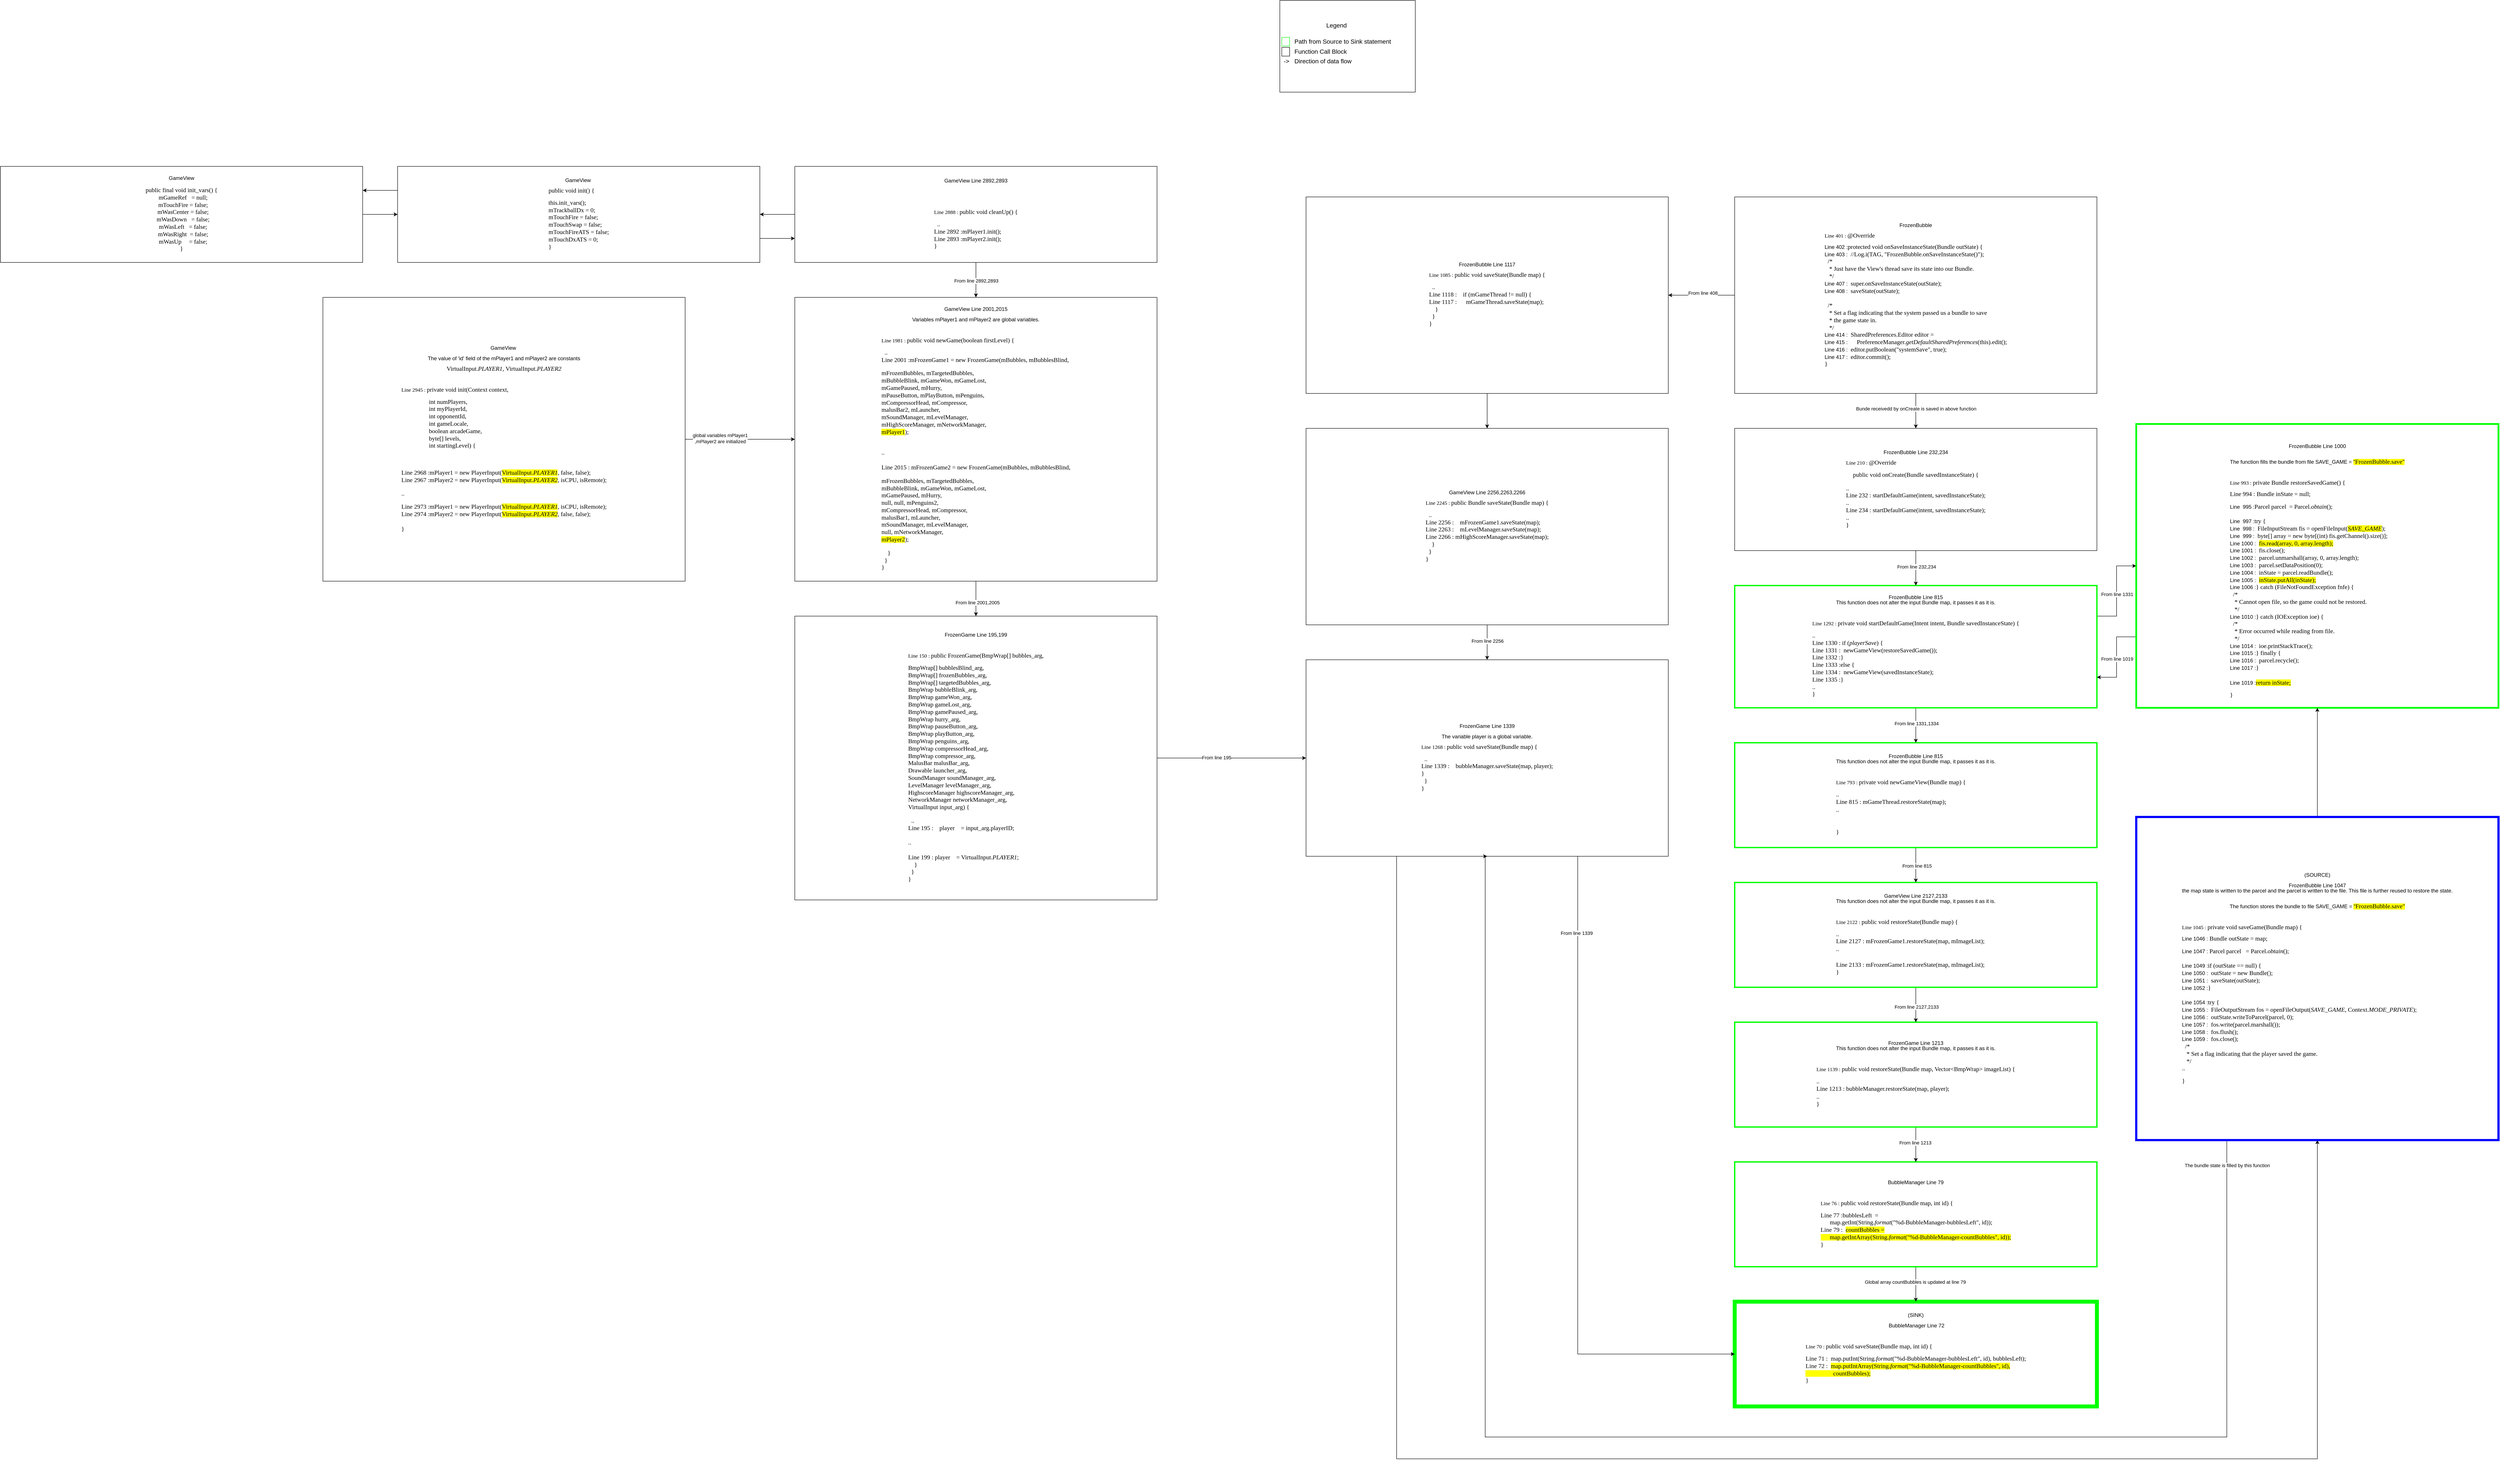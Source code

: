 <mxfile version="13.3.9" type="device"><diagram id="G0vPD9HcUubERHVvLz6Z" name="Page-1"><mxGraphModel dx="9220" dy="1793" grid="1" gridSize="10" guides="1" tooltips="1" connect="1" arrows="1" fold="1" page="1" pageScale="1" pageWidth="3300" pageHeight="4681" math="0" shadow="0"><root><mxCell id="0"/><mxCell id="1" parent="0"/><mxCell id="h_QS4e8SRoGH1HCcy8L_-116" style="edgeStyle=orthogonalEdgeStyle;rounded=0;orthogonalLoop=1;jettySize=auto;html=1;entryX=0.5;entryY=0;entryDx=0;entryDy=0;" parent="1" edge="1"><mxGeometry relative="1" as="geometry"><mxPoint x="-2797.5" y="4490" as="sourcePoint"/></mxGeometry></mxCell><mxCell id="h_QS4e8SRoGH1HCcy8L_-124" value="From line 219" style="edgeLabel;html=1;align=center;verticalAlign=middle;resizable=0;points=[];" parent="h_QS4e8SRoGH1HCcy8L_-116" vertex="1" connectable="0"><mxGeometry x="-0.45" y="-1" relative="1" as="geometry"><mxPoint as="offset"/></mxGeometry></mxCell><mxCell id="h_QS4e8SRoGH1HCcy8L_-120" style="edgeStyle=orthogonalEdgeStyle;rounded=0;orthogonalLoop=1;jettySize=auto;html=1;entryX=0.25;entryY=0;entryDx=0;entryDy=0;exitX=1;exitY=0.75;exitDx=0;exitDy=0;" parent="1" edge="1"><mxGeometry relative="1" as="geometry"><mxPoint x="-2492.5" y="4402.5" as="sourcePoint"/></mxGeometry></mxCell><mxCell id="h_QS4e8SRoGH1HCcy8L_-123" value="From Line 206" style="edgeLabel;html=1;align=center;verticalAlign=middle;resizable=0;points=[];" parent="h_QS4e8SRoGH1HCcy8L_-120" vertex="1" connectable="0"><mxGeometry x="-0.112" y="-1" relative="1" as="geometry"><mxPoint x="-1" as="offset"/></mxGeometry></mxCell><mxCell id="h_QS4e8SRoGH1HCcy8L_-121" style="edgeStyle=orthogonalEdgeStyle;rounded=0;orthogonalLoop=1;jettySize=auto;html=1;entryX=0;entryY=0.25;entryDx=0;entryDy=0;" parent="1" edge="1"><mxGeometry relative="1" as="geometry"><mxPoint x="-2492.5" y="4315.333" as="sourcePoint"/></mxGeometry></mxCell><mxCell id="h_QS4e8SRoGH1HCcy8L_-122" value="From Line 206" style="edgeLabel;html=1;align=center;verticalAlign=middle;resizable=0;points=[];" parent="h_QS4e8SRoGH1HCcy8L_-121" vertex="1" connectable="0"><mxGeometry x="-0.358" y="3" relative="1" as="geometry"><mxPoint x="-1" as="offset"/></mxGeometry></mxCell><mxCell id="h_QS4e8SRoGH1HCcy8L_-7" style="edgeStyle=orthogonalEdgeStyle;rounded=0;orthogonalLoop=1;jettySize=auto;html=1;entryX=0.5;entryY=0;entryDx=0;entryDy=0;" parent="1" edge="1"><mxGeometry relative="1" as="geometry"><mxPoint x="-2800" y="4070" as="sourcePoint"/></mxGeometry></mxCell><mxCell id="h_QS4e8SRoGH1HCcy8L_-140" value="From line 134" style="edgeLabel;html=1;align=center;verticalAlign=middle;resizable=0;points=[];" parent="h_QS4e8SRoGH1HCcy8L_-7" vertex="1" connectable="0"><mxGeometry x="-0.169" y="1" relative="1" as="geometry"><mxPoint as="offset"/></mxGeometry></mxCell><mxCell id="h_QS4e8SRoGH1HCcy8L_-117" style="edgeStyle=orthogonalEdgeStyle;rounded=0;orthogonalLoop=1;jettySize=auto;html=1;entryX=0.5;entryY=0;entryDx=0;entryDy=0;" parent="1" edge="1"><mxGeometry relative="1" as="geometry"><mxPoint x="-2800" y="3830" as="sourcePoint"/></mxGeometry></mxCell><mxCell id="h_QS4e8SRoGH1HCcy8L_-149" value="From line 543" style="edgeLabel;html=1;align=center;verticalAlign=middle;resizable=0;points=[];" parent="h_QS4e8SRoGH1HCcy8L_-117" vertex="1" connectable="0"><mxGeometry x="-0.217" y="-1" relative="1" as="geometry"><mxPoint as="offset"/></mxGeometry></mxCell><mxCell id="h_QS4e8SRoGH1HCcy8L_-13" value="From line 312" style="edgeStyle=orthogonalEdgeStyle;rounded=0;orthogonalLoop=1;jettySize=auto;html=1;entryX=0.5;entryY=0;entryDx=0;entryDy=0;" parent="1" edge="1"><mxGeometry relative="1" as="geometry"><mxPoint x="-2800" y="3580" as="sourcePoint"/></mxGeometry></mxCell><mxCell id="h_QS4e8SRoGH1HCcy8L_-32" value="&lt;p style=&quot;line-height: 100%&quot;&gt;&lt;font style=&quot;background-color: rgb(255 , 255 , 255) ; font-size: 12px&quot;&gt;(SINK)&lt;/font&gt;&lt;/p&gt;&lt;p style=&quot;line-height: 100%&quot;&gt;&lt;span style=&quot;background-color: rgb(255 , 255 , 255)&quot;&gt;&amp;nbsp;BubbleManager Line 72&lt;/span&gt;&lt;br&gt;&lt;/p&gt;&lt;p style=&quot;line-height: 100%&quot;&gt;&lt;br&gt;&lt;/p&gt;&lt;p style=&quot;text-align: left ; line-height: 100%&quot;&gt;&lt;font&gt;&lt;span style=&quot;font-family: &amp;#34;menlo&amp;#34;&quot;&gt;Line 70 :&amp;nbsp;&lt;/span&gt;&lt;/font&gt;&lt;span style=&quot;background-color: rgb(255 , 255 , 255)&quot;&gt;&lt;span style=&quot;font-family: &amp;#34;menlo&amp;#34; ; font-size: 10.5pt&quot;&gt;public void &lt;/span&gt;&lt;span style=&quot;font-family: &amp;#34;menlo&amp;#34; ; font-size: 10.5pt&quot;&gt;saveState&lt;/span&gt;&lt;span style=&quot;font-family: &amp;#34;menlo&amp;#34; ; font-size: 10.5pt&quot;&gt;(Bundle map&lt;/span&gt;&lt;span style=&quot;font-family: &amp;#34;menlo&amp;#34; ; font-size: 10.5pt&quot;&gt;, int &lt;/span&gt;&lt;span style=&quot;font-family: &amp;#34;menlo&amp;#34; ; font-size: 10.5pt&quot;&gt;id) {&lt;/span&gt;&lt;/span&gt;&lt;/p&gt;&lt;pre style=&quot;font-family: &amp;#34;menlo&amp;#34; ; font-size: 10.5pt&quot;&gt;&lt;div style=&quot;text-align: left&quot;&gt;&lt;span style=&quot;font-size: 10.5pt ; text-align: center&quot;&gt;Line 71 :&lt;/span&gt;&lt;span style=&quot;background-color: rgb(255 , 255 , 255) ; font-size: 10.5pt&quot;&gt;&amp;nbsp; map.putInt(String.&lt;/span&gt;&lt;span style=&quot;font-size: 10.5pt ; font-style: italic&quot;&gt;format&lt;/span&gt;&lt;span style=&quot;background-color: rgb(255 , 255 , 255) ; font-size: 10.5pt&quot;&gt;(&lt;/span&gt;&lt;span style=&quot;background-color: rgb(255 , 255 , 255) ; font-size: 10.5pt&quot;&gt;&quot;%d-BubbleManager-bubblesLeft&quot;&lt;/span&gt;&lt;span style=&quot;background-color: rgb(255 , 255 , 255) ; font-size: 10.5pt&quot;&gt;, &lt;/span&gt;&lt;span style=&quot;background-color: rgb(255 , 255 , 255) ; font-size: 10.5pt&quot;&gt;id)&lt;/span&gt;&lt;span style=&quot;background-color: rgb(255 , 255 , 255) ; font-size: 10.5pt&quot;&gt;, &lt;/span&gt;&lt;span style=&quot;background-color: rgb(255 , 255 , 255) ; font-size: 10.5pt&quot;&gt;bubblesLeft&lt;/span&gt;&lt;span style=&quot;background-color: rgb(255 , 255 , 255) ; font-size: 10.5pt&quot;&gt;)&lt;/span&gt;&lt;span style=&quot;background-color: rgb(255 , 255 , 255) ; font-size: 10.5pt&quot;&gt;;&lt;/span&gt;&lt;/div&gt;&lt;div style=&quot;text-align: left&quot;&gt;&lt;span style=&quot;font-size: 10.5pt ; text-align: center&quot;&gt;Line 72 :&lt;/span&gt;&lt;span style=&quot;background-color: rgb(255 , 255 , 255) ; font-size: 10.5pt&quot;&gt;  &lt;/span&gt;&lt;span style=&quot;background-color: rgb(255 , 255 , 0)&quot;&gt;&lt;span style=&quot;font-size: 10.5pt&quot;&gt;map.putIntArray(String.&lt;/span&gt;&lt;span style=&quot;font-size: 10.5pt ; font-style: italic&quot;&gt;format&lt;/span&gt;&lt;span style=&quot;font-size: 10.5pt&quot;&gt;(&lt;/span&gt;&lt;span style=&quot;font-size: 10.5pt&quot;&gt;&quot;%d-BubbleManager-countBubbles&quot;&lt;/span&gt;&lt;span style=&quot;font-size: 10.5pt&quot;&gt;, &lt;/span&gt;&lt;span style=&quot;font-size: 10.5pt&quot;&gt;id)&lt;/span&gt;&lt;span style=&quot;font-size: 10.5pt&quot;&gt;,&lt;/span&gt;&lt;/span&gt;&lt;/div&gt;&lt;div style=&quot;text-align: left&quot;&gt;&lt;span style=&quot;background-color: rgb(255 , 255 , 0)&quot;&gt;&lt;span style=&quot;font-size: 10.5pt&quot;&gt;                  &lt;/span&gt;&lt;span style=&quot;font-size: 10.5pt&quot;&gt;countBubbles&lt;/span&gt;&lt;span style=&quot;font-size: 10.5pt&quot;&gt;)&lt;/span&gt;&lt;span style=&quot;font-size: 10.5pt&quot;&gt;;&lt;/span&gt;&lt;/span&gt;&lt;/div&gt;&lt;div style=&quot;background-color: rgb(255 , 255 , 255) ; text-align: left&quot;&gt;&lt;span style=&quot;font-size: 10.5pt&quot;&gt;}&lt;/span&gt;&lt;/div&gt;&lt;/pre&gt;&lt;p style=&quot;text-align: left ; line-height: 100%&quot;&gt;&lt;br&gt;&lt;/p&gt;&lt;p&gt;&lt;/p&gt;" style="rounded=0;whiteSpace=wrap;html=1;strokeColor=#00FF00;strokeWidth=9;" parent="1" vertex="1"><mxGeometry x="-2019" y="4230" width="829" height="240" as="geometry"/></mxCell><mxCell id="xlXAGSTkmPA9iT7bq2Ar-3" style="edgeStyle=orthogonalEdgeStyle;rounded=0;orthogonalLoop=1;jettySize=auto;html=1;entryX=0.5;entryY=0;entryDx=0;entryDy=0;" parent="1" source="xlXAGSTkmPA9iT7bq2Ar-1" target="h_QS4e8SRoGH1HCcy8L_-32" edge="1"><mxGeometry relative="1" as="geometry"/></mxCell><mxCell id="xlXAGSTkmPA9iT7bq2Ar-4" value="Global array countBubbles is updated at line 79" style="edgeLabel;html=1;align=center;verticalAlign=middle;resizable=0;points=[];" parent="xlXAGSTkmPA9iT7bq2Ar-3" vertex="1" connectable="0"><mxGeometry x="-0.163" y="-2" relative="1" as="geometry"><mxPoint y="1" as="offset"/></mxGeometry></mxCell><mxCell id="xlXAGSTkmPA9iT7bq2Ar-1" value="&lt;p style=&quot;line-height: 100%&quot;&gt;&lt;span style=&quot;background-color: rgb(255 , 255 , 255)&quot;&gt;BubbleManager Line 79&lt;/span&gt;&lt;br&gt;&lt;/p&gt;&lt;p style=&quot;line-height: 100%&quot;&gt;&lt;br&gt;&lt;/p&gt;&lt;p style=&quot;text-align: left ; line-height: 100%&quot;&gt;&lt;font&gt;&lt;span style=&quot;font-family: &amp;#34;menlo&amp;#34;&quot;&gt;Line 76 :&amp;nbsp;&lt;/span&gt;&lt;/font&gt;&lt;span style=&quot;background-color: rgb(255 , 255 , 255)&quot;&gt;&lt;span style=&quot;font-family: &amp;#34;menlo&amp;#34; ; font-size: 10.5pt&quot;&gt;public void &lt;/span&gt;&lt;span style=&quot;font-family: &amp;#34;menlo&amp;#34; ; font-size: 10.5pt&quot;&gt;restoreState&lt;/span&gt;&lt;span style=&quot;font-family: &amp;#34;menlo&amp;#34; ; font-size: 10.5pt&quot;&gt;(Bundle map&lt;/span&gt;&lt;span style=&quot;font-family: &amp;#34;menlo&amp;#34; ; font-size: 10.5pt&quot;&gt;, int &lt;/span&gt;&lt;span style=&quot;font-family: &amp;#34;menlo&amp;#34; ; font-size: 10.5pt&quot;&gt;id) {&lt;/span&gt;&lt;/span&gt;&lt;/p&gt;&lt;pre style=&quot;font-family: &amp;#34;menlo&amp;#34; ; font-size: 10.5pt&quot;&gt;&lt;div style=&quot;text-align: left&quot;&gt;&lt;span style=&quot;background-color: rgb(255 , 255 , 255) ; font-size: 10.5pt&quot;&gt;&lt;/span&gt;&lt;span style=&quot;font-size: 10.5pt ; text-align: center&quot;&gt;Line 77 :&lt;/span&gt;&lt;span style=&quot;background-color: rgb(255 , 255 , 255) ; font-size: 10.5pt&quot;&gt;bubblesLeft  &lt;/span&gt;&lt;span style=&quot;background-color: rgb(255 , 255 , 255) ; font-size: 10.5pt&quot;&gt;=&lt;/span&gt;&lt;/div&gt;&lt;span style=&quot;background-color: rgb(255 , 255 , 255)&quot;&gt;&lt;div style=&quot;text-align: left&quot;&gt;&lt;span style=&quot;font-size: 10.5pt&quot;&gt;&amp;nbsp; &amp;nbsp; &amp;nbsp; map.getInt(String.&lt;/span&gt;&lt;span style=&quot;font-size: 10.5pt ; font-style: italic&quot;&gt;format&lt;/span&gt;&lt;span style=&quot;font-size: 10.5pt&quot;&gt;(&lt;/span&gt;&lt;span style=&quot;font-size: 10.5pt&quot;&gt;&quot;%d-BubbleManager-bubblesLeft&quot;&lt;/span&gt;&lt;span style=&quot;font-size: 10.5pt&quot;&gt;, &lt;/span&gt;&lt;span style=&quot;font-size: 10.5pt&quot;&gt;id))&lt;/span&gt;&lt;span style=&quot;font-size: 10.5pt&quot;&gt;;&lt;/span&gt;&lt;/div&gt;&lt;/span&gt;&lt;div style=&quot;text-align: left&quot;&gt;&lt;span style=&quot;background-color: rgb(255 , 255 , 255) ; font-size: 10.5pt ; text-align: center&quot;&gt;Line 79 :&lt;/span&gt;&lt;span style=&quot;background-color: rgb(255 , 255 , 255) ; font-size: 10.5pt&quot;&gt;  &lt;/span&gt;&lt;span style=&quot;background-color: rgb(255 , 255 , 0)&quot;&gt;&lt;span style=&quot;font-size: 10.5pt&quot;&gt;countBubbles &lt;/span&gt;&lt;span style=&quot;font-size: 10.5pt&quot;&gt;=&lt;/span&gt;&lt;/span&gt;&lt;/div&gt;&lt;div style=&quot;text-align: left&quot;&gt;&lt;span style=&quot;background-color: rgb(255 , 255 , 0)&quot;&gt;&lt;span style=&quot;font-size: 10.5pt&quot;&gt;&amp;nbsp; &amp;nbsp; &amp;nbsp; map.getIntArray(String.&lt;/span&gt;&lt;span style=&quot;font-size: 10.5pt ; font-style: italic&quot;&gt;format&lt;/span&gt;&lt;span style=&quot;font-size: 10.5pt&quot;&gt;(&lt;/span&gt;&lt;span style=&quot;font-size: 10.5pt&quot;&gt;&quot;%d-BubbleManager-countBubbles&quot;&lt;/span&gt;&lt;span style=&quot;font-size: 10.5pt&quot;&gt;, &lt;/span&gt;&lt;span style=&quot;font-size: 10.5pt&quot;&gt;id))&lt;/span&gt;&lt;span style=&quot;font-size: 10.5pt&quot;&gt;;&lt;/span&gt;&lt;/span&gt;&lt;/div&gt;&lt;div style=&quot;background-color: rgb(255 , 255 , 255) ; text-align: left&quot;&gt;&lt;span style=&quot;font-size: 10.5pt&quot;&gt;}&lt;/span&gt;&lt;/div&gt;&lt;/pre&gt;&lt;p&gt;&lt;/p&gt;" style="rounded=0;whiteSpace=wrap;html=1;strokeWidth=3;strokeColor=#00FF00;" parent="1" vertex="1"><mxGeometry x="-2019" y="3910" width="829" height="240" as="geometry"/></mxCell><mxCell id="xlXAGSTkmPA9iT7bq2Ar-7" style="edgeStyle=orthogonalEdgeStyle;rounded=0;orthogonalLoop=1;jettySize=auto;html=1;" parent="1" source="xlXAGSTkmPA9iT7bq2Ar-5" target="xlXAGSTkmPA9iT7bq2Ar-1" edge="1"><mxGeometry relative="1" as="geometry"/></mxCell><mxCell id="xlXAGSTkmPA9iT7bq2Ar-8" value="From line 1213" style="edgeLabel;html=1;align=center;verticalAlign=middle;resizable=0;points=[];" parent="xlXAGSTkmPA9iT7bq2Ar-7" vertex="1" connectable="0"><mxGeometry x="-0.134" y="-2" relative="1" as="geometry"><mxPoint y="1" as="offset"/></mxGeometry></mxCell><mxCell id="xlXAGSTkmPA9iT7bq2Ar-5" value="&lt;p style=&quot;line-height: 100%&quot;&gt;&lt;span style=&quot;background-color: rgb(255 , 255 , 255)&quot;&gt;FrozenGame Line 1213&lt;br&gt;&lt;/span&gt;This function does not alter the input Bundle map, it passes it as it is.&lt;/p&gt;&lt;p style=&quot;line-height: 100%&quot;&gt;&lt;br&gt;&lt;/p&gt;&lt;p style=&quot;text-align: left ; line-height: 100%&quot;&gt;&lt;font&gt;&lt;span style=&quot;font-family: &amp;#34;menlo&amp;#34;&quot;&gt;Line 1139 :&amp;nbsp;&lt;/span&gt;&lt;/font&gt;&lt;span style=&quot;background-color: rgb(255 , 255 , 255)&quot;&gt;&lt;span style=&quot;font-family: &amp;#34;menlo&amp;#34; ; font-size: 10.5pt ; text-align: center&quot;&gt;public void &lt;/span&gt;&lt;span style=&quot;font-family: &amp;#34;menlo&amp;#34; ; font-size: 10.5pt ; text-align: center&quot;&gt;restoreState&lt;/span&gt;&lt;span style=&quot;font-family: &amp;#34;menlo&amp;#34; ; font-size: 10.5pt ; text-align: center&quot;&gt;(Bundle map&lt;/span&gt;&lt;span style=&quot;font-family: &amp;#34;menlo&amp;#34; ; font-size: 10.5pt ; text-align: center&quot;&gt;, &lt;/span&gt;&lt;span style=&quot;font-family: &amp;#34;menlo&amp;#34; ; font-size: 10.5pt ; text-align: center&quot;&gt;Vector&amp;lt;BmpWrap&amp;gt; imageList) {&lt;/span&gt;&lt;/span&gt;&lt;/p&gt;&lt;pre style=&quot;font-size: 10.5pt&quot;&gt;&lt;div style=&quot;font-family: &amp;#34;menlo&amp;#34; ; text-align: left&quot;&gt;&lt;span style=&quot;font-size: 10.5pt ; white-space: normal ; text-align: center&quot;&gt;..&lt;/span&gt;&lt;/div&gt;&lt;div style=&quot;font-family: &amp;#34;menlo&amp;#34; ; text-align: left&quot;&gt;&lt;span style=&quot;font-size: 10.5pt ; white-space: normal ; text-align: center&quot;&gt;Line 1213 :&lt;/span&gt;&lt;span style=&quot;font-size: 10.5pt ; white-space: normal&quot;&gt; &lt;/span&gt;&lt;span style=&quot;font-size: 10.5pt ; white-space: normal ; font-family: &amp;#34;menlo&amp;#34; ; text-align: center&quot;&gt;bubbleManager&lt;/span&gt;&lt;span style=&quot;font-size: 10.5pt ; white-space: normal ; font-family: &amp;#34;menlo&amp;#34; ; text-align: center&quot;&gt;.restoreState(map&lt;/span&gt;&lt;span style=&quot;font-size: 10.5pt ; white-space: normal ; font-family: &amp;#34;menlo&amp;#34; ; text-align: center&quot;&gt;, &lt;/span&gt;&lt;span style=&quot;font-size: 10.5pt ; white-space: normal ; font-family: &amp;#34;menlo&amp;#34; ; text-align: center&quot;&gt;player&lt;/span&gt;&lt;span style=&quot;font-size: 10.5pt ; white-space: normal ; font-family: &amp;#34;menlo&amp;#34; ; text-align: center&quot;&gt;)&lt;/span&gt;&lt;span style=&quot;font-size: 10.5pt ; white-space: normal ; font-family: &amp;#34;menlo&amp;#34; ; text-align: center&quot;&gt;;&lt;/span&gt;&lt;br&gt;&lt;span style=&quot;background-color: rgb(255 , 255 , 255) ; font-size: 10.5pt&quot;&gt;&lt;/span&gt;&lt;/div&gt;&lt;div style=&quot;text-align: left&quot;&gt;&lt;font face=&quot;Menlo&quot;&gt;&lt;span style=&quot;white-space: normal&quot;&gt;..&lt;/span&gt;&lt;/font&gt;&lt;/div&gt;&lt;div style=&quot;font-family: &amp;#34;menlo&amp;#34; ; background-color: rgb(255 , 255 , 255) ; text-align: left&quot;&gt;&lt;span style=&quot;font-size: 10.5pt&quot;&gt;}&lt;/span&gt;&lt;/div&gt;&lt;/pre&gt;&lt;p&gt;&lt;/p&gt;" style="rounded=0;whiteSpace=wrap;html=1;strokeWidth=3;strokeColor=#00FF00;" parent="1" vertex="1"><mxGeometry x="-2019" y="3590" width="829" height="240" as="geometry"/></mxCell><mxCell id="xlXAGSTkmPA9iT7bq2Ar-11" style="edgeStyle=orthogonalEdgeStyle;rounded=0;orthogonalLoop=1;jettySize=auto;html=1;" parent="1" source="xlXAGSTkmPA9iT7bq2Ar-9" target="xlXAGSTkmPA9iT7bq2Ar-5" edge="1"><mxGeometry relative="1" as="geometry"/></mxCell><mxCell id="xlXAGSTkmPA9iT7bq2Ar-12" value="From line 2127,2133" style="edgeLabel;html=1;align=center;verticalAlign=middle;resizable=0;points=[];" parent="xlXAGSTkmPA9iT7bq2Ar-11" vertex="1" connectable="0"><mxGeometry x="0.102" y="1" relative="1" as="geometry"><mxPoint y="1" as="offset"/></mxGeometry></mxCell><mxCell id="xlXAGSTkmPA9iT7bq2Ar-9" value="&lt;p style=&quot;line-height: 100%&quot;&gt;&lt;span style=&quot;background-color: rgb(255 , 255 , 255)&quot;&gt;GameView Line 2127,2133&lt;br&gt;&lt;/span&gt;This function does not alter the input Bundle map, it passes it as it is.&lt;/p&gt;&lt;p style=&quot;line-height: 100%&quot;&gt;&lt;br&gt;&lt;/p&gt;&lt;p style=&quot;text-align: left ; line-height: 100%&quot;&gt;&lt;span style=&quot;background-color: rgb(255 , 255 , 255)&quot;&gt;&lt;font&gt;&lt;span style=&quot;font-family: &amp;#34;menlo&amp;#34;&quot;&gt;Line 2122 :&amp;nbsp;&lt;/span&gt;&lt;/font&gt;&lt;span style=&quot;font-family: &amp;#34;menlo&amp;#34; ; font-size: 10.5pt ; text-align: center&quot;&gt;public void &lt;/span&gt;&lt;span style=&quot;font-family: &amp;#34;menlo&amp;#34; ; font-size: 10.5pt ; text-align: center&quot;&gt;restoreState&lt;/span&gt;&lt;span style=&quot;font-family: &amp;#34;menlo&amp;#34; ; font-size: 10.5pt ; text-align: center&quot;&gt;(Bundle map) {&lt;/span&gt;&lt;/span&gt;&lt;/p&gt;&lt;pre style=&quot;font-size: 10.5pt&quot;&gt;&lt;div style=&quot;font-family: &amp;#34;menlo&amp;#34; ; text-align: left&quot;&gt;&lt;span style=&quot;font-size: 10.5pt ; text-align: center ; background-color: rgb(255 , 255 , 255)&quot;&gt;..&lt;/span&gt;&lt;/div&gt;&lt;div style=&quot;font-family: &amp;#34;menlo&amp;#34; ; text-align: left&quot;&gt;&lt;span style=&quot;background-color: rgb(255 , 255 , 255)&quot;&gt;&lt;span style=&quot;font-size: 10.5pt ; text-align: center&quot;&gt;Line 2127 :&lt;/span&gt;&lt;span style=&quot;font-size: 10.5pt&quot;&gt; &lt;/span&gt;&lt;span style=&quot;font-family: &amp;#34;menlo&amp;#34; ; font-size: 10.5pt ; text-align: center&quot;&gt;mFrozenGame1&lt;/span&gt;&lt;span style=&quot;font-family: &amp;#34;menlo&amp;#34; ; font-size: 10.5pt ; text-align: center&quot;&gt;.restoreState(map&lt;/span&gt;&lt;span style=&quot;font-family: &amp;#34;menlo&amp;#34; ; font-size: 10.5pt ; text-align: center&quot;&gt;, &lt;/span&gt;&lt;span style=&quot;font-family: &amp;#34;menlo&amp;#34; ; font-size: 10.5pt ; text-align: center&quot;&gt;mImageList&lt;/span&gt;&lt;span style=&quot;font-family: &amp;#34;menlo&amp;#34; ; font-size: 10.5pt ; text-align: center&quot;&gt;)&lt;/span&gt;&lt;span style=&quot;font-family: &amp;#34;menlo&amp;#34; ; font-size: 10.5pt ; text-align: center&quot;&gt;;&lt;/span&gt;&lt;br&gt;&lt;span style=&quot;font-size: 10.5pt&quot;&gt;&lt;/span&gt;&lt;/span&gt;&lt;/div&gt;&lt;div style=&quot;text-align: left&quot;&gt;&lt;font face=&quot;Menlo&quot;&gt;&lt;span style=&quot;background-color: rgb(255 , 255 , 255)&quot;&gt;..&lt;/span&gt;&lt;/font&gt;&lt;/div&gt;&lt;div style=&quot;text-align: left&quot;&gt;&lt;font face=&quot;Menlo&quot;&gt;&lt;span style=&quot;background-color: rgb(255 , 255 , 255)&quot;&gt;&lt;br&gt;&lt;/span&gt;&lt;/font&gt;&lt;/div&gt;&lt;div style=&quot;text-align: left&quot;&gt;&lt;span style=&quot;background-color: rgb(255 , 255 , 255)&quot;&gt;&lt;font face=&quot;Menlo&quot;&gt;&lt;span&gt;Line 2133 : &lt;/span&gt;&lt;/font&gt;&lt;span style=&quot;font-family: &amp;#34;menlo&amp;#34; ; font-size: 10.5pt ; text-align: center&quot;&gt;mFrozenGame1&lt;/span&gt;&lt;span style=&quot;font-family: &amp;#34;menlo&amp;#34; ; font-size: 10.5pt ; text-align: center&quot;&gt;.restoreState(map&lt;/span&gt;&lt;span style=&quot;font-family: &amp;#34;menlo&amp;#34; ; font-size: 10.5pt ; text-align: center&quot;&gt;, &lt;/span&gt;&lt;span style=&quot;font-family: &amp;#34;menlo&amp;#34; ; font-size: 10.5pt ; text-align: center&quot;&gt;mImageList&lt;/span&gt;&lt;span style=&quot;font-family: &amp;#34;menlo&amp;#34; ; font-size: 10.5pt ; text-align: center&quot;&gt;)&lt;/span&gt;&lt;span style=&quot;font-family: &amp;#34;menlo&amp;#34; ; font-size: 10.5pt ; text-align: center&quot;&gt;;&lt;/span&gt;&lt;/span&gt;&lt;span style=&quot;font-family: &amp;#34;menlo&amp;#34; ; font-size: 10.5pt&quot;&gt;&lt;/span&gt;&lt;/div&gt;&lt;div style=&quot;font-family: &amp;#34;menlo&amp;#34; ; background-color: rgb(255 , 255 , 255) ; text-align: left&quot;&gt;&lt;span style=&quot;font-size: 10.5pt&quot;&gt;}&lt;/span&gt;&lt;/div&gt;&lt;/pre&gt;&lt;p&gt;&lt;/p&gt;" style="rounded=0;whiteSpace=wrap;html=1;strokeWidth=3;strokeColor=#00FF00;" parent="1" vertex="1"><mxGeometry x="-2019" y="3270" width="829" height="240" as="geometry"/></mxCell><mxCell id="xlXAGSTkmPA9iT7bq2Ar-15" style="edgeStyle=orthogonalEdgeStyle;rounded=0;orthogonalLoop=1;jettySize=auto;html=1;entryX=0.5;entryY=0;entryDx=0;entryDy=0;" parent="1" source="xlXAGSTkmPA9iT7bq2Ar-13" target="xlXAGSTkmPA9iT7bq2Ar-9" edge="1"><mxGeometry relative="1" as="geometry"/></mxCell><mxCell id="xlXAGSTkmPA9iT7bq2Ar-16" value="From line 815" style="edgeLabel;html=1;align=center;verticalAlign=middle;resizable=0;points=[];" parent="xlXAGSTkmPA9iT7bq2Ar-15" vertex="1" connectable="0"><mxGeometry x="0.013" y="2" relative="1" as="geometry"><mxPoint y="1" as="offset"/></mxGeometry></mxCell><mxCell id="xlXAGSTkmPA9iT7bq2Ar-13" value="&lt;p style=&quot;line-height: 100%&quot;&gt;&lt;span style=&quot;background-color: rgb(255 , 255 , 255)&quot;&gt;FrozenBubble Line 815&lt;br&gt;&lt;/span&gt;This function does not alter the input Bundle map, it passes it as it is.&lt;/p&gt;&lt;p style=&quot;line-height: 100%&quot;&gt;&lt;br&gt;&lt;/p&gt;&lt;p style=&quot;text-align: left ; line-height: 100%&quot;&gt;&lt;span style=&quot;background-color: rgb(255 , 255 , 255)&quot;&gt;&lt;font&gt;&lt;span style=&quot;font-family: &amp;#34;menlo&amp;#34;&quot;&gt;Line 793 :&amp;nbsp;&lt;/span&gt;&lt;/font&gt;&lt;span style=&quot;font-family: &amp;#34;menlo&amp;#34; ; font-size: 10.5pt ; text-align: center&quot;&gt;private void &lt;/span&gt;&lt;span style=&quot;font-family: &amp;#34;menlo&amp;#34; ; font-size: 10.5pt ; text-align: center&quot;&gt;newGameView&lt;/span&gt;&lt;span style=&quot;font-family: &amp;#34;menlo&amp;#34; ; font-size: 10.5pt ; text-align: center&quot;&gt;(Bundle map) {&lt;/span&gt;&lt;/span&gt;&lt;/p&gt;&lt;pre style=&quot;font-size: 10.5pt&quot;&gt;&lt;div style=&quot;font-family: &amp;#34;menlo&amp;#34; ; text-align: left&quot;&gt;&lt;span style=&quot;font-size: 10.5pt ; text-align: center ; background-color: rgb(255 , 255 , 255)&quot;&gt;..&lt;/span&gt;&lt;/div&gt;&lt;div style=&quot;font-family: &amp;#34;menlo&amp;#34; ; text-align: left&quot;&gt;&lt;span style=&quot;background-color: rgb(255 , 255 , 255)&quot;&gt;&lt;span style=&quot;font-size: 10.5pt ; text-align: center&quot;&gt;Line 815 :&lt;/span&gt;&lt;span style=&quot;font-size: 10.5pt&quot;&gt; &lt;/span&gt;&lt;span style=&quot;font-family: &amp;#34;menlo&amp;#34; ; font-size: 10.5pt ; text-align: center&quot;&gt;mGameThread&lt;/span&gt;&lt;span style=&quot;font-family: &amp;#34;menlo&amp;#34; ; font-size: 10.5pt ; text-align: center&quot;&gt;.restoreState(map)&lt;/span&gt;&lt;span style=&quot;font-family: &amp;#34;menlo&amp;#34; ; font-size: 10.5pt ; text-align: center&quot;&gt;;&lt;/span&gt;&lt;/span&gt;&lt;/div&gt;&lt;div style=&quot;text-align: left&quot;&gt;&lt;font face=&quot;Menlo&quot; style=&quot;background-color: rgb(255 , 255 , 255)&quot;&gt;..&lt;/font&gt;&lt;/div&gt;&lt;div style=&quot;text-align: left&quot;&gt;&lt;font face=&quot;Menlo&quot;&gt;&lt;span style=&quot;background-color: rgb(255 , 255 , 255)&quot;&gt;&lt;br&gt;&lt;/span&gt;&lt;/font&gt;&lt;/div&gt;&lt;br&gt;&lt;div style=&quot;font-family: &amp;#34;menlo&amp;#34; ; background-color: rgb(255 , 255 , 255) ; text-align: left&quot;&gt;&lt;span style=&quot;font-size: 10.5pt&quot;&gt;}&lt;/span&gt;&lt;/div&gt;&lt;/pre&gt;&lt;p&gt;&lt;/p&gt;" style="rounded=0;whiteSpace=wrap;html=1;strokeWidth=3;strokeColor=#00FF00;" parent="1" vertex="1"><mxGeometry x="-2019" y="2950" width="829" height="240" as="geometry"/></mxCell><mxCell id="xlXAGSTkmPA9iT7bq2Ar-19" style="edgeStyle=orthogonalEdgeStyle;rounded=0;orthogonalLoop=1;jettySize=auto;html=1;entryX=0.5;entryY=0;entryDx=0;entryDy=0;" parent="1" source="xlXAGSTkmPA9iT7bq2Ar-17" target="xlXAGSTkmPA9iT7bq2Ar-13" edge="1"><mxGeometry relative="1" as="geometry"/></mxCell><mxCell id="xlXAGSTkmPA9iT7bq2Ar-20" value="From line 1331,1334" style="edgeLabel;html=1;align=center;verticalAlign=middle;resizable=0;points=[];" parent="xlXAGSTkmPA9iT7bq2Ar-19" vertex="1" connectable="0"><mxGeometry x="-0.134" y="1" relative="1" as="geometry"><mxPoint y="1" as="offset"/></mxGeometry></mxCell><mxCell id="xlXAGSTkmPA9iT7bq2Ar-24" value="" style="edgeStyle=orthogonalEdgeStyle;rounded=0;orthogonalLoop=1;jettySize=auto;html=1;exitX=1;exitY=0.25;exitDx=0;exitDy=0;" parent="1" source="xlXAGSTkmPA9iT7bq2Ar-17" target="xlXAGSTkmPA9iT7bq2Ar-23" edge="1"><mxGeometry relative="1" as="geometry"/></mxCell><mxCell id="xlXAGSTkmPA9iT7bq2Ar-27" value="From line 1331" style="edgeLabel;html=1;align=center;verticalAlign=middle;resizable=0;points=[];" parent="xlXAGSTkmPA9iT7bq2Ar-24" vertex="1" connectable="0"><mxGeometry x="-0.067" y="-1" relative="1" as="geometry"><mxPoint as="offset"/></mxGeometry></mxCell><mxCell id="xlXAGSTkmPA9iT7bq2Ar-17" value="&lt;p style=&quot;line-height: 100%&quot;&gt;&lt;span style=&quot;background-color: rgb(255 , 255 , 255)&quot;&gt;FrozenBubble Line 815&lt;br&gt;&lt;/span&gt;This function does not alter the input Bundle map, it passes it as it is.&lt;/p&gt;&lt;p style=&quot;text-align: left ; line-height: 100%&quot;&gt;&lt;span style=&quot;background-color: rgb(255 , 255 , 255)&quot;&gt;&lt;br&gt;&lt;/span&gt;&lt;/p&gt;&lt;p style=&quot;text-align: left ; line-height: 100%&quot;&gt;&lt;span style=&quot;background-color: rgb(255 , 255 , 255)&quot;&gt;&lt;font&gt;&lt;span style=&quot;font-family: &amp;#34;menlo&amp;#34;&quot;&gt;Line 1292 :&amp;nbsp;&lt;/span&gt;&lt;/font&gt;&lt;span style=&quot;font-family: &amp;#34;menlo&amp;#34; ; font-size: 10.5pt&quot;&gt;private void &lt;/span&gt;&lt;span style=&quot;font-family: &amp;#34;menlo&amp;#34; ; font-size: 10.5pt&quot;&gt;startDefaultGame&lt;/span&gt;&lt;span style=&quot;font-family: &amp;#34;menlo&amp;#34; ; font-size: 10.5pt&quot;&gt;(Intent intent&lt;/span&gt;&lt;span style=&quot;font-family: &amp;#34;menlo&amp;#34; ; font-size: 10.5pt&quot;&gt;, &lt;/span&gt;&lt;span style=&quot;font-family: &amp;#34;menlo&amp;#34; ; font-size: 10.5pt&quot;&gt;Bundle savedInstanceState) {&lt;/span&gt;&lt;/span&gt;&lt;/p&gt;&lt;pre style=&quot;font-size: 10.5pt&quot;&gt;&lt;div style=&quot;text-align: left ; font-family: &amp;#34;menlo&amp;#34;&quot;&gt;&lt;span style=&quot;font-size: 10.5pt ; background-color: rgb(255 , 255 , 255)&quot;&gt;..&lt;/span&gt;&lt;/div&gt;&lt;div style=&quot;text-align: left ; font-family: &amp;#34;menlo&amp;#34;&quot;&gt;&lt;span style=&quot;background-color: rgb(255 , 255 , 255)&quot;&gt;&lt;span style=&quot;font-size: 10.5pt&quot;&gt;Line 1330 :&lt;/span&gt;&lt;span style=&quot;font-size: 10.5pt&quot;&gt; &lt;/span&gt;&lt;span style=&quot;font-family: &amp;#34;menlo&amp;#34; ; font-size: 10.5pt&quot;&gt;if &lt;/span&gt;&lt;span style=&quot;font-family: &amp;#34;menlo&amp;#34; ; font-size: 10.5pt&quot;&gt;(&lt;/span&gt;&lt;span style=&quot;font-family: &amp;#34;menlo&amp;#34; ; font-size: 10.5pt ; font-style: italic&quot;&gt;playerSave&lt;/span&gt;&lt;span style=&quot;font-family: &amp;#34;menlo&amp;#34; ; font-size: 10.5pt&quot;&gt;) {&lt;/span&gt;&lt;/span&gt;&lt;/div&gt;&lt;div style=&quot;text-align: left ; font-family: &amp;#34;menlo&amp;#34;&quot;&gt;&lt;span style=&quot;font-family: &amp;#34;menlo&amp;#34; ; font-size: 10.5pt ; white-space: normal ; text-align: center&quot;&gt;Line 1331 :&lt;/span&gt;&lt;span style=&quot;font-family: &amp;#34;menlo&amp;#34; ; font-size: 10.5pt ; white-space: normal ; background-color: rgb(255 , 255 , 255)&quot;&gt;&amp;nbsp; newGameView(restoreSavedGame())&lt;/span&gt;&lt;span style=&quot;font-family: &amp;#34;menlo&amp;#34; ; font-size: 10.5pt ; white-space: normal ; background-color: rgb(255 , 255 , 255)&quot;&gt;;&lt;/span&gt;&lt;/div&gt;&lt;div style=&quot;text-align: left ; font-family: &amp;#34;menlo&amp;#34;&quot;&gt;&lt;span style=&quot;font-family: &amp;#34;menlo&amp;#34; ; font-size: 10.5pt ; white-space: normal ; text-align: center&quot;&gt;Line 1332 :&lt;/span&gt;&lt;span style=&quot;background-color: rgb(255 , 255 , 255) ; font-family: &amp;#34;menlo&amp;#34; ; font-size: 10.5pt ; white-space: normal&quot;&gt;}&lt;/span&gt;&lt;/div&gt;&lt;div style=&quot;text-align: left ; font-family: &amp;#34;menlo&amp;#34;&quot;&gt;&lt;span style=&quot;font-family: &amp;#34;menlo&amp;#34; ; font-size: 10.5pt ; white-space: normal ; text-align: center&quot;&gt;Line 1333 :&lt;/span&gt;&lt;span style=&quot;background-color: rgb(255 , 255 , 255) ; font-family: &amp;#34;menlo&amp;#34; ; font-size: 10.5pt ; white-space: normal&quot;&gt;else &lt;/span&gt;&lt;span style=&quot;background-color: rgb(255 , 255 , 255) ; font-family: &amp;#34;menlo&amp;#34; ; font-size: 10.5pt ; white-space: normal&quot;&gt;{&lt;/span&gt;&lt;/div&gt;&lt;div style=&quot;text-align: left ; font-family: &amp;#34;menlo&amp;#34;&quot;&gt;&lt;span style=&quot;font-family: &amp;#34;menlo&amp;#34; ; font-size: 10.5pt ; white-space: normal ; text-align: center&quot;&gt;Line 1334 :&lt;/span&gt;&lt;span style=&quot;background-color: rgb(255 , 255 , 255) ; font-family: &amp;#34;menlo&amp;#34; ; font-size: 10.5pt ; white-space: normal&quot;&gt;&amp;nbsp; newGameView(savedInstanceState)&lt;/span&gt;&lt;span style=&quot;background-color: rgb(255 , 255 , 255) ; font-family: &amp;#34;menlo&amp;#34; ; font-size: 10.5pt ; white-space: normal&quot;&gt;;&lt;/span&gt;&lt;/div&gt;&lt;div style=&quot;text-align: left ; font-family: &amp;#34;menlo&amp;#34;&quot;&gt;&lt;span style=&quot;font-family: &amp;#34;menlo&amp;#34; ; font-size: 10.5pt ; white-space: normal ; text-align: center&quot;&gt;Line 1335 :&lt;/span&gt;&lt;span style=&quot;background-color: rgb(255 , 255 , 255) ; font-family: &amp;#34;menlo&amp;#34; ; font-size: 10.5pt ; white-space: normal&quot;&gt;}&lt;/span&gt;&lt;/div&gt;&lt;div style=&quot;text-align: left ; font-family: &amp;#34;menlo&amp;#34;&quot;&gt;&lt;span style=&quot;background-color: rgb(255 , 255 , 255) ; font-family: &amp;#34;menlo&amp;#34; ; font-size: 10.5pt ; white-space: normal&quot;&gt;..&lt;/span&gt;&lt;/div&gt;&lt;div style=&quot;font-family: &amp;#34;menlo&amp;#34; ; background-color: rgb(255 , 255 , 255) ; text-align: left&quot;&gt;&lt;span style=&quot;font-size: 10.5pt&quot;&gt;}&lt;/span&gt;&lt;/div&gt;&lt;/pre&gt;&lt;p&gt;&lt;/p&gt;" style="rounded=0;whiteSpace=wrap;html=1;strokeWidth=3;strokeColor=#00FF00;" parent="1" vertex="1"><mxGeometry x="-2019" y="2590" width="829" height="280" as="geometry"/></mxCell><mxCell id="xlXAGSTkmPA9iT7bq2Ar-30" style="edgeStyle=orthogonalEdgeStyle;rounded=0;orthogonalLoop=1;jettySize=auto;html=1;entryX=0.5;entryY=0;entryDx=0;entryDy=0;" parent="1" source="xlXAGSTkmPA9iT7bq2Ar-28" target="xlXAGSTkmPA9iT7bq2Ar-17" edge="1"><mxGeometry relative="1" as="geometry"/></mxCell><mxCell id="xlXAGSTkmPA9iT7bq2Ar-31" value="From line 232,234" style="edgeLabel;html=1;align=center;verticalAlign=middle;resizable=0;points=[];" parent="xlXAGSTkmPA9iT7bq2Ar-30" vertex="1" connectable="0"><mxGeometry x="-0.104" y="1" relative="1" as="geometry"><mxPoint y="1" as="offset"/></mxGeometry></mxCell><mxCell id="xlXAGSTkmPA9iT7bq2Ar-28" value="&lt;p style=&quot;line-height: 100%&quot;&gt;&lt;span style=&quot;background-color: rgb(255 , 255 , 255)&quot;&gt;FrozenBubble Line 232,234&lt;br&gt;&lt;/span&gt;&lt;/p&gt;&lt;p style=&quot;text-align: left ; line-height: 100%&quot;&gt;&lt;span style=&quot;background-color: rgb(255 , 255 , 255)&quot;&gt;&lt;font&gt;&lt;span style=&quot;font-family: &amp;#34;menlo&amp;#34;&quot;&gt;Line 210 :&amp;nbsp;&lt;/span&gt;&lt;/font&gt;&lt;span style=&quot;font-family: &amp;#34;menlo&amp;#34; ; font-size: 10.5pt ; text-align: center&quot;&gt;@Override&lt;/span&gt;&lt;/span&gt;&lt;/p&gt;&lt;pre style=&quot;font-family: &amp;#34;menlo&amp;#34; ; font-size: 10.5pt&quot;&gt;&lt;span style=&quot;background-color: rgb(255 , 255 , 255)&quot;&gt;public void onCreate(Bundle savedInstanceState) {&lt;/span&gt;&lt;/pre&gt;&lt;pre style=&quot;font-size: 10.5pt&quot;&gt;&lt;div style=&quot;text-align: left ; font-family: &amp;#34;menlo&amp;#34;&quot;&gt;&lt;span style=&quot;font-size: 10.5pt ; background-color: rgb(255 , 255 , 255)&quot;&gt;..&lt;/span&gt;&lt;/div&gt;&lt;div style=&quot;text-align: left ; font-family: &amp;#34;menlo&amp;#34;&quot;&gt;&lt;span style=&quot;background-color: rgb(255 , 255 , 255)&quot;&gt;&lt;span style=&quot;font-size: 10.5pt&quot;&gt;Line 232 :&lt;/span&gt;&lt;span style=&quot;font-size: 10.5pt&quot;&gt; &lt;/span&gt;&lt;span style=&quot;font-family: &amp;#34;menlo&amp;#34; ; font-size: 10.5pt ; text-align: center&quot;&gt;startDefaultGame(intent&lt;/span&gt;&lt;span style=&quot;font-family: &amp;#34;menlo&amp;#34; ; font-size: 10.5pt ; text-align: center&quot;&gt;, &lt;/span&gt;&lt;span style=&quot;font-family: &amp;#34;menlo&amp;#34; ; font-size: 10.5pt ; text-align: center&quot;&gt;savedInstanceState)&lt;/span&gt;&lt;span style=&quot;font-family: &amp;#34;menlo&amp;#34; ; font-size: 10.5pt ; text-align: center&quot;&gt;;&lt;/span&gt;&lt;/span&gt;&lt;/div&gt;&lt;div style=&quot;text-align: left ; font-family: &amp;#34;menlo&amp;#34;&quot;&gt;&lt;span style=&quot;font-family: &amp;#34;menlo&amp;#34; ; font-size: 10.5pt ; text-align: center ; background-color: rgb(255 , 255 , 255)&quot;&gt;..&lt;/span&gt;&lt;/div&gt;&lt;div style=&quot;text-align: left ; font-family: &amp;#34;menlo&amp;#34;&quot;&gt;&lt;span style=&quot;background-color: rgb(255 , 255 , 255)&quot;&gt;&lt;span style=&quot;font-family: &amp;#34;menlo&amp;#34; ; font-size: 10.5pt ; text-align: center&quot;&gt;Line 234 :&lt;/span&gt;&lt;span style=&quot;font-family: &amp;#34;menlo&amp;#34; ; font-size: 10.5pt&quot;&gt;&amp;nbsp;&lt;/span&gt;&lt;span style=&quot;font-family: &amp;#34;menlo&amp;#34; ; font-size: 10.5pt ; text-align: center&quot;&gt;startDefaultGame(intent&lt;/span&gt;&lt;span style=&quot;font-family: &amp;#34;menlo&amp;#34; ; font-size: 10.5pt ; text-align: center&quot;&gt;, &lt;/span&gt;&lt;span style=&quot;font-family: &amp;#34;menlo&amp;#34; ; font-size: 10.5pt ; text-align: center&quot;&gt;savedInstanceState)&lt;/span&gt;&lt;span style=&quot;font-family: &amp;#34;menlo&amp;#34; ; font-size: 10.5pt ; text-align: center&quot;&gt;;&lt;/span&gt;&lt;/span&gt;&lt;/div&gt;&lt;div style=&quot;text-align: left ; font-family: &amp;#34;menlo&amp;#34;&quot;&gt;&lt;span style=&quot;font-family: &amp;#34;menlo&amp;#34; ; font-size: 10.5pt ; text-align: center ; background-color: rgb(255 , 255 , 255)&quot;&gt;..&lt;/span&gt;&lt;/div&gt;&lt;div style=&quot;font-family: &amp;#34;menlo&amp;#34; ; text-align: left&quot;&gt;&lt;span style=&quot;font-size: 10.5pt ; background-color: rgb(255 , 255 , 255)&quot;&gt;}&lt;/span&gt;&lt;/div&gt;&lt;/pre&gt;&lt;p&gt;&lt;/p&gt;" style="rounded=0;whiteSpace=wrap;html=1;strokeWidth=1;" parent="1" vertex="1"><mxGeometry x="-2019" y="2230" width="829" height="280" as="geometry"/></mxCell><mxCell id="xlXAGSTkmPA9iT7bq2Ar-34" style="edgeStyle=orthogonalEdgeStyle;rounded=0;orthogonalLoop=1;jettySize=auto;html=1;entryX=0.5;entryY=0;entryDx=0;entryDy=0;" parent="1" source="xlXAGSTkmPA9iT7bq2Ar-32" target="xlXAGSTkmPA9iT7bq2Ar-28" edge="1"><mxGeometry relative="1" as="geometry"/></mxCell><mxCell id="j581Gw0S09KAyglbO27O-1" value="Bunde receivedd by onCreate is saved in above function" style="edgeLabel;html=1;align=center;verticalAlign=middle;resizable=0;points=[];" parent="xlXAGSTkmPA9iT7bq2Ar-34" vertex="1" connectable="0"><mxGeometry x="-0.143" relative="1" as="geometry"><mxPoint as="offset"/></mxGeometry></mxCell><mxCell id="xlXAGSTkmPA9iT7bq2Ar-32" value="&lt;p style=&quot;line-height: 100%&quot;&gt;&lt;span style=&quot;background-color: rgb(255 , 255 , 255)&quot;&gt;FrozenBubble&lt;br&gt;&lt;/span&gt;&lt;/p&gt;&lt;p style=&quot;text-align: left ; line-height: 100%&quot;&gt;&lt;span style=&quot;background-color: rgb(255 , 255 , 255)&quot;&gt;&lt;font&gt;&lt;span style=&quot;font-family: &amp;#34;menlo&amp;#34;&quot;&gt;Line 401 :&amp;nbsp;&lt;/span&gt;&lt;/font&gt;&lt;/span&gt;&lt;span style=&quot;font-family: &amp;#34;menlo&amp;#34; ; font-size: 10.5pt ; background-color: rgb(255 , 255 , 255)&quot;&gt;@Override&lt;/span&gt;&lt;/p&gt;&lt;pre&gt;&lt;div style=&quot;font-family: &amp;#34;menlo&amp;#34; ; font-size: 10.5pt ; text-align: left&quot;&gt;&lt;span style=&quot;font-family: &amp;#34;helvetica&amp;#34; ; font-size: 12px ; text-align: center&quot;&gt;Line 402 :&lt;/span&gt;&lt;span style=&quot;background-color: rgb(255 , 255 , 255) ; font-size: 10.5pt&quot;&gt;protected void &lt;/span&gt;&lt;span style=&quot;background-color: rgb(255 , 255 , 255) ; font-size: 10.5pt&quot;&gt;onSaveInstanceState&lt;/span&gt;&lt;span style=&quot;background-color: rgb(255 , 255 , 255) ; font-size: 10.5pt&quot;&gt;(Bundle outState) {&lt;/span&gt;&lt;/div&gt;&lt;span style=&quot;background-color: rgb(255 , 255 , 255)&quot;&gt;&lt;div style=&quot;font-family: &amp;#34;menlo&amp;#34; ; font-size: 10.5pt ; text-align: left&quot;&gt;&lt;span style=&quot;font-family: &amp;#34;helvetica&amp;#34; ; font-size: 12px ; text-align: center&quot;&gt;Line 403 :&lt;/span&gt;&lt;span style=&quot;font-size: 10.5pt&quot;&gt;  &lt;/span&gt;&lt;span style=&quot;font-size: 10.5pt&quot;&gt;//Log.i(TAG, &quot;FrozenBubble.onSaveInstanceState()&quot;);&lt;/span&gt;&lt;/div&gt;&lt;div style=&quot;font-family: &amp;#34;menlo&amp;#34; ; font-size: 10.5pt ; text-align: left&quot;&gt;&lt;span style=&quot;font-size: 10.5pt&quot;&gt;&amp;nbsp; /*&lt;/span&gt;&lt;/div&gt;&lt;div style=&quot;font-family: &amp;#34;menlo&amp;#34; ; font-size: 10.5pt ; text-align: left&quot;&gt;&lt;span style=&quot;font-size: 10.5pt&quot;&gt;&amp;nbsp; &amp;nbsp;* Just have the View's thread save its state into our Bundle.&lt;/span&gt;&lt;/div&gt;&lt;div style=&quot;font-family: &amp;#34;menlo&amp;#34; ; font-size: 10.5pt ; text-align: left&quot;&gt;&lt;span style=&quot;font-size: 10.5pt&quot;&gt;&amp;nbsp; &amp;nbsp;*/&lt;/span&gt;&lt;/div&gt;&lt;/span&gt;&lt;span style=&quot;background-color: rgb(255 , 255 , 255)&quot;&gt;&lt;div style=&quot;font-family: &amp;#34;menlo&amp;#34; ; font-size: 10.5pt ; text-align: left&quot;&gt;&lt;span style=&quot;font-family: &amp;#34;helvetica&amp;#34; ; font-size: 12px ; text-align: center&quot;&gt;Line 407 :&lt;/span&gt;&lt;span style=&quot;font-size: 10.5pt&quot;&gt;  &lt;/span&gt;&lt;span style=&quot;font-size: 10.5pt&quot;&gt;super&lt;/span&gt;&lt;span style=&quot;font-size: 10.5pt&quot;&gt;.onSaveInstanceState(outState)&lt;/span&gt;&lt;span style=&quot;font-size: 10.5pt&quot;&gt;;&lt;/span&gt;&lt;/div&gt;&lt;/span&gt;&lt;span style=&quot;background-color: rgb(255 , 255 , 255)&quot;&gt;&lt;div style=&quot;font-family: &amp;#34;menlo&amp;#34; ; font-size: 10.5pt ; text-align: left&quot;&gt;&lt;span style=&quot;font-family: &amp;#34;helvetica&amp;#34; ; font-size: 12px ; text-align: center&quot;&gt;Line 408 :&lt;/span&gt;&lt;span style=&quot;font-size: 10.5pt&quot;&gt;  &lt;/span&gt;&lt;span style=&quot;font-size: 10.5pt&quot;&gt;saveState(outState)&lt;/span&gt;&lt;span style=&quot;font-size: 10.5pt&quot;&gt;;&lt;/span&gt;&lt;/div&gt;&lt;div style=&quot;text-align: left&quot;&gt;&lt;font face=&quot;Menlo&quot;&gt;&lt;span style=&quot;font-size: 14px&quot;&gt;&lt;br&gt;&lt;/span&gt;&lt;/font&gt;&lt;/div&gt;&lt;font face=&quot;Menlo&quot;&gt;&lt;div style=&quot;text-align: left&quot;&gt;&lt;span style=&quot;font-size: 10.5pt&quot;&gt;&amp;nbsp;&amp;nbsp;&lt;/span&gt;&lt;span style=&quot;font-size: 10.5pt&quot;&gt;/*&lt;/span&gt;&lt;/div&gt;&lt;span style=&quot;font-size: 10.5pt&quot;&gt;&lt;div style=&quot;text-align: left&quot;&gt;&lt;span style=&quot;font-size: 10.5pt&quot;&gt;&amp;nbsp; &amp;nbsp;* Set a flag indicating that the system passed us a bundle to save&lt;/span&gt;&lt;/div&gt;&lt;div style=&quot;text-align: left&quot;&gt;&lt;span style=&quot;font-size: 10.5pt&quot;&gt;&amp;nbsp; &amp;nbsp;* the game state in.&lt;/span&gt;&lt;/div&gt;&lt;div style=&quot;text-align: left&quot;&gt;&lt;span style=&quot;font-size: 10.5pt&quot;&gt;&amp;nbsp; &amp;nbsp;*/&lt;/span&gt;&lt;/div&gt;&lt;/span&gt;&lt;/font&gt;&lt;/span&gt;&lt;span style=&quot;background-color: rgb(255 , 255 , 255)&quot;&gt;&lt;font face=&quot;Menlo&quot;&gt;&lt;span style=&quot;font-size: 10.5pt&quot;&gt;&lt;div style=&quot;text-align: left&quot;&gt;&lt;span style=&quot;font-family: &amp;#34;helvetica&amp;#34; ; font-size: 12px ; text-align: center&quot;&gt;Line 414 :&lt;/span&gt;&lt;span style=&quot;font-size: 10.5pt&quot;&gt;  &lt;/span&gt;&lt;span style=&quot;font-size: 10.5pt&quot;&gt;SharedPreferences.Editor editor =&lt;/span&gt;&lt;/div&gt;&lt;/span&gt;&lt;/font&gt;&lt;/span&gt;&lt;span style=&quot;background-color: rgb(255 , 255 , 255)&quot;&gt;&lt;font face=&quot;Menlo&quot;&gt;&lt;span style=&quot;font-size: 10.5pt&quot;&gt;&lt;div style=&quot;text-align: left&quot;&gt;&lt;span style=&quot;font-family: &amp;#34;helvetica&amp;#34; ; font-size: 12px ; text-align: center&quot;&gt;Line 415 :&lt;/span&gt;&lt;font face=&quot;Menlo&quot; style=&quot;font-size: 12px&quot;&gt;&lt;span style=&quot;font-size: 10.5pt&quot;&gt;&amp;nbsp; &amp;nbsp; &amp;nbsp; PreferenceManager.&lt;/span&gt;&lt;/font&gt;&lt;span style=&quot;font-size: 10.5pt ; font-style: italic&quot;&gt;getDefaultSharedPreferences&lt;/span&gt;&lt;font face=&quot;Menlo&quot; style=&quot;font-size: 12px&quot;&gt;&lt;span style=&quot;font-size: 10.5pt&quot;&gt;(this).edit();&lt;/span&gt;&lt;/font&gt;&lt;/div&gt;&lt;/span&gt;&lt;/font&gt;&lt;/span&gt;&lt;span style=&quot;background-color: rgb(255 , 255 , 255)&quot;&gt;&lt;font face=&quot;Menlo&quot;&gt;&lt;div style=&quot;text-align: left&quot;&gt;&lt;span style=&quot;font-family: &amp;#34;helvetica&amp;#34; ; text-align: center&quot;&gt;Line 416 :&lt;/span&gt;&lt;span style=&quot;font-size: 10.5pt&quot;&gt;&amp;nbsp;&amp;nbsp;&lt;/span&gt;&lt;span style=&quot;font-size: 10.5pt&quot;&gt;editor.putBoolean(&lt;/span&gt;&lt;span style=&quot;font-size: 10.5pt&quot;&gt;&quot;systemSave&quot;&lt;/span&gt;&lt;span style=&quot;font-size: 10.5pt&quot;&gt;, true&lt;/span&gt;&lt;span style=&quot;font-size: 10.5pt&quot;&gt;)&lt;/span&gt;&lt;span style=&quot;font-size: 10.5pt&quot;&gt;;&lt;/span&gt;&lt;/div&gt;&lt;/font&gt;&lt;/span&gt;&lt;span style=&quot;background-color: rgb(255 , 255 , 255)&quot;&gt;&lt;font face=&quot;Menlo&quot;&gt;&lt;span style=&quot;font-size: 10.5pt&quot;&gt;&lt;div style=&quot;text-align: left&quot;&gt;&lt;span style=&quot;font-family: &amp;#34;helvetica&amp;#34; ; font-size: 12px ; text-align: center&quot;&gt;Line 417 :&lt;/span&gt;&lt;span style=&quot;font-size: 10.5pt&quot;&gt;  &lt;/span&gt;&lt;span style=&quot;font-size: 10.5pt&quot;&gt;editor.commit()&lt;/span&gt;&lt;span style=&quot;font-size: 10.5pt&quot;&gt;;&lt;/span&gt;&lt;/div&gt;&lt;div style=&quot;text-align: left&quot;&gt;&lt;span style=&quot;font-size: 10.5pt&quot;&gt;}&lt;/span&gt;&lt;/div&gt;&lt;/span&gt;&lt;/font&gt;&lt;/span&gt;&lt;/pre&gt;&lt;p&gt;&lt;/p&gt;" style="rounded=0;whiteSpace=wrap;html=1;strokeWidth=1;" parent="1" vertex="1"><mxGeometry x="-2019" y="1700" width="829" height="450" as="geometry"/></mxCell><mxCell id="j581Gw0S09KAyglbO27O-7" style="edgeStyle=orthogonalEdgeStyle;rounded=0;orthogonalLoop=1;jettySize=auto;html=1;entryX=1;entryY=0.5;entryDx=0;entryDy=0;exitX=0;exitY=0.5;exitDx=0;exitDy=0;" parent="1" source="xlXAGSTkmPA9iT7bq2Ar-32" target="j581Gw0S09KAyglbO27O-5" edge="1"><mxGeometry relative="1" as="geometry"><mxPoint x="-2019" y="1395" as="sourcePoint"/></mxGeometry></mxCell><mxCell id="j581Gw0S09KAyglbO27O-8" value="From line 408" style="edgeLabel;html=1;align=center;verticalAlign=middle;resizable=0;points=[];" parent="j581Gw0S09KAyglbO27O-7" vertex="1" connectable="0"><mxGeometry x="-0.025" y="-5" relative="1" as="geometry"><mxPoint x="1" as="offset"/></mxGeometry></mxCell><mxCell id="j581Gw0S09KAyglbO27O-11" value="" style="edgeStyle=orthogonalEdgeStyle;rounded=0;orthogonalLoop=1;jettySize=auto;html=1;" parent="1" source="j581Gw0S09KAyglbO27O-5" target="j581Gw0S09KAyglbO27O-10" edge="1"><mxGeometry relative="1" as="geometry"/></mxCell><mxCell id="j581Gw0S09KAyglbO27O-5" value="&lt;p style=&quot;line-height: 100%&quot;&gt;&lt;span style=&quot;background-color: rgb(255 , 255 , 255)&quot;&gt;FrozenBubble Line 1117&lt;br&gt;&lt;/span&gt;&lt;/p&gt;&lt;p style=&quot;text-align: left ; line-height: 100%&quot;&gt;&lt;span style=&quot;background-color: rgb(255 , 255 , 255)&quot;&gt;&lt;font&gt;&lt;span style=&quot;font-family: &amp;#34;menlo&amp;#34;&quot;&gt;Line 1085 :&amp;nbsp;&lt;/span&gt;&lt;/font&gt;&lt;/span&gt;&lt;span style=&quot;background-color: rgb(255 , 255 , 255)&quot;&gt;&lt;span style=&quot;font-family: &amp;#34;menlo&amp;#34; ; font-size: 10.5pt&quot;&gt;public void &lt;/span&gt;&lt;span style=&quot;font-family: &amp;#34;menlo&amp;#34; ; font-size: 10.5pt&quot;&gt;saveState&lt;/span&gt;&lt;span style=&quot;font-family: &amp;#34;menlo&amp;#34; ; font-size: 10.5pt&quot;&gt;(Bundle map) {&lt;/span&gt;&lt;/span&gt;&lt;/p&gt;&lt;pre style=&quot;font-family: &amp;#34;menlo&amp;#34; ; font-size: 10.5pt&quot;&gt;&lt;div style=&quot;text-align: left&quot;&gt;&lt;span style=&quot;background-color: rgb(255 , 255 , 255) ; font-size: 10.5pt&quot;&gt;  &lt;/span&gt;&lt;span style=&quot;background-color: rgb(255 , 255 , 255) ; font-size: 10.5pt&quot;&gt;..&lt;/span&gt;&lt;/div&gt;&lt;span style=&quot;background-color: rgb(255 , 255 , 255)&quot;&gt;&lt;div style=&quot;text-align: left&quot;&gt;&lt;span style=&quot;font-size: 10.5pt ; text-align: center&quot;&gt;Line 1118 :&lt;/span&gt;&lt;span style=&quot;font-size: 10.5pt&quot;&gt;&amp;nbsp; &amp;nbsp; if &lt;/span&gt;&lt;span style=&quot;font-size: 10.5pt&quot;&gt;(&lt;/span&gt;&lt;span style=&quot;font-size: 10.5pt&quot;&gt;mGameThread &lt;/span&gt;&lt;span style=&quot;font-size: 10.5pt&quot;&gt;!= &lt;/span&gt;&lt;span style=&quot;font-size: 10.5pt&quot;&gt;null&lt;/span&gt;&lt;span style=&quot;font-size: 10.5pt&quot;&gt;) {&lt;/span&gt;&lt;/div&gt;&lt;/span&gt;&lt;span style=&quot;background-color: rgb(255 , 255 , 255)&quot;&gt;&lt;div style=&quot;text-align: left&quot;&gt;&lt;span style=&quot;font-size: 10.5pt ; text-align: center&quot;&gt;Line 1117 :&lt;/span&gt;&lt;span style=&quot;font-size: 10.5pt&quot;&gt;      &lt;/span&gt;&lt;span style=&quot;font-size: 10.5pt&quot;&gt;mGameThread&lt;/span&gt;&lt;span style=&quot;font-size: 10.5pt&quot;&gt;.saveState(map)&lt;/span&gt;&lt;span style=&quot;font-size: 10.5pt&quot;&gt;;&lt;/span&gt;&lt;/div&gt;&lt;div style=&quot;text-align: left&quot;&gt;&lt;span style=&quot;font-size: 10.5pt&quot;&gt;    &lt;/span&gt;&lt;span style=&quot;font-size: 10.5pt&quot;&gt;}&lt;/span&gt;&lt;/div&gt;&lt;div style=&quot;text-align: left&quot;&gt;&lt;span style=&quot;font-size: 10.5pt&quot;&gt;&amp;nbsp; }&lt;/span&gt;&lt;/div&gt;&lt;div style=&quot;text-align: left&quot;&gt;&lt;span style=&quot;font-size: 10.5pt&quot;&gt;}&lt;/span&gt;&lt;/div&gt;&lt;/span&gt;&lt;/pre&gt;&lt;p&gt;&lt;/p&gt;" style="rounded=0;whiteSpace=wrap;html=1;strokeWidth=1;" parent="1" vertex="1"><mxGeometry x="-3000" y="1700" width="829" height="450" as="geometry"/></mxCell><mxCell id="j581Gw0S09KAyglbO27O-13" value="" style="edgeStyle=orthogonalEdgeStyle;rounded=0;orthogonalLoop=1;jettySize=auto;html=1;" parent="1" source="j581Gw0S09KAyglbO27O-10" target="j581Gw0S09KAyglbO27O-12" edge="1"><mxGeometry relative="1" as="geometry"/></mxCell><mxCell id="j581Gw0S09KAyglbO27O-14" value="From line 2256" style="edgeLabel;html=1;align=center;verticalAlign=middle;resizable=0;points=[];" parent="j581Gw0S09KAyglbO27O-13" vertex="1" connectable="0"><mxGeometry x="-0.071" relative="1" as="geometry"><mxPoint as="offset"/></mxGeometry></mxCell><mxCell id="j581Gw0S09KAyglbO27O-10" value="&lt;p style=&quot;line-height: 100%&quot;&gt;&lt;span style=&quot;background-color: rgb(255 , 255 , 255)&quot;&gt;GameView Line 2256,2263,2266&lt;/span&gt;&lt;/p&gt;&lt;p style=&quot;line-height: 100%&quot;&gt;&lt;font style=&quot;text-align: left&quot;&gt;&lt;span style=&quot;font-family: &amp;#34;menlo&amp;#34;&quot;&gt;Line 2245 :&amp;nbsp;&lt;/span&gt;&lt;/font&gt;&lt;span style=&quot;text-align: left ; font-family: &amp;#34;menlo&amp;#34; ; font-size: 10.5pt&quot;&gt;public &lt;/span&gt;&lt;span style=&quot;text-align: left ; font-family: &amp;#34;menlo&amp;#34; ; font-size: 10.5pt&quot;&gt;Bundle &lt;/span&gt;&lt;span style=&quot;text-align: left ; font-family: &amp;#34;menlo&amp;#34; ; font-size: 10.5pt&quot;&gt;saveState&lt;/span&gt;&lt;span style=&quot;text-align: left ; font-family: &amp;#34;menlo&amp;#34; ; font-size: 10.5pt&quot;&gt;(Bundle map) {&lt;/span&gt;&lt;/p&gt;&lt;pre style=&quot;font-family: &amp;#34;menlo&amp;#34; ; font-size: 10.5pt&quot;&gt;&lt;div style=&quot;text-align: left&quot;&gt;&lt;span style=&quot;background-color: rgb(255 , 255 , 255)&quot;&gt;&lt;span style=&quot;font-size: 10.5pt&quot;&gt;  &lt;/span&gt;&lt;span style=&quot;font-size: 10.5pt&quot;&gt;..&lt;/span&gt;&lt;/span&gt;&lt;/div&gt;&lt;div style=&quot;text-align: left&quot;&gt;&lt;span style=&quot;background-color: rgb(255 , 255 , 255)&quot;&gt;&lt;span style=&quot;font-size: 10.5pt&quot;&gt;Line 2256 :&lt;/span&gt;&lt;span style=&quot;font-size: 10.5pt&quot;&gt;&amp;nbsp; &amp;nbsp; &lt;/span&gt;&lt;span style=&quot;font-family: &amp;#34;menlo&amp;#34; ; font-size: 10.5pt&quot;&gt;mFrozenGame1&lt;/span&gt;&lt;span style=&quot;font-family: &amp;#34;menlo&amp;#34; ; font-size: 10.5pt&quot;&gt;.saveState(map)&lt;/span&gt;&lt;span style=&quot;font-family: &amp;#34;menlo&amp;#34; ; font-size: 10.5pt&quot;&gt;;&lt;/span&gt;&lt;/span&gt;&lt;/div&gt;&lt;div style=&quot;text-align: left&quot;&gt;&lt;span style=&quot;background-color: rgb(255 , 255 , 255)&quot;&gt;&lt;span style=&quot;font-size: 10.5pt&quot;&gt;Line 2263 :&lt;/span&gt;&lt;span style=&quot;font-size: 10.5pt&quot;&gt;    &lt;/span&gt;&lt;span style=&quot;font-family: &amp;#34;menlo&amp;#34; ; font-size: 10.5pt&quot;&gt;mLevelManager&lt;/span&gt;&lt;span style=&quot;font-family: &amp;#34;menlo&amp;#34; ; font-size: 10.5pt&quot;&gt;.saveState(map)&lt;/span&gt;&lt;span style=&quot;font-family: &amp;#34;menlo&amp;#34; ; font-size: 10.5pt&quot;&gt;;&lt;/span&gt;&lt;/span&gt;&lt;/div&gt;&lt;div style=&quot;text-align: left&quot;&gt;&lt;span style=&quot;background-color: rgb(255 , 255 , 255)&quot;&gt;&lt;span style=&quot;font-family: &amp;#34;menlo&amp;#34; ; font-size: 10.5pt&quot;&gt;Line 2266 : &lt;/span&gt;&lt;span style=&quot;font-family: &amp;#34;menlo&amp;#34; ; font-size: 10.5pt&quot;&gt;mHighScoreManager&lt;/span&gt;&lt;span style=&quot;font-family: &amp;#34;menlo&amp;#34; ; font-size: 10.5pt&quot;&gt;.saveState(map)&lt;/span&gt;&lt;span style=&quot;font-family: &amp;#34;menlo&amp;#34; ; font-size: 10.5pt&quot;&gt;;&lt;/span&gt;&lt;/span&gt;&lt;/div&gt;&lt;div style=&quot;text-align: left&quot;&gt;&lt;span style=&quot;background-color: rgb(255 , 255 , 255)&quot;&gt;&lt;span style=&quot;font-size: 10.5pt&quot;&gt;    &lt;/span&gt;&lt;span style=&quot;font-size: 10.5pt&quot;&gt;}&lt;/span&gt;&lt;/span&gt;&lt;/div&gt;&lt;div style=&quot;text-align: left&quot;&gt;&lt;span style=&quot;font-size: 10.5pt ; background-color: rgb(255 , 255 , 255)&quot;&gt;&amp;nbsp; }&lt;/span&gt;&lt;/div&gt;&lt;div style=&quot;text-align: left&quot;&gt;&lt;span style=&quot;font-size: 10.5pt ; background-color: rgb(255 , 255 , 255)&quot;&gt;}&lt;/span&gt;&lt;/div&gt;&lt;/pre&gt;&lt;p&gt;&lt;/p&gt;" style="rounded=0;whiteSpace=wrap;html=1;strokeWidth=1;" parent="1" vertex="1"><mxGeometry x="-3000" y="2230" width="829" height="450" as="geometry"/></mxCell><mxCell id="j581Gw0S09KAyglbO27O-15" style="edgeStyle=orthogonalEdgeStyle;rounded=0;orthogonalLoop=1;jettySize=auto;html=1;entryX=0;entryY=0.5;entryDx=0;entryDy=0;exitX=0.75;exitY=1;exitDx=0;exitDy=0;" parent="1" source="j581Gw0S09KAyglbO27O-12" target="h_QS4e8SRoGH1HCcy8L_-32" edge="1"><mxGeometry relative="1" as="geometry"/></mxCell><mxCell id="j581Gw0S09KAyglbO27O-16" value="From line 1339" style="edgeLabel;html=1;align=center;verticalAlign=middle;resizable=0;points=[];" parent="j581Gw0S09KAyglbO27O-15" vertex="1" connectable="0"><mxGeometry x="-0.767" y="-3" relative="1" as="geometry"><mxPoint y="1" as="offset"/></mxGeometry></mxCell><mxCell id="fMhDx73LmD1j0r1b0yoc-3" style="edgeStyle=orthogonalEdgeStyle;rounded=0;orthogonalLoop=1;jettySize=auto;html=1;entryX=0.5;entryY=1;entryDx=0;entryDy=0;exitX=0.25;exitY=1;exitDx=0;exitDy=0;" edge="1" parent="1" source="j581Gw0S09KAyglbO27O-12" target="j581Gw0S09KAyglbO27O-40"><mxGeometry relative="1" as="geometry"><Array as="points"><mxPoint x="-2793" y="4590"/><mxPoint x="-685" y="4590"/></Array></mxGeometry></mxCell><mxCell id="j581Gw0S09KAyglbO27O-12" value="&lt;p style=&quot;line-height: 100%&quot;&gt;&lt;span style=&quot;background-color: rgb(255 , 255 , 255)&quot;&gt;FrozenGame Line 1339&lt;/span&gt;&lt;/p&gt;&lt;p style=&quot;line-height: 100%&quot;&gt;&lt;span style=&quot;background-color: rgb(255 , 255 , 255)&quot;&gt;The variable player is a global variable.&lt;/span&gt;&lt;/p&gt;&lt;p style=&quot;text-align: left ; line-height: 100%&quot;&gt;&lt;span style=&quot;background-color: rgb(255 , 255 , 255)&quot;&gt;&lt;font&gt;&lt;span style=&quot;font-family: &amp;#34;menlo&amp;#34;&quot;&gt;Line 1268 :&amp;nbsp;&lt;/span&gt;&lt;/font&gt;&lt;span style=&quot;font-family: &amp;#34;menlo&amp;#34; ; font-size: 10.5pt&quot;&gt;public void &lt;/span&gt;&lt;span style=&quot;font-family: &amp;#34;menlo&amp;#34; ; font-size: 10.5pt&quot;&gt;saveState&lt;/span&gt;&lt;span style=&quot;font-family: &amp;#34;menlo&amp;#34; ; font-size: 10.5pt&quot;&gt;(Bundle map) {&lt;/span&gt;&lt;/span&gt;&lt;/p&gt;&lt;pre style=&quot;font-family: &amp;#34;menlo&amp;#34; ; font-size: 10.5pt&quot;&gt;&lt;div style=&quot;text-align: left&quot;&gt;&lt;span style=&quot;background-color: rgb(255 , 255 , 255)&quot;&gt;&lt;span style=&quot;font-size: 10.5pt&quot;&gt;  &lt;/span&gt;&lt;span style=&quot;font-size: 10.5pt&quot;&gt;..&lt;/span&gt;&lt;/span&gt;&lt;/div&gt;&lt;div style=&quot;text-align: left&quot;&gt;&lt;span style=&quot;background-color: rgb(255 , 255 , 255)&quot;&gt;&lt;span style=&quot;font-size: 10.5pt&quot;&gt;Line 1339 :&lt;/span&gt;&lt;span style=&quot;font-size: 10.5pt&quot;&gt;&amp;nbsp; &amp;nbsp; &lt;/span&gt;&lt;span style=&quot;font-family: &amp;#34;menlo&amp;#34; ; font-size: 10.5pt&quot;&gt;bubbleManager&lt;/span&gt;&lt;span style=&quot;font-family: &amp;#34;menlo&amp;#34; ; font-size: 10.5pt&quot;&gt;.saveState(map&lt;/span&gt;&lt;span style=&quot;font-family: &amp;#34;menlo&amp;#34; ; font-size: 10.5pt&quot;&gt;, &lt;/span&gt;&lt;span style=&quot;font-family: &amp;#34;menlo&amp;#34; ; font-size: 10.5pt&quot;&gt;player&lt;/span&gt;&lt;span style=&quot;font-family: &amp;#34;menlo&amp;#34; ; font-size: 10.5pt&quot;&gt;)&lt;/span&gt;&lt;span style=&quot;font-family: &amp;#34;menlo&amp;#34; ; font-size: 10.5pt&quot;&gt;;&lt;/span&gt;&lt;/span&gt;&lt;/div&gt;&lt;div style=&quot;text-align: left&quot;&gt;&lt;span style=&quot;background-color: rgb(255 , 255 , 255)&quot;&gt;&lt;span style=&quot;font-size: 10.5pt ; white-space: normal&quot;&gt;    &lt;/span&gt;&lt;span style=&quot;font-size: 10.5pt ; white-space: normal&quot;&gt;}&lt;/span&gt;&lt;br&gt;&lt;/span&gt;&lt;/div&gt;&lt;div style=&quot;text-align: left&quot;&gt;&lt;span style=&quot;font-size: 10.5pt ; background-color: rgb(255 , 255 , 255)&quot;&gt;&amp;nbsp; }&lt;/span&gt;&lt;/div&gt;&lt;div style=&quot;text-align: left&quot;&gt;&lt;span style=&quot;font-size: 10.5pt ; background-color: rgb(255 , 255 , 255)&quot;&gt;}&lt;/span&gt;&lt;/div&gt;&lt;/pre&gt;&lt;p&gt;&lt;/p&gt;" style="rounded=0;whiteSpace=wrap;html=1;strokeWidth=1;" parent="1" vertex="1"><mxGeometry x="-3000" y="2760" width="829" height="450" as="geometry"/></mxCell><mxCell id="j581Gw0S09KAyglbO27O-19" style="edgeStyle=orthogonalEdgeStyle;rounded=0;orthogonalLoop=1;jettySize=auto;html=1;entryX=0;entryY=0.5;entryDx=0;entryDy=0;" parent="1" source="j581Gw0S09KAyglbO27O-17" target="j581Gw0S09KAyglbO27O-12" edge="1"><mxGeometry relative="1" as="geometry"/></mxCell><mxCell id="j581Gw0S09KAyglbO27O-20" value="From line 195" style="edgeLabel;html=1;align=center;verticalAlign=middle;resizable=0;points=[];" parent="j581Gw0S09KAyglbO27O-19" vertex="1" connectable="0"><mxGeometry x="-0.199" y="1" relative="1" as="geometry"><mxPoint x="-1" as="offset"/></mxGeometry></mxCell><mxCell id="j581Gw0S09KAyglbO27O-17" value="&lt;p style=&quot;line-height: 100%&quot;&gt;&lt;span style=&quot;background-color: rgb(255 , 255 , 255)&quot;&gt;FrozenGame Line 195,199&lt;/span&gt;&lt;/p&gt;&lt;p style=&quot;line-height: 100%&quot;&gt;&lt;br&gt;&lt;/p&gt;&lt;p style=&quot;text-align: left ; line-height: 100%&quot;&gt;&lt;span style=&quot;background-color: rgb(255 , 255 , 255)&quot;&gt;&lt;font&gt;&lt;span style=&quot;font-family: &amp;#34;menlo&amp;#34;&quot;&gt;Line 150 :&amp;nbsp;&lt;/span&gt;&lt;/font&gt;&lt;span style=&quot;font-family: &amp;#34;menlo&amp;#34; ; font-size: 10.5pt&quot;&gt;public &lt;/span&gt;&lt;span style=&quot;font-family: &amp;#34;menlo&amp;#34; ; font-size: 10.5pt&quot;&gt;FrozenGame&lt;/span&gt;&lt;span style=&quot;font-family: &amp;#34;menlo&amp;#34; ; font-size: 10.5pt&quot;&gt;(BmpWrap[] bubbles_arg&lt;/span&gt;&lt;span style=&quot;font-family: &amp;#34;menlo&amp;#34; ; font-size: 10.5pt&quot;&gt;,&lt;/span&gt;&lt;/span&gt;&lt;/p&gt;&lt;pre style=&quot;font-family: &amp;#34;menlo&amp;#34; ; font-size: 10.5pt&quot;&gt;&lt;div style=&quot;text-align: left&quot;&gt;&lt;span style=&quot;background-color: rgb(255 , 255 , 255) ; font-size: 10.5pt ; white-space: normal&quot;&gt;                  &lt;/span&gt;&lt;span style=&quot;background-color: rgb(255 , 255 , 255) ; font-size: 10.5pt ; white-space: normal&quot;&gt;BmpWrap[] bubblesBlind_arg&lt;/span&gt;&lt;span style=&quot;background-color: rgb(255 , 255 , 255) ; font-size: 10.5pt ; white-space: normal&quot;&gt;,&lt;/span&gt;&lt;/div&gt;&lt;span style=&quot;background-color: rgb(255 , 255 , 255)&quot;&gt;&lt;div style=&quot;text-align: left&quot;&gt;&lt;span style=&quot;font-size: 10.5pt ; white-space: normal&quot;&gt;                  &lt;/span&gt;&lt;span style=&quot;font-size: 10.5pt ; white-space: normal&quot;&gt;BmpWrap[] frozenBubbles_arg&lt;/span&gt;&lt;span style=&quot;font-size: 10.5pt ; white-space: normal&quot;&gt;,&lt;/span&gt;&lt;/div&gt;&lt;div style=&quot;text-align: left&quot;&gt;&lt;span style=&quot;font-size: 10.5pt ; white-space: normal&quot;&gt;                  &lt;/span&gt;&lt;span style=&quot;font-size: 10.5pt ; white-space: normal&quot;&gt;BmpWrap[] targetedBubbles_arg&lt;/span&gt;&lt;span style=&quot;font-size: 10.5pt ; white-space: normal&quot;&gt;,&lt;/span&gt;&lt;/div&gt;&lt;div style=&quot;text-align: left&quot;&gt;&lt;span style=&quot;font-size: 10.5pt ; white-space: normal&quot;&gt;                  &lt;/span&gt;&lt;span style=&quot;font-size: 10.5pt ; white-space: normal&quot;&gt;BmpWrap bubbleBlink_arg&lt;/span&gt;&lt;span style=&quot;font-size: 10.5pt ; white-space: normal&quot;&gt;,&lt;/span&gt;&lt;/div&gt;&lt;div style=&quot;text-align: left&quot;&gt;&lt;span style=&quot;font-size: 10.5pt ; white-space: normal&quot;&gt;                  &lt;/span&gt;&lt;span style=&quot;font-size: 10.5pt ; white-space: normal&quot;&gt;BmpWrap gameWon_arg&lt;/span&gt;&lt;span style=&quot;font-size: 10.5pt ; white-space: normal&quot;&gt;,&lt;/span&gt;&lt;/div&gt;&lt;div style=&quot;text-align: left&quot;&gt;&lt;span style=&quot;font-size: 10.5pt ; white-space: normal&quot;&gt;                  &lt;/span&gt;&lt;span style=&quot;font-size: 10.5pt ; white-space: normal&quot;&gt;BmpWrap gameLost_arg&lt;/span&gt;&lt;span style=&quot;font-size: 10.5pt ; white-space: normal&quot;&gt;,&lt;/span&gt;&lt;/div&gt;&lt;div style=&quot;text-align: left&quot;&gt;&lt;span style=&quot;font-size: 10.5pt ; white-space: normal&quot;&gt;                  &lt;/span&gt;&lt;span style=&quot;font-size: 10.5pt ; white-space: normal&quot;&gt;BmpWrap gamePaused_arg&lt;/span&gt;&lt;span style=&quot;font-size: 10.5pt ; white-space: normal&quot;&gt;,&lt;/span&gt;&lt;/div&gt;&lt;div style=&quot;text-align: left&quot;&gt;&lt;span style=&quot;font-size: 10.5pt ; white-space: normal&quot;&gt;                  &lt;/span&gt;&lt;span style=&quot;font-size: 10.5pt ; white-space: normal&quot;&gt;BmpWrap hurry_arg&lt;/span&gt;&lt;span style=&quot;font-size: 10.5pt ; white-space: normal&quot;&gt;,&lt;/span&gt;&lt;/div&gt;&lt;div style=&quot;text-align: left&quot;&gt;&lt;span style=&quot;font-size: 10.5pt ; white-space: normal&quot;&gt;                  &lt;/span&gt;&lt;span style=&quot;font-size: 10.5pt ; white-space: normal&quot;&gt;BmpWrap pauseButton_arg&lt;/span&gt;&lt;span style=&quot;font-size: 10.5pt ; white-space: normal&quot;&gt;,&lt;/span&gt;&lt;/div&gt;&lt;div style=&quot;text-align: left&quot;&gt;&lt;span style=&quot;font-size: 10.5pt ; white-space: normal&quot;&gt;                  &lt;/span&gt;&lt;span style=&quot;font-size: 10.5pt ; white-space: normal&quot;&gt;BmpWrap playButton_arg&lt;/span&gt;&lt;span style=&quot;font-size: 10.5pt ; white-space: normal&quot;&gt;,&lt;/span&gt;&lt;/div&gt;&lt;div style=&quot;text-align: left&quot;&gt;&lt;span style=&quot;font-size: 10.5pt ; white-space: normal&quot;&gt;                  &lt;/span&gt;&lt;span style=&quot;font-size: 10.5pt ; white-space: normal&quot;&gt;BmpWrap penguins_arg&lt;/span&gt;&lt;span style=&quot;font-size: 10.5pt ; white-space: normal&quot;&gt;,&lt;/span&gt;&lt;/div&gt;&lt;div style=&quot;text-align: left&quot;&gt;&lt;span style=&quot;font-size: 10.5pt ; white-space: normal&quot;&gt;                  &lt;/span&gt;&lt;span style=&quot;font-size: 10.5pt ; white-space: normal&quot;&gt;BmpWrap compressorHead_arg&lt;/span&gt;&lt;span style=&quot;font-size: 10.5pt ; white-space: normal&quot;&gt;,&lt;/span&gt;&lt;/div&gt;&lt;div style=&quot;text-align: left&quot;&gt;&lt;span style=&quot;font-size: 10.5pt ; white-space: normal&quot;&gt;                  &lt;/span&gt;&lt;span style=&quot;font-size: 10.5pt ; white-space: normal&quot;&gt;BmpWrap compressor_arg&lt;/span&gt;&lt;span style=&quot;font-size: 10.5pt ; white-space: normal&quot;&gt;,&lt;/span&gt;&lt;/div&gt;&lt;div style=&quot;text-align: left&quot;&gt;&lt;span style=&quot;font-size: 10.5pt ; white-space: normal&quot;&gt;                  &lt;/span&gt;&lt;span style=&quot;font-size: 10.5pt ; white-space: normal&quot;&gt;MalusBar malusBar_arg&lt;/span&gt;&lt;span style=&quot;font-size: 10.5pt ; white-space: normal&quot;&gt;,&lt;/span&gt;&lt;/div&gt;&lt;div style=&quot;text-align: left&quot;&gt;&lt;span style=&quot;font-size: 10.5pt ; white-space: normal&quot;&gt;                  &lt;/span&gt;&lt;span style=&quot;font-size: 10.5pt ; white-space: normal&quot;&gt;Drawable launcher_arg&lt;/span&gt;&lt;span style=&quot;font-size: 10.5pt ; white-space: normal&quot;&gt;,&lt;/span&gt;&lt;/div&gt;&lt;div style=&quot;text-align: left&quot;&gt;&lt;span style=&quot;font-size: 10.5pt ; white-space: normal&quot;&gt;                  &lt;/span&gt;&lt;span style=&quot;font-size: 10.5pt ; white-space: normal&quot;&gt;SoundManager soundManager_arg&lt;/span&gt;&lt;span style=&quot;font-size: 10.5pt ; white-space: normal&quot;&gt;,&lt;/span&gt;&lt;/div&gt;&lt;div style=&quot;text-align: left&quot;&gt;&lt;span style=&quot;font-size: 10.5pt ; white-space: normal&quot;&gt;                  &lt;/span&gt;&lt;span style=&quot;font-size: 10.5pt ; white-space: normal&quot;&gt;LevelManager levelManager_arg&lt;/span&gt;&lt;span style=&quot;font-size: 10.5pt ; white-space: normal&quot;&gt;,&lt;/span&gt;&lt;/div&gt;&lt;div style=&quot;text-align: left&quot;&gt;&lt;span style=&quot;font-size: 10.5pt ; white-space: normal&quot;&gt;                  &lt;/span&gt;&lt;span style=&quot;font-size: 10.5pt ; white-space: normal&quot;&gt;HighscoreManager highscoreManager_arg&lt;/span&gt;&lt;span style=&quot;font-size: 10.5pt ; white-space: normal&quot;&gt;,&lt;/span&gt;&lt;/div&gt;&lt;div style=&quot;text-align: left&quot;&gt;&lt;span style=&quot;font-size: 10.5pt ; white-space: normal&quot;&gt;                  &lt;/span&gt;&lt;span style=&quot;font-size: 10.5pt ; white-space: normal&quot;&gt;NetworkManager networkManager_arg&lt;/span&gt;&lt;span style=&quot;font-size: 10.5pt ; white-space: normal&quot;&gt;,&lt;/span&gt;&lt;/div&gt;&lt;div style=&quot;text-align: left&quot;&gt;&lt;span style=&quot;font-size: 10.5pt ; white-space: normal&quot;&gt;                  &lt;/span&gt;&lt;span style=&quot;font-size: 10.5pt ; white-space: normal&quot;&gt;VirtualInput input_arg) {&lt;/span&gt;&lt;/div&gt;&lt;/span&gt;&lt;/pre&gt;&lt;pre style=&quot;font-family: &amp;#34;menlo&amp;#34; ; font-size: 10.5pt&quot;&gt;&lt;div style=&quot;text-align: left&quot;&gt;&lt;span style=&quot;background-color: rgb(255 , 255 , 255)&quot;&gt;&lt;span style=&quot;font-size: 10.5pt&quot;&gt;  &lt;/span&gt;&lt;span style=&quot;font-size: 10.5pt&quot;&gt;..&lt;/span&gt;&lt;/span&gt;&lt;/div&gt;&lt;div style=&quot;text-align: left&quot;&gt;&lt;span style=&quot;background-color: rgb(255 , 255 , 255)&quot;&gt;&lt;span style=&quot;font-size: 10.5pt&quot;&gt;Line 195 :&lt;/span&gt;&lt;span style=&quot;font-size: 10.5pt&quot;&gt;&amp;nbsp; &amp;nbsp; &lt;/span&gt;&lt;span style=&quot;font-family: &amp;#34;menlo&amp;#34; ; font-size: 10.5pt&quot;&gt;player    &lt;/span&gt;&lt;span style=&quot;font-family: &amp;#34;menlo&amp;#34; ; font-size: 10.5pt&quot;&gt;= input_arg.&lt;/span&gt;&lt;span style=&quot;font-family: &amp;#34;menlo&amp;#34; ; font-size: 10.5pt&quot;&gt;playerID&lt;/span&gt;&lt;span style=&quot;font-family: &amp;#34;menlo&amp;#34; ; font-size: 10.5pt&quot;&gt;;&lt;/span&gt;&lt;/span&gt;&lt;/div&gt;&lt;div style=&quot;text-align: left&quot;&gt;&lt;span style=&quot;font-family: &amp;#34;menlo&amp;#34; ; font-size: 10.5pt ; background-color: rgb(255 , 255 , 255)&quot;&gt;&lt;br&gt;&lt;/span&gt;&lt;/div&gt;&lt;div style=&quot;text-align: left&quot;&gt;&lt;span style=&quot;font-family: &amp;#34;menlo&amp;#34; ; font-size: 10.5pt ; background-color: rgb(255 , 255 , 255)&quot;&gt;..&lt;/span&gt;&lt;/div&gt;&lt;div style=&quot;text-align: left&quot;&gt;&lt;span style=&quot;font-family: &amp;#34;menlo&amp;#34; ; font-size: 10.5pt ; background-color: rgb(255 , 255 , 255)&quot;&gt;&lt;br&gt;&lt;/span&gt;&lt;/div&gt;&lt;div style=&quot;text-align: left&quot;&gt;&lt;span style=&quot;background-color: rgb(255 , 255 , 255)&quot;&gt;&lt;span style=&quot;font-family: &amp;#34;menlo&amp;#34; ; font-size: 10.5pt&quot;&gt;Line 199 : &lt;/span&gt;&lt;span style=&quot;font-family: &amp;#34;menlo&amp;#34; ; font-size: 10.5pt&quot;&gt;player    &lt;/span&gt;&lt;span style=&quot;font-family: &amp;#34;menlo&amp;#34; ; font-size: 10.5pt&quot;&gt;= VirtualInput.&lt;/span&gt;&lt;span style=&quot;font-family: &amp;#34;menlo&amp;#34; ; font-size: 10.5pt ; font-style: italic&quot;&gt;PLAYER1&lt;/span&gt;&lt;span style=&quot;font-family: &amp;#34;menlo&amp;#34; ; font-size: 10.5pt&quot;&gt;;&lt;/span&gt;&lt;/span&gt;&lt;/div&gt;&lt;div style=&quot;text-align: left&quot;&gt;&lt;span style=&quot;background-color: rgb(255 , 255 , 255)&quot;&gt;&lt;span style=&quot;font-size: 10.5pt&quot;&gt;    &lt;/span&gt;&lt;span style=&quot;font-size: 10.5pt&quot;&gt;}&lt;/span&gt;&lt;br&gt;&lt;/span&gt;&lt;/div&gt;&lt;div style=&quot;text-align: left&quot;&gt;&lt;span style=&quot;font-size: 10.5pt ; background-color: rgb(255 , 255 , 255)&quot;&gt;&amp;nbsp; }&lt;/span&gt;&lt;/div&gt;&lt;div style=&quot;text-align: left&quot;&gt;&lt;span style=&quot;font-size: 10.5pt ; background-color: rgb(255 , 255 , 255)&quot;&gt;}&lt;/span&gt;&lt;/div&gt;&lt;/pre&gt;&lt;p&gt;&lt;/p&gt;" style="rounded=0;whiteSpace=wrap;html=1;strokeWidth=1;" parent="1" vertex="1"><mxGeometry x="-4170" y="2660" width="829" height="650" as="geometry"/></mxCell><mxCell id="j581Gw0S09KAyglbO27O-23" style="edgeStyle=orthogonalEdgeStyle;rounded=0;orthogonalLoop=1;jettySize=auto;html=1;entryX=0.5;entryY=0;entryDx=0;entryDy=0;" parent="1" source="j581Gw0S09KAyglbO27O-21" target="j581Gw0S09KAyglbO27O-17" edge="1"><mxGeometry relative="1" as="geometry"/></mxCell><mxCell id="j581Gw0S09KAyglbO27O-24" value="From line 2001,2005" style="edgeLabel;html=1;align=center;verticalAlign=middle;resizable=0;points=[];" parent="j581Gw0S09KAyglbO27O-23" vertex="1" connectable="0"><mxGeometry x="0.214" y="3" relative="1" as="geometry"><mxPoint as="offset"/></mxGeometry></mxCell><mxCell id="j581Gw0S09KAyglbO27O-21" value="&lt;p style=&quot;line-height: 100%&quot;&gt;&lt;span style=&quot;background-color: rgb(255 , 255 , 255)&quot;&gt;GameView Line 2001,2015&lt;/span&gt;&lt;/p&gt;&lt;p style=&quot;line-height: 100%&quot;&gt;&lt;span style=&quot;background-color: rgb(255 , 255 , 255)&quot;&gt;Variables mPlayer1 and mPlayer2 are global variables.&lt;/span&gt;&lt;/p&gt;&lt;p style=&quot;line-height: 100%&quot;&gt;&lt;br&gt;&lt;/p&gt;&lt;p style=&quot;text-align: left ; line-height: 100%&quot;&gt;&lt;span style=&quot;background-color: rgb(255 , 255 , 255)&quot;&gt;&lt;font&gt;&lt;span style=&quot;font-family: &amp;#34;menlo&amp;#34;&quot;&gt;Line 1981 :&amp;nbsp;&lt;/span&gt;&lt;/font&gt;&lt;span style=&quot;font-family: &amp;#34;menlo&amp;#34; ; font-size: 10.5pt&quot;&gt;public void &lt;/span&gt;&lt;span style=&quot;font-family: &amp;#34;menlo&amp;#34; ; font-size: 10.5pt&quot;&gt;newGame&lt;/span&gt;&lt;span style=&quot;font-family: &amp;#34;menlo&amp;#34; ; font-size: 10.5pt&quot;&gt;(&lt;/span&gt;&lt;span style=&quot;font-family: &amp;#34;menlo&amp;#34; ; font-size: 10.5pt&quot;&gt;boolean &lt;/span&gt;&lt;span style=&quot;font-family: &amp;#34;menlo&amp;#34; ; font-size: 10.5pt&quot;&gt;firstLevel) {&lt;/span&gt;&lt;/span&gt;&lt;/p&gt;&lt;pre style=&quot;font-family: &amp;#34;menlo&amp;#34; ; font-size: 10.5pt&quot;&gt;&lt;div style=&quot;text-align: left&quot;&gt;&lt;span style=&quot;background-color: rgb(255 , 255 , 255)&quot;&gt;&lt;span style=&quot;font-size: 10.5pt&quot;&gt;  &lt;/span&gt;&lt;span style=&quot;font-size: 10.5pt&quot;&gt;..&lt;/span&gt;&lt;/span&gt;&lt;/div&gt;&lt;div style=&quot;text-align: left&quot;&gt;&lt;span style=&quot;background-color: rgb(255 , 255 , 255)&quot;&gt;&lt;span style=&quot;font-size: 10.5pt&quot;&gt;Line 2001 :&lt;/span&gt;&lt;span style=&quot;font-family: &amp;#34;menlo&amp;#34; ; font-size: 10.5pt&quot;&gt;mFrozenGame1 &lt;/span&gt;&lt;span style=&quot;font-family: &amp;#34;menlo&amp;#34; ; font-size: 10.5pt&quot;&gt;= &lt;/span&gt;&lt;span style=&quot;font-family: &amp;#34;menlo&amp;#34; ; font-size: 10.5pt&quot;&gt;new &lt;/span&gt;&lt;span style=&quot;font-family: &amp;#34;menlo&amp;#34; ; font-size: 10.5pt&quot;&gt;FrozenGame(&lt;/span&gt;&lt;span style=&quot;font-family: &amp;#34;menlo&amp;#34; ; font-size: 10.5pt&quot;&gt;mBubbles&lt;/span&gt;&lt;span style=&quot;font-family: &amp;#34;menlo&amp;#34; ; font-size: 10.5pt&quot;&gt;, &lt;/span&gt;&lt;span style=&quot;font-family: &amp;#34;menlo&amp;#34; ; font-size: 10.5pt&quot;&gt;mBubblesBlind&lt;/span&gt;&lt;span style=&quot;font-family: &amp;#34;menlo&amp;#34; ; font-size: 10.5pt&quot;&gt;,&lt;/span&gt;&lt;/span&gt;&lt;/div&gt;&lt;pre style=&quot;font-family: &amp;#34;menlo&amp;#34; ; font-size: 10.5pt&quot;&gt;&lt;div style=&quot;text-align: left&quot;&gt;&lt;span style=&quot;background-color: rgb(255 , 255 , 255) ; font-size: 10.5pt ; white-space: normal&quot;&gt;                              &lt;/span&gt;&lt;span style=&quot;background-color: rgb(255 , 255 , 255) ; font-size: 10.5pt ; white-space: normal&quot;&gt;mFrozenBubbles&lt;/span&gt;&lt;span style=&quot;background-color: rgb(255 , 255 , 255) ; font-size: 10.5pt ; white-space: normal&quot;&gt;, &lt;/span&gt;&lt;span style=&quot;background-color: rgb(255 , 255 , 255) ; font-size: 10.5pt ; white-space: normal&quot;&gt;mTargetedBubbles&lt;/span&gt;&lt;span style=&quot;background-color: rgb(255 , 255 , 255) ; font-size: 10.5pt ; white-space: normal&quot;&gt;,&lt;/span&gt;&lt;/div&gt;&lt;div style=&quot;background-color: rgb(255 , 255 , 255) ; text-align: left&quot;&gt;&lt;span style=&quot;font-size: 10.5pt ; white-space: normal&quot;&gt;                              &lt;/span&gt;&lt;span style=&quot;font-size: 10.5pt ; white-space: normal&quot;&gt;mBubbleBlink&lt;/span&gt;&lt;span style=&quot;font-size: 10.5pt ; white-space: normal&quot;&gt;, &lt;/span&gt;&lt;span style=&quot;font-size: 10.5pt ; white-space: normal&quot;&gt;mGameWon&lt;/span&gt;&lt;span style=&quot;font-size: 10.5pt ; white-space: normal&quot;&gt;, &lt;/span&gt;&lt;span style=&quot;font-size: 10.5pt ; white-space: normal&quot;&gt;mGameLost&lt;/span&gt;&lt;span style=&quot;font-size: 10.5pt ; white-space: normal&quot;&gt;,&lt;/span&gt;&lt;/div&gt;&lt;div style=&quot;background-color: rgb(255 , 255 , 255) ; text-align: left&quot;&gt;&lt;span style=&quot;font-size: 10.5pt ; white-space: normal&quot;&gt;                              &lt;/span&gt;&lt;span style=&quot;font-size: 10.5pt ; white-space: normal&quot;&gt;mGamePaused&lt;/span&gt;&lt;span style=&quot;font-size: 10.5pt ; white-space: normal&quot;&gt;, &lt;/span&gt;&lt;span style=&quot;font-size: 10.5pt ; white-space: normal&quot;&gt;mHurry&lt;/span&gt;&lt;span style=&quot;font-size: 10.5pt ; white-space: normal&quot;&gt;,&lt;/span&gt;&lt;/div&gt;&lt;div style=&quot;background-color: rgb(255 , 255 , 255) ; text-align: left&quot;&gt;&lt;span style=&quot;font-size: 10.5pt ; white-space: normal&quot;&gt;                              &lt;/span&gt;&lt;span style=&quot;font-size: 10.5pt ; white-space: normal&quot;&gt;mPauseButton&lt;/span&gt;&lt;span style=&quot;font-size: 10.5pt ; white-space: normal&quot;&gt;, &lt;/span&gt;&lt;span style=&quot;font-size: 10.5pt ; white-space: normal&quot;&gt;mPlayButton&lt;/span&gt;&lt;span style=&quot;font-size: 10.5pt ; white-space: normal&quot;&gt;, &lt;/span&gt;&lt;span style=&quot;font-size: 10.5pt ; white-space: normal&quot;&gt;mPenguins&lt;/span&gt;&lt;span style=&quot;font-size: 10.5pt ; white-space: normal&quot;&gt;,&lt;/span&gt;&lt;/div&gt;&lt;div style=&quot;background-color: rgb(255 , 255 , 255) ; text-align: left&quot;&gt;&lt;span style=&quot;font-size: 10.5pt ; white-space: normal&quot;&gt;                              &lt;/span&gt;&lt;span style=&quot;font-size: 10.5pt ; white-space: normal&quot;&gt;mCompressorHead&lt;/span&gt;&lt;span style=&quot;font-size: 10.5pt ; white-space: normal&quot;&gt;, &lt;/span&gt;&lt;span style=&quot;font-size: 10.5pt ; white-space: normal&quot;&gt;mCompressor&lt;/span&gt;&lt;span style=&quot;font-size: 10.5pt ; white-space: normal&quot;&gt;,&lt;/span&gt;&lt;/div&gt;&lt;div style=&quot;background-color: rgb(255 , 255 , 255) ; text-align: left&quot;&gt;&lt;span style=&quot;font-size: 10.5pt ; white-space: normal&quot;&gt;                              &lt;/span&gt;&lt;span style=&quot;font-size: 10.5pt ; white-space: normal&quot;&gt;malusBar2&lt;/span&gt;&lt;span style=&quot;font-size: 10.5pt ; white-space: normal&quot;&gt;, &lt;/span&gt;&lt;span style=&quot;font-size: 10.5pt ; white-space: normal&quot;&gt;mLauncher&lt;/span&gt;&lt;span style=&quot;font-size: 10.5pt ; white-space: normal&quot;&gt;,&lt;/span&gt;&lt;/div&gt;&lt;div style=&quot;background-color: rgb(255 , 255 , 255) ; text-align: left&quot;&gt;&lt;span style=&quot;font-size: 10.5pt ; white-space: normal&quot;&gt;                              &lt;/span&gt;&lt;span style=&quot;font-size: 10.5pt ; white-space: normal&quot;&gt;mSoundManager&lt;/span&gt;&lt;span style=&quot;font-size: 10.5pt ; white-space: normal&quot;&gt;, &lt;/span&gt;&lt;span style=&quot;font-size: 10.5pt ; white-space: normal&quot;&gt;mLevelManager&lt;/span&gt;&lt;span style=&quot;font-size: 10.5pt ; white-space: normal&quot;&gt;,&lt;/span&gt;&lt;/div&gt;&lt;div style=&quot;background-color: rgb(255 , 255 , 255) ; text-align: left&quot;&gt;&lt;span style=&quot;font-size: 10.5pt ; white-space: normal&quot;&gt;                              &lt;/span&gt;&lt;span style=&quot;font-size: 10.5pt ; white-space: normal&quot;&gt;mHighScoreManager&lt;/span&gt;&lt;span style=&quot;font-size: 10.5pt ; white-space: normal&quot;&gt;, &lt;/span&gt;&lt;span style=&quot;font-size: 10.5pt ; white-space: normal&quot;&gt;mNetworkManager&lt;/span&gt;&lt;span style=&quot;font-size: 10.5pt ; white-space: normal&quot;&gt;,&lt;/span&gt;&lt;/div&gt;&lt;div style=&quot;text-align: left&quot;&gt;&lt;span style=&quot;font-size: 10.5pt ; white-space: normal&quot;&gt;                              &lt;/span&gt;&lt;span style=&quot;font-size: 10.5pt ; white-space: normal ; background-color: rgb(255 , 255 , 0)&quot;&gt;mPlayer1&lt;/span&gt;&lt;span style=&quot;background-color: rgb(255 , 255 , 255) ; font-size: 10.5pt ; white-space: normal&quot;&gt;)&lt;/span&gt;&lt;span style=&quot;background-color: rgb(255 , 255 , 255) ; font-size: 10.5pt ; white-space: normal&quot;&gt;;&lt;/span&gt;&lt;/div&gt;&lt;/pre&gt;&lt;div style=&quot;text-align: left&quot;&gt;&lt;span style=&quot;font-family: &amp;#34;menlo&amp;#34; ; font-size: 10.5pt ; background-color: rgb(255 , 255 , 255)&quot;&gt;&lt;br&gt;&lt;/span&gt;&lt;/div&gt;&lt;div style=&quot;text-align: left&quot;&gt;&lt;span style=&quot;font-family: &amp;#34;menlo&amp;#34; ; font-size: 10.5pt ; background-color: rgb(255 , 255 , 255)&quot;&gt;..&lt;/span&gt;&lt;/div&gt;&lt;div style=&quot;text-align: left&quot;&gt;&lt;span style=&quot;font-family: &amp;#34;menlo&amp;#34; ; font-size: 10.5pt ; background-color: rgb(255 , 255 , 255)&quot;&gt;&lt;br&gt;&lt;/span&gt;&lt;/div&gt;&lt;div style=&quot;text-align: left&quot;&gt;&lt;span style=&quot;background-color: rgb(255 , 255 , 255)&quot;&gt;&lt;span style=&quot;font-family: &amp;#34;menlo&amp;#34; ; font-size: 10.5pt&quot;&gt;Line 2015 : &lt;/span&gt;&lt;span style=&quot;font-family: &amp;#34;menlo&amp;#34; ; font-size: 10.5pt&quot;&gt;mFrozenGame2 &lt;/span&gt;&lt;span style=&quot;font-family: &amp;#34;menlo&amp;#34; ; font-size: 10.5pt&quot;&gt;= &lt;/span&gt;&lt;span style=&quot;font-family: &amp;#34;menlo&amp;#34; ; font-size: 10.5pt&quot;&gt;new &lt;/span&gt;&lt;span style=&quot;font-family: &amp;#34;menlo&amp;#34; ; font-size: 10.5pt&quot;&gt;FrozenGame(&lt;/span&gt;&lt;span style=&quot;font-family: &amp;#34;menlo&amp;#34; ; font-size: 10.5pt&quot;&gt;mBubbles&lt;/span&gt;&lt;span style=&quot;font-family: &amp;#34;menlo&amp;#34; ; font-size: 10.5pt&quot;&gt;, &lt;/span&gt;&lt;span style=&quot;font-family: &amp;#34;menlo&amp;#34; ; font-size: 10.5pt&quot;&gt;mBubblesBlind&lt;/span&gt;&lt;span style=&quot;font-family: &amp;#34;menlo&amp;#34; ; font-size: 10.5pt&quot;&gt;,&lt;/span&gt;&lt;/span&gt;&lt;/div&gt;&lt;pre style=&quot;font-family: &amp;#34;menlo&amp;#34; ; font-size: 10.5pt&quot;&gt;&lt;div style=&quot;text-align: left&quot;&gt;&lt;span style=&quot;background-color: rgb(255 , 255 , 255) ; font-size: 10.5pt ; white-space: normal&quot;&gt;                              &lt;/span&gt;&lt;span style=&quot;background-color: rgb(255 , 255 , 255) ; font-size: 10.5pt ; white-space: normal&quot;&gt;mFrozenBubbles&lt;/span&gt;&lt;span style=&quot;background-color: rgb(255 , 255 , 255) ; font-size: 10.5pt ; white-space: normal&quot;&gt;, &lt;/span&gt;&lt;span style=&quot;background-color: rgb(255 , 255 , 255) ; font-size: 10.5pt ; white-space: normal&quot;&gt;mTargetedBubbles&lt;/span&gt;&lt;span style=&quot;background-color: rgb(255 , 255 , 255) ; font-size: 10.5pt ; white-space: normal&quot;&gt;,&lt;/span&gt;&lt;/div&gt;&lt;div style=&quot;background-color: rgb(255 , 255 , 255) ; text-align: left&quot;&gt;&lt;span style=&quot;font-size: 10.5pt ; white-space: normal&quot;&gt;                              &lt;/span&gt;&lt;span style=&quot;font-size: 10.5pt ; white-space: normal&quot;&gt;mBubbleBlink&lt;/span&gt;&lt;span style=&quot;font-size: 10.5pt ; white-space: normal&quot;&gt;, &lt;/span&gt;&lt;span style=&quot;font-size: 10.5pt ; white-space: normal&quot;&gt;mGameWon&lt;/span&gt;&lt;span style=&quot;font-size: 10.5pt ; white-space: normal&quot;&gt;, &lt;/span&gt;&lt;span style=&quot;font-size: 10.5pt ; white-space: normal&quot;&gt;mGameLost&lt;/span&gt;&lt;span style=&quot;font-size: 10.5pt ; white-space: normal&quot;&gt;,&lt;/span&gt;&lt;/div&gt;&lt;div style=&quot;background-color: rgb(255 , 255 , 255) ; text-align: left&quot;&gt;&lt;span style=&quot;font-size: 10.5pt ; white-space: normal&quot;&gt;                              &lt;/span&gt;&lt;span style=&quot;font-size: 10.5pt ; white-space: normal&quot;&gt;mGamePaused&lt;/span&gt;&lt;span style=&quot;font-size: 10.5pt ; white-space: normal&quot;&gt;, &lt;/span&gt;&lt;span style=&quot;font-size: 10.5pt ; white-space: normal&quot;&gt;mHurry&lt;/span&gt;&lt;span style=&quot;font-size: 10.5pt ; white-space: normal&quot;&gt;,&lt;/span&gt;&lt;/div&gt;&lt;div style=&quot;background-color: rgb(255 , 255 , 255) ; text-align: left&quot;&gt;&lt;span style=&quot;font-size: 10.5pt ; white-space: normal&quot;&gt;null, null, &lt;/span&gt;&lt;span style=&quot;font-size: 10.5pt ; white-space: normal&quot;&gt;mPenguins2&lt;/span&gt;&lt;span style=&quot;font-size: 10.5pt ; white-space: normal&quot;&gt;,&lt;/span&gt;&lt;/div&gt;&lt;div style=&quot;background-color: rgb(255 , 255 , 255) ; text-align: left&quot;&gt;&lt;span style=&quot;font-size: 10.5pt ; white-space: normal&quot;&gt;                              &lt;/span&gt;&lt;span style=&quot;font-size: 10.5pt ; white-space: normal&quot;&gt;mCompressorHead&lt;/span&gt;&lt;span style=&quot;font-size: 10.5pt ; white-space: normal&quot;&gt;, &lt;/span&gt;&lt;span style=&quot;font-size: 10.5pt ; white-space: normal&quot;&gt;mCompressor&lt;/span&gt;&lt;span style=&quot;font-size: 10.5pt ; white-space: normal&quot;&gt;,&lt;/span&gt;&lt;/div&gt;&lt;div style=&quot;background-color: rgb(255 , 255 , 255) ; text-align: left&quot;&gt;&lt;span style=&quot;font-size: 10.5pt ; white-space: normal&quot;&gt;                              &lt;/span&gt;&lt;span style=&quot;font-size: 10.5pt ; white-space: normal&quot;&gt;malusBar1&lt;/span&gt;&lt;span style=&quot;font-size: 10.5pt ; white-space: normal&quot;&gt;, &lt;/span&gt;&lt;span style=&quot;font-size: 10.5pt ; white-space: normal&quot;&gt;mLauncher&lt;/span&gt;&lt;span style=&quot;font-size: 10.5pt ; white-space: normal&quot;&gt;,&lt;/span&gt;&lt;/div&gt;&lt;div style=&quot;background-color: rgb(255 , 255 , 255) ; text-align: left&quot;&gt;&lt;span style=&quot;font-size: 10.5pt ; white-space: normal&quot;&gt;                              &lt;/span&gt;&lt;span style=&quot;font-size: 10.5pt ; white-space: normal&quot;&gt;mSoundManager&lt;/span&gt;&lt;span style=&quot;font-size: 10.5pt ; white-space: normal&quot;&gt;, &lt;/span&gt;&lt;span style=&quot;font-size: 10.5pt ; white-space: normal&quot;&gt;mLevelManager&lt;/span&gt;&lt;span style=&quot;font-size: 10.5pt ; white-space: normal&quot;&gt;,&lt;/span&gt;&lt;/div&gt;&lt;div style=&quot;background-color: rgb(255 , 255 , 255) ; text-align: left&quot;&gt;&lt;span style=&quot;font-size: 10.5pt ; white-space: normal&quot;&gt;null, &lt;/span&gt;&lt;span style=&quot;font-size: 10.5pt ; white-space: normal&quot;&gt;mNetworkManager&lt;/span&gt;&lt;span style=&quot;font-size: 10.5pt ; white-space: normal&quot;&gt;,&lt;/span&gt;&lt;/div&gt;&lt;div style=&quot;text-align: left&quot;&gt;&lt;span style=&quot;font-size: 10.5pt ; white-space: normal&quot;&gt;                              &lt;/span&gt;&lt;span style=&quot;font-size: 10.5pt ; white-space: normal ; background-color: rgb(255 , 255 , 0)&quot;&gt;mPlayer2&lt;/span&gt;&lt;span style=&quot;background-color: rgb(255 , 255 , 255) ; font-size: 10.5pt ; white-space: normal&quot;&gt;)&lt;/span&gt;&lt;span style=&quot;background-color: rgb(255 , 255 , 255) ; font-size: 10.5pt ; white-space: normal&quot;&gt;;&lt;/span&gt;&lt;/div&gt;&lt;/pre&gt;&lt;div style=&quot;text-align: left&quot;&gt;&lt;span style=&quot;background-color: rgb(255 , 255 , 255)&quot;&gt;&lt;span style=&quot;font-size: 10.5pt&quot;&gt;    &lt;/span&gt;&lt;span style=&quot;font-size: 10.5pt&quot;&gt;}&lt;/span&gt;&lt;br&gt;&lt;/span&gt;&lt;/div&gt;&lt;div style=&quot;text-align: left&quot;&gt;&lt;span style=&quot;font-size: 10.5pt ; background-color: rgb(255 , 255 , 255)&quot;&gt;&amp;nbsp; }&lt;/span&gt;&lt;/div&gt;&lt;div style=&quot;text-align: left&quot;&gt;&lt;span style=&quot;font-size: 10.5pt ; background-color: rgb(255 , 255 , 255)&quot;&gt;}&lt;/span&gt;&lt;/div&gt;&lt;/pre&gt;&lt;p&gt;&lt;/p&gt;" style="rounded=0;whiteSpace=wrap;html=1;strokeWidth=1;" parent="1" vertex="1"><mxGeometry x="-4170" y="1930" width="829" height="650" as="geometry"/></mxCell><mxCell id="j581Gw0S09KAyglbO27O-38" style="edgeStyle=orthogonalEdgeStyle;rounded=0;orthogonalLoop=1;jettySize=auto;html=1;entryX=0;entryY=0.5;entryDx=0;entryDy=0;" parent="1" source="j581Gw0S09KAyglbO27O-36" target="j581Gw0S09KAyglbO27O-21" edge="1"><mxGeometry relative="1" as="geometry"/></mxCell><mxCell id="j581Gw0S09KAyglbO27O-39" value="global variables mPlayer1&lt;br&gt;,mPlayer2 are initialized" style="edgeLabel;html=1;align=center;verticalAlign=middle;resizable=0;points=[];" parent="j581Gw0S09KAyglbO27O-38" vertex="1" connectable="0"><mxGeometry x="-0.356" y="2" relative="1" as="geometry"><mxPoint x="-1" as="offset"/></mxGeometry></mxCell><mxCell id="j581Gw0S09KAyglbO27O-36" value="&lt;p style=&quot;line-height: 100%&quot;&gt;&lt;span style=&quot;background-color: rgb(255 , 255 , 255)&quot;&gt;GameView&amp;nbsp;&lt;/span&gt;&lt;/p&gt;&lt;p style=&quot;line-height: 100%&quot;&gt;&lt;span style=&quot;background-color: rgb(255 , 255 , 255)&quot;&gt;The value of 'id' field of the mPlayer1 and mPlayer2 are constants&lt;/span&gt;&lt;/p&gt;&lt;p style=&quot;line-height: 100%&quot;&gt;&lt;span style=&quot;font-family: &amp;#34;menlo&amp;#34; ; font-size: 10.5pt ; text-align: left&quot;&gt;VirtualInput.&lt;/span&gt;&lt;span style=&quot;font-family: &amp;#34;menlo&amp;#34; ; font-size: 10.5pt ; text-align: left ; font-style: italic&quot;&gt;PLAYER1,&amp;nbsp;&lt;/span&gt;&lt;span style=&quot;text-align: left ; font-family: &amp;#34;menlo&amp;#34; ; font-size: 10.5pt&quot;&gt;VirtualInput.&lt;/span&gt;&lt;span style=&quot;text-align: left ; font-family: &amp;#34;menlo&amp;#34; ; font-size: 10.5pt ; font-style: italic&quot;&gt;PLAYER2&lt;/span&gt;&lt;/p&gt;&lt;p style=&quot;line-height: 100%&quot;&gt;&lt;br&gt;&lt;/p&gt;&lt;p style=&quot;text-align: left ; line-height: 100%&quot;&gt;&lt;span style=&quot;background-color: rgb(255 , 255 , 255)&quot;&gt;&lt;font&gt;&lt;span style=&quot;font-family: &amp;#34;menlo&amp;#34;&quot;&gt;Line 2945 :&amp;nbsp;&lt;/span&gt;&lt;/font&gt;&lt;span style=&quot;font-family: &amp;#34;menlo&amp;#34; ; font-size: 10.5pt&quot;&gt;private void &lt;/span&gt;&lt;span style=&quot;font-family: &amp;#34;menlo&amp;#34; ; font-size: 10.5pt&quot;&gt;init&lt;/span&gt;&lt;span style=&quot;font-family: &amp;#34;menlo&amp;#34; ; font-size: 10.5pt&quot;&gt;(Context context&lt;/span&gt;&lt;span style=&quot;font-family: &amp;#34;menlo&amp;#34; ; font-size: 10.5pt&quot;&gt;,&lt;/span&gt;&lt;/span&gt;&lt;/p&gt;&lt;pre style=&quot;font-family: &amp;#34;menlo&amp;#34; ; font-size: 10.5pt&quot;&gt;&lt;div style=&quot;text-align: left&quot;&gt;&lt;span style=&quot;background-color: rgb(255 , 255 , 255) ; font-size: 10.5pt&quot;&gt;&amp;nbsp; &amp;nbsp; &amp;nbsp; &amp;nbsp; &amp;nbsp; &amp;nbsp; &amp;nbsp; &amp;nbsp; &amp;nbsp; int &lt;/span&gt;&lt;span style=&quot;background-color: rgb(255 , 255 , 255) ; font-size: 10.5pt&quot;&gt;numPlayers&lt;/span&gt;&lt;span style=&quot;background-color: rgb(255 , 255 , 255) ; font-size: 10.5pt&quot;&gt;,&lt;/span&gt;&lt;/div&gt;&lt;span style=&quot;background-color: rgb(255 , 255 , 255)&quot;&gt;&lt;div style=&quot;text-align: left&quot;&gt;&lt;span style=&quot;font-size: 10.5pt&quot;&gt;&amp;nbsp; &amp;nbsp; &amp;nbsp; &amp;nbsp; &amp;nbsp; &amp;nbsp; &amp;nbsp; &amp;nbsp; &amp;nbsp; int &lt;/span&gt;&lt;span style=&quot;font-size: 10.5pt&quot;&gt;myPlayerId&lt;/span&gt;&lt;span style=&quot;font-size: 10.5pt&quot;&gt;,&lt;/span&gt;&lt;/div&gt;&lt;div style=&quot;text-align: left&quot;&gt;&lt;span style=&quot;font-size: 10.5pt&quot;&gt;&amp;nbsp; &amp;nbsp; &amp;nbsp; &amp;nbsp; &amp;nbsp; &amp;nbsp; &amp;nbsp; &amp;nbsp; &amp;nbsp; int &lt;/span&gt;&lt;span style=&quot;font-size: 10.5pt&quot;&gt;opponentId&lt;/span&gt;&lt;span style=&quot;font-size: 10.5pt&quot;&gt;,&lt;/span&gt;&lt;/div&gt;&lt;div style=&quot;text-align: left&quot;&gt;&lt;span style=&quot;font-size: 10.5pt&quot;&gt;&amp;nbsp; &amp;nbsp; &amp;nbsp; &amp;nbsp; &amp;nbsp; &amp;nbsp; &amp;nbsp; &amp;nbsp; &amp;nbsp; int &lt;/span&gt;&lt;span style=&quot;font-size: 10.5pt&quot;&gt;gameLocale&lt;/span&gt;&lt;span style=&quot;font-size: 10.5pt&quot;&gt;,&lt;/span&gt;&lt;/div&gt;&lt;div style=&quot;text-align: left&quot;&gt;&lt;span style=&quot;font-size: 10.5pt&quot;&gt;&amp;nbsp; &amp;nbsp; &amp;nbsp; &amp;nbsp; &amp;nbsp; &amp;nbsp; &amp;nbsp; &amp;nbsp; &amp;nbsp; boolean &lt;/span&gt;&lt;span style=&quot;font-size: 10.5pt&quot;&gt;arcadeGame&lt;/span&gt;&lt;span style=&quot;font-size: 10.5pt&quot;&gt;,&lt;/span&gt;&lt;/div&gt;&lt;div style=&quot;text-align: left&quot;&gt;&lt;span style=&quot;font-size: 10.5pt&quot;&gt;&amp;nbsp; &amp;nbsp; &amp;nbsp; &amp;nbsp; &amp;nbsp; &amp;nbsp; &amp;nbsp; &amp;nbsp; &amp;nbsp; byte&lt;/span&gt;&lt;span style=&quot;font-size: 10.5pt&quot;&gt;[] levels&lt;/span&gt;&lt;span style=&quot;font-size: 10.5pt&quot;&gt;,&lt;/span&gt;&lt;/div&gt;&lt;div style=&quot;text-align: left&quot;&gt;&lt;span style=&quot;font-size: 10.5pt&quot;&gt;&amp;nbsp; &amp;nbsp; &amp;nbsp; &amp;nbsp; &amp;nbsp; &amp;nbsp; &amp;nbsp; &amp;nbsp; &amp;nbsp; int &lt;/span&gt;&lt;span style=&quot;font-size: 10.5pt&quot;&gt;startingLevel) {&lt;/span&gt;&lt;/div&gt;&lt;/span&gt;&lt;/pre&gt;&lt;pre style=&quot;text-align: left ; font-family: &amp;#34;menlo&amp;#34; ; font-size: 10.5pt&quot;&gt;&lt;span style=&quot;background-color: rgb(255 , 255 , 255)&quot;&gt;&lt;br&gt;&lt;/span&gt;&lt;/pre&gt;&lt;pre style=&quot;font-family: &amp;#34;menlo&amp;#34; ; font-size: 10.5pt&quot;&gt;&lt;pre style=&quot;font-family: &amp;#34;menlo&amp;#34; ; font-size: 10.5pt&quot;&gt;&lt;div style=&quot;text-align: left&quot;&gt;&lt;span style=&quot;font-size: 10.5pt ; text-align: center&quot;&gt;Line 2968 :&lt;/span&gt;&lt;span style=&quot;background-color: rgb(255 , 255 , 255) ; font-size: 10.5pt&quot;&gt;mPlayer1 &lt;/span&gt;&lt;span style=&quot;background-color: rgb(255 , 255 , 255) ; font-size: 10.5pt&quot;&gt;= &lt;/span&gt;&lt;span style=&quot;background-color: rgb(255 , 255 , 255) ; font-size: 10.5pt&quot;&gt;new &lt;/span&gt;&lt;span style=&quot;background-color: rgb(255 , 255 , 255) ; font-size: 10.5pt&quot;&gt;PlayerInput(&lt;/span&gt;&lt;span style=&quot;background-color: rgb(255 , 255 , 0)&quot;&gt;&lt;span style=&quot;font-size: 10.5pt&quot;&gt;VirtualInput.&lt;/span&gt;&lt;span style=&quot;font-size: 10.5pt ; font-style: italic&quot;&gt;PLAYER1&lt;/span&gt;&lt;/span&gt;&lt;span style=&quot;background-color: rgb(255 , 255 , 255) ; font-size: 10.5pt&quot;&gt;, false, false&lt;/span&gt;&lt;span style=&quot;background-color: rgb(255 , 255 , 255) ; font-size: 10.5pt&quot;&gt;)&lt;/span&gt;&lt;span style=&quot;background-color: rgb(255 , 255 , 255) ; font-size: 10.5pt&quot;&gt;;&lt;/span&gt;&lt;/div&gt;&lt;div style=&quot;text-align: left&quot;&gt;&lt;span style=&quot;background-color: rgb(255 , 255 , 255) ; font-size: 10.5pt ; text-align: center&quot;&gt;Line 2967 :&lt;/span&gt;&lt;span style=&quot;background-color: rgb(255 , 255 , 255) ; font-size: 10.5pt&quot;&gt;mPlayer2 &lt;/span&gt;&lt;span style=&quot;background-color: rgb(255 , 255 , 255) ; font-size: 10.5pt&quot;&gt;= &lt;/span&gt;&lt;span style=&quot;background-color: rgb(255 , 255 , 255) ; font-size: 10.5pt&quot;&gt;new &lt;/span&gt;&lt;span style=&quot;font-size: 10.5pt&quot;&gt;&lt;span style=&quot;background-color: rgb(255 , 255 , 255)&quot;&gt;PlayerInput(&lt;/span&gt;&lt;span style=&quot;background-color: rgb(255 , 255 , 0)&quot;&gt;VirtualInput.&lt;/span&gt;&lt;/span&gt;&lt;span style=&quot;font-size: 10.5pt ; font-style: italic ; background-color: rgb(255 , 255 , 0)&quot;&gt;PLAYER2&lt;/span&gt;&lt;span style=&quot;background-color: rgb(255 , 255 , 255) ; font-size: 10.5pt&quot;&gt;, &lt;/span&gt;&lt;span style=&quot;background-color: rgb(255 , 255 , 255) ; font-size: 10.5pt&quot;&gt;isCPU&lt;/span&gt;&lt;span style=&quot;background-color: rgb(255 , 255 , 255) ; font-size: 10.5pt&quot;&gt;, &lt;/span&gt;&lt;span style=&quot;background-color: rgb(255 , 255 , 255) ; font-size: 10.5pt&quot;&gt;isRemote)&lt;/span&gt;&lt;span style=&quot;background-color: rgb(255 , 255 , 255) ; font-size: 10.5pt&quot;&gt;;&lt;/span&gt;&lt;/div&gt;&lt;/pre&gt;&lt;pre style=&quot;text-align: left ; font-family: &amp;#34;menlo&amp;#34; ; font-size: 10.5pt&quot;&gt;&lt;span style=&quot;background-color: rgb(255 , 255 , 255)&quot;&gt;..&lt;/span&gt;&lt;/pre&gt;&lt;pre style=&quot;font-family: &amp;#34;menlo&amp;#34; ; font-size: 10.5pt&quot;&gt;&lt;div style=&quot;text-align: left&quot;&gt;&lt;span style=&quot;font-size: 10.5pt ; text-align: center&quot;&gt;Line 2973 :&lt;/span&gt;&lt;span style=&quot;background-color: rgb(255 , 255 , 255) ; font-size: 10.5pt&quot;&gt;mPlayer1 &lt;/span&gt;&lt;span style=&quot;background-color: rgb(255 , 255 , 255) ; font-size: 10.5pt&quot;&gt;= &lt;/span&gt;&lt;span style=&quot;background-color: rgb(255 , 255 , 255) ; font-size: 10.5pt&quot;&gt;new &lt;/span&gt;&lt;span style=&quot;background-color: rgb(255 , 255 , 255) ; font-size: 10.5pt&quot;&gt;PlayerInput(&lt;/span&gt;&lt;span style=&quot;background-color: rgb(255 , 255 , 0)&quot;&gt;&lt;span style=&quot;font-size: 10.5pt&quot;&gt;VirtualInput.&lt;/span&gt;&lt;span style=&quot;font-size: 10.5pt ; font-style: italic&quot;&gt;PLAYER1&lt;/span&gt;&lt;/span&gt;&lt;span style=&quot;background-color: rgb(255 , 255 , 255) ; font-size: 10.5pt&quot;&gt;, &lt;/span&gt;&lt;span style=&quot;background-color: rgb(255 , 255 , 255) ; font-size: 10.5pt&quot;&gt;isCPU&lt;/span&gt;&lt;span style=&quot;background-color: rgb(255 , 255 , 255) ; font-size: 10.5pt&quot;&gt;, &lt;/span&gt;&lt;span style=&quot;background-color: rgb(255 , 255 , 255) ; font-size: 10.5pt&quot;&gt;isRemote)&lt;/span&gt;&lt;span style=&quot;background-color: rgb(255 , 255 , 255) ; font-size: 10.5pt&quot;&gt;;&lt;/span&gt;&lt;/div&gt;&lt;div style=&quot;text-align: left&quot;&gt;&lt;span style=&quot;background-color: rgb(255 , 255 , 255) ; font-size: 10.5pt ; text-align: center&quot;&gt;Line 2974 :&lt;/span&gt;&lt;span style=&quot;background-color: rgb(255 , 255 , 255) ; font-size: 10.5pt&quot;&gt;mPlayer2 &lt;/span&gt;&lt;span style=&quot;background-color: rgb(255 , 255 , 255) ; font-size: 10.5pt&quot;&gt;= &lt;/span&gt;&lt;span style=&quot;background-color: rgb(255 , 255 , 255) ; font-size: 10.5pt&quot;&gt;new &lt;/span&gt;&lt;span style=&quot;font-size: 10.5pt&quot;&gt;&lt;span style=&quot;background-color: rgb(255 , 255 , 255)&quot;&gt;PlayerInput(&lt;/span&gt;&lt;span style=&quot;background-color: rgb(255 , 255 , 0)&quot;&gt;VirtualInput.&lt;/span&gt;&lt;/span&gt;&lt;span style=&quot;font-size: 10.5pt ; font-style: italic ; background-color: rgb(255 , 255 , 0)&quot;&gt;PLAYER2&lt;/span&gt;&lt;span style=&quot;background-color: rgb(255 , 255 , 255) ; font-size: 10.5pt&quot;&gt;, false, false&lt;/span&gt;&lt;span style=&quot;background-color: rgb(255 , 255 , 255) ; font-size: 10.5pt&quot;&gt;)&lt;/span&gt;&lt;span style=&quot;background-color: rgb(255 , 255 , 255) ; font-size: 10.5pt&quot;&gt;;&lt;/span&gt;&lt;/div&gt;&lt;div style=&quot;background-color: rgb(255 , 255 , 255) ; text-align: left&quot;&gt;&lt;span style=&quot;font-size: 10.5pt&quot;&gt;&lt;br&gt;&lt;/span&gt;&lt;/div&gt;&lt;div style=&quot;background-color: rgb(255 , 255 , 255) ; text-align: left&quot;&gt;&lt;span style=&quot;font-size: 10.5pt&quot;&gt;}&lt;/span&gt;&lt;/div&gt;&lt;/pre&gt;&lt;/pre&gt;&lt;p&gt;&lt;/p&gt;" style="rounded=0;whiteSpace=wrap;html=1;strokeWidth=1;" parent="1" vertex="1"><mxGeometry x="-5250" y="1930" width="829" height="650" as="geometry"/></mxCell><mxCell id="j581Gw0S09KAyglbO27O-27" style="edgeStyle=orthogonalEdgeStyle;rounded=0;orthogonalLoop=1;jettySize=auto;html=1;entryX=0.5;entryY=0;entryDx=0;entryDy=0;" parent="1" source="j581Gw0S09KAyglbO27O-25" target="j581Gw0S09KAyglbO27O-21" edge="1"><mxGeometry relative="1" as="geometry"/></mxCell><mxCell id="j581Gw0S09KAyglbO27O-28" value="From line 2892,2893" style="edgeLabel;html=1;align=center;verticalAlign=middle;resizable=0;points=[];" parent="j581Gw0S09KAyglbO27O-27" vertex="1" connectable="0"><mxGeometry x="0.036" relative="1" as="geometry"><mxPoint as="offset"/></mxGeometry></mxCell><mxCell id="j581Gw0S09KAyglbO27O-30" value="" style="edgeStyle=orthogonalEdgeStyle;rounded=0;orthogonalLoop=1;jettySize=auto;html=1;" parent="1" source="j581Gw0S09KAyglbO27O-25" target="j581Gw0S09KAyglbO27O-29" edge="1"><mxGeometry relative="1" as="geometry"/></mxCell><mxCell id="j581Gw0S09KAyglbO27O-25" value="&lt;p style=&quot;line-height: 100%&quot;&gt;&lt;span style=&quot;background-color: rgb(255 , 255 , 255)&quot;&gt;GameView Line 2892,2893&lt;/span&gt;&lt;/p&gt;&lt;p style=&quot;line-height: 100%&quot;&gt;&lt;br&gt;&lt;/p&gt;&lt;p style=&quot;line-height: 100%&quot;&gt;&lt;br&gt;&lt;/p&gt;&lt;p style=&quot;text-align: left ; line-height: 100%&quot;&gt;&lt;span style=&quot;background-color: rgb(255 , 255 , 255)&quot;&gt;&lt;font&gt;&lt;span style=&quot;font-family: &amp;#34;menlo&amp;#34;&quot;&gt;Line 2888 :&amp;nbsp;&lt;/span&gt;&lt;/font&gt;&lt;span style=&quot;font-family: &amp;#34;menlo&amp;#34; ; font-size: 10.5pt ; text-align: center&quot;&gt;public void &lt;/span&gt;&lt;span style=&quot;font-family: &amp;#34;menlo&amp;#34; ; font-size: 10.5pt ; text-align: center&quot;&gt;cleanUp&lt;/span&gt;&lt;span style=&quot;font-family: &amp;#34;menlo&amp;#34; ; font-size: 10.5pt ; text-align: center&quot;&gt;() {&lt;/span&gt;&lt;/span&gt;&lt;/p&gt;&lt;pre style=&quot;font-family: &amp;#34;menlo&amp;#34; ; font-size: 10.5pt&quot;&gt;&lt;div style=&quot;text-align: left&quot;&gt;&lt;span style=&quot;background-color: rgb(255 , 255 , 255)&quot;&gt;&lt;span style=&quot;font-size: 10.5pt&quot;&gt;  &lt;/span&gt;&lt;span style=&quot;font-size: 10.5pt&quot;&gt;..&lt;/span&gt;&lt;/span&gt;&lt;/div&gt;&lt;div style=&quot;text-align: left&quot;&gt;&lt;span style=&quot;background-color: rgb(255 , 255 , 255)&quot;&gt;&lt;span style=&quot;font-size: 10.5pt&quot;&gt;Line 2892 :&lt;/span&gt;&lt;span style=&quot;font-family: &amp;#34;menlo&amp;#34; ; font-size: 10.5pt ; text-align: center&quot;&gt;mPlayer1&lt;/span&gt;&lt;span style=&quot;font-family: &amp;#34;menlo&amp;#34; ; font-size: 10.5pt ; text-align: center&quot;&gt;.init()&lt;/span&gt;&lt;span style=&quot;font-family: &amp;#34;menlo&amp;#34; ; font-size: 10.5pt ; text-align: center&quot;&gt;;&lt;/span&gt;&lt;/span&gt;&lt;/div&gt;&lt;div style=&quot;text-align: left&quot;&gt;&lt;span style=&quot;background-color: rgb(255 , 255 , 255)&quot;&gt;&lt;span style=&quot;font-size: 10.5pt ; text-align: center&quot;&gt;Line 2893 :&lt;/span&gt;&lt;span style=&quot;font-family: &amp;#34;menlo&amp;#34; ; font-size: 10.5pt ; text-align: center&quot;&gt;mPlayer2&lt;/span&gt;&lt;span style=&quot;font-family: &amp;#34;menlo&amp;#34; ; font-size: 10.5pt ; text-align: center&quot;&gt;.init()&lt;/span&gt;&lt;span style=&quot;font-family: &amp;#34;menlo&amp;#34; ; font-size: 10.5pt ; text-align: center&quot;&gt;;&lt;/span&gt;&lt;/span&gt;&lt;/div&gt;&lt;div style=&quot;text-align: left&quot;&gt;&lt;span style=&quot;font-size: 10.5pt ; background-color: rgb(255 , 255 , 255)&quot;&gt;}&lt;/span&gt;&lt;/div&gt;&lt;/pre&gt;&lt;p&gt;&lt;/p&gt;" style="rounded=0;whiteSpace=wrap;html=1;strokeWidth=1;" parent="1" vertex="1"><mxGeometry x="-4170" y="1630" width="829" height="220" as="geometry"/></mxCell><mxCell id="j581Gw0S09KAyglbO27O-31" style="edgeStyle=orthogonalEdgeStyle;rounded=0;orthogonalLoop=1;jettySize=auto;html=1;entryX=0;entryY=0.75;entryDx=0;entryDy=0;exitX=1;exitY=0.75;exitDx=0;exitDy=0;" parent="1" source="j581Gw0S09KAyglbO27O-29" target="j581Gw0S09KAyglbO27O-25" edge="1"><mxGeometry relative="1" as="geometry"/></mxCell><mxCell id="j581Gw0S09KAyglbO27O-34" style="edgeStyle=orthogonalEdgeStyle;rounded=0;orthogonalLoop=1;jettySize=auto;html=1;entryX=1;entryY=0.25;entryDx=0;entryDy=0;exitX=0;exitY=0.25;exitDx=0;exitDy=0;" parent="1" source="j581Gw0S09KAyglbO27O-29" target="j581Gw0S09KAyglbO27O-32" edge="1"><mxGeometry relative="1" as="geometry"/></mxCell><mxCell id="j581Gw0S09KAyglbO27O-29" value="&lt;p style=&quot;line-height: 100%&quot;&gt;&lt;span style=&quot;background-color: rgb(255 , 255 , 255)&quot;&gt;GameView&amp;nbsp;&lt;/span&gt;&lt;/p&gt;&lt;p style=&quot;text-align: left ; line-height: 100%&quot;&gt;&lt;span style=&quot;background-color: rgb(255 , 255 , 255)&quot;&gt;&lt;span style=&quot;font-family: &amp;#34;menlo&amp;#34; ; font-size: 10.5pt&quot;&gt;public void &lt;/span&gt;&lt;span style=&quot;font-family: &amp;#34;menlo&amp;#34; ; font-size: 10.5pt&quot;&gt;init&lt;/span&gt;&lt;span style=&quot;font-family: &amp;#34;menlo&amp;#34; ; font-size: 10.5pt&quot;&gt;() {&lt;/span&gt;&lt;/span&gt;&lt;/p&gt;&lt;pre style=&quot;font-family: &amp;#34;menlo&amp;#34; ; font-size: 10.5pt&quot;&gt;&lt;div style=&quot;text-align: left&quot;&gt;&lt;span style=&quot;background-color: rgb(255 , 255 , 255) ; font-size: 10.5pt ; white-space: normal&quot;&gt;  &lt;/span&gt;&lt;span style=&quot;background-color: rgb(255 , 255 , 255) ; font-size: 10.5pt ; white-space: normal&quot;&gt;this&lt;/span&gt;&lt;span style=&quot;background-color: rgb(255 , 255 , 255) ; font-size: 10.5pt ; white-space: normal&quot;&gt;.init_vars()&lt;/span&gt;&lt;span style=&quot;background-color: rgb(255 , 255 , 255) ; font-size: 10.5pt ; white-space: normal&quot;&gt;;&lt;/span&gt;&lt;/div&gt;&lt;span style=&quot;background-color: rgb(255 , 255 , 255)&quot;&gt;&lt;div style=&quot;text-align: left&quot;&gt;&lt;span style=&quot;font-size: 10.5pt ; white-space: normal&quot;&gt;  &lt;/span&gt;&lt;span style=&quot;font-size: 10.5pt ; white-space: normal&quot;&gt;mTrackballDx  &lt;/span&gt;&lt;span style=&quot;font-size: 10.5pt ; white-space: normal&quot;&gt;= &lt;/span&gt;&lt;span style=&quot;font-size: 10.5pt ; white-space: normal&quot;&gt;0&lt;/span&gt;&lt;span style=&quot;font-size: 10.5pt ; white-space: normal&quot;&gt;;&lt;/span&gt;&lt;/div&gt;&lt;div style=&quot;text-align: left&quot;&gt;&lt;span style=&quot;font-size: 10.5pt ; white-space: normal&quot;&gt;  &lt;/span&gt;&lt;span style=&quot;font-size: 10.5pt ; white-space: normal&quot;&gt;mTouchFire    &lt;/span&gt;&lt;span style=&quot;font-size: 10.5pt ; white-space: normal&quot;&gt;= &lt;/span&gt;&lt;span style=&quot;font-size: 10.5pt ; white-space: normal&quot;&gt;false;&lt;/span&gt;&lt;/div&gt;&lt;div style=&quot;text-align: left&quot;&gt;&lt;span style=&quot;font-size: 10.5pt ; white-space: normal&quot;&gt;  &lt;/span&gt;&lt;span style=&quot;font-size: 10.5pt ; white-space: normal&quot;&gt;mTouchSwap    &lt;/span&gt;&lt;span style=&quot;font-size: 10.5pt ; white-space: normal&quot;&gt;= &lt;/span&gt;&lt;span style=&quot;font-size: 10.5pt ; white-space: normal&quot;&gt;false;&lt;/span&gt;&lt;/div&gt;&lt;div style=&quot;text-align: left&quot;&gt;&lt;span style=&quot;font-size: 10.5pt ; white-space: normal&quot;&gt;  &lt;/span&gt;&lt;span style=&quot;font-size: 10.5pt ; white-space: normal&quot;&gt;mTouchFireATS &lt;/span&gt;&lt;span style=&quot;font-size: 10.5pt ; white-space: normal&quot;&gt;= &lt;/span&gt;&lt;span style=&quot;font-size: 10.5pt ; white-space: normal&quot;&gt;false;&lt;/span&gt;&lt;/div&gt;&lt;div style=&quot;text-align: left&quot;&gt;&lt;span style=&quot;font-size: 10.5pt ; white-space: normal&quot;&gt;  &lt;/span&gt;&lt;span style=&quot;font-size: 10.5pt ; white-space: normal&quot;&gt;mTouchDxATS   &lt;/span&gt;&lt;span style=&quot;font-size: 10.5pt ; white-space: normal&quot;&gt;= &lt;/span&gt;&lt;span style=&quot;font-size: 10.5pt ; white-space: normal&quot;&gt;0&lt;/span&gt;&lt;span style=&quot;font-size: 10.5pt ; white-space: normal&quot;&gt;;&lt;/span&gt;&lt;/div&gt;&lt;div style=&quot;text-align: left&quot;&gt;&lt;span style=&quot;font-size: 10.5pt ; white-space: normal&quot;&gt;}&lt;/span&gt;&lt;/div&gt;&lt;/span&gt;&lt;/pre&gt;&lt;p&gt;&lt;/p&gt;" style="rounded=0;whiteSpace=wrap;html=1;strokeWidth=1;" parent="1" vertex="1"><mxGeometry x="-5079" y="1630" width="829" height="220" as="geometry"/></mxCell><mxCell id="j581Gw0S09KAyglbO27O-35" style="edgeStyle=orthogonalEdgeStyle;rounded=0;orthogonalLoop=1;jettySize=auto;html=1;entryX=0;entryY=0.5;entryDx=0;entryDy=0;" parent="1" source="j581Gw0S09KAyglbO27O-32" target="j581Gw0S09KAyglbO27O-29" edge="1"><mxGeometry relative="1" as="geometry"/></mxCell><mxCell id="j581Gw0S09KAyglbO27O-32" value="&lt;p style=&quot;line-height: 100%&quot;&gt;&lt;span style=&quot;background-color: rgb(255 , 255 , 255)&quot;&gt;GameView&lt;/span&gt;&lt;/p&gt;&lt;pre style=&quot;font-family: &amp;#34;menlo&amp;#34; ; font-size: 10.5pt&quot;&gt;&lt;span style=&quot;background-color: rgb(255 , 255 , 255)&quot;&gt;public final void init_vars() {&lt;br&gt;  mGameRef   = null;&lt;br&gt;  mTouchFire = false;&lt;br&gt;  mWasCenter = false;&lt;br&gt;  mWasDown   = false;&lt;br&gt;  mWasLeft   = false;&lt;br&gt;  mWasRight  = false;&lt;br&gt;  mWasUp     = false;&lt;br&gt;}&lt;/span&gt;&lt;/pre&gt;&lt;p&gt;&lt;/p&gt;" style="rounded=0;whiteSpace=wrap;html=1;strokeWidth=1;" parent="1" vertex="1"><mxGeometry x="-5988" y="1630" width="829" height="220" as="geometry"/></mxCell><mxCell id="xlXAGSTkmPA9iT7bq2Ar-25" style="edgeStyle=orthogonalEdgeStyle;rounded=0;orthogonalLoop=1;jettySize=auto;html=1;entryX=1;entryY=0.75;entryDx=0;entryDy=0;exitX=0;exitY=0.75;exitDx=0;exitDy=0;" parent="1" source="xlXAGSTkmPA9iT7bq2Ar-23" target="xlXAGSTkmPA9iT7bq2Ar-17" edge="1"><mxGeometry relative="1" as="geometry"/></mxCell><mxCell id="xlXAGSTkmPA9iT7bq2Ar-26" value="From line 1019" style="edgeLabel;html=1;align=center;verticalAlign=middle;resizable=0;points=[];" parent="xlXAGSTkmPA9iT7bq2Ar-25" vertex="1" connectable="0"><mxGeometry x="0.043" y="1" relative="1" as="geometry"><mxPoint as="offset"/></mxGeometry></mxCell><mxCell id="xlXAGSTkmPA9iT7bq2Ar-23" value="&lt;p style=&quot;line-height: 100%&quot;&gt;&lt;br&gt;&lt;/p&gt;&lt;p style=&quot;line-height: 100%&quot;&gt;&lt;span style=&quot;background-color: rgb(255 , 255 , 255)&quot;&gt;FrozenBubble Line 1000&lt;/span&gt;&lt;/p&gt;&lt;p style=&quot;line-height: 100%&quot;&gt;&lt;span style=&quot;background-color: rgb(255 , 255 , 255)&quot;&gt;&lt;br&gt;&lt;/span&gt;The function fills the bundle from file SAVE_GAME = &lt;span style=&quot;background-color: rgb(255 , 255 , 0)&quot;&gt;&quot;&lt;span style=&quot;font-family: &amp;#34;menlo&amp;#34; ; font-size: 10.5pt&quot;&gt;FrozenBubble.save&quot;&lt;/span&gt;&lt;/span&gt;&lt;/p&gt;&lt;p style=&quot;text-align: left ; line-height: 100%&quot;&gt;&lt;span style=&quot;background-color: rgb(255 , 255 , 255)&quot;&gt;&lt;br&gt;&lt;/span&gt;&lt;/p&gt;&lt;p style=&quot;text-align: left ; line-height: 100%&quot;&gt;&lt;span style=&quot;background-color: rgb(255 , 255 , 255)&quot;&gt;&lt;font&gt;&lt;span style=&quot;font-family: &amp;#34;menlo&amp;#34;&quot;&gt;Line 993 :&amp;nbsp;&lt;/span&gt;&lt;/font&gt;&lt;span style=&quot;font-family: &amp;#34;menlo&amp;#34; ; font-size: 10.5pt&quot;&gt;private &lt;/span&gt;&lt;span style=&quot;font-family: &amp;#34;menlo&amp;#34; ; font-size: 10.5pt&quot;&gt;Bundle &lt;/span&gt;&lt;span style=&quot;font-family: &amp;#34;menlo&amp;#34; ; font-size: 10.5pt&quot;&gt;restoreSavedGame&lt;/span&gt;&lt;span style=&quot;font-family: &amp;#34;menlo&amp;#34; ; font-size: 10.5pt&quot;&gt;() {&lt;/span&gt;&lt;/span&gt;&lt;/p&gt;&lt;pre&gt;&lt;div style=&quot;font-size: 10.5pt ; text-align: left ; font-family: &amp;#34;menlo&amp;#34;&quot;&gt;&lt;span style=&quot;background-color: rgb(255 , 255 , 255)&quot;&gt;&lt;span style=&quot;font-size: 10.5pt&quot;&gt;Line 994 :&lt;/span&gt;&lt;span style=&quot;font-size: 10.5pt&quot;&gt; &lt;/span&gt;&lt;span style=&quot;font-family: &amp;#34;menlo&amp;#34; ; font-size: 10.5pt&quot;&gt;Bundle inState = &lt;/span&gt;&lt;span style=&quot;font-family: &amp;#34;menlo&amp;#34; ; font-size: 10.5pt&quot;&gt;null;&lt;/span&gt;&lt;/span&gt;&lt;/div&gt;&lt;pre&gt;&lt;div style=&quot;font-family: &amp;#34;menlo&amp;#34; ; font-size: 10.5pt ; text-align: left&quot;&gt;&lt;span style=&quot;font-family: &amp;#34;helvetica&amp;#34; ; font-size: 12px ; text-align: center&quot;&gt;Line  995 :&lt;/span&gt;&lt;span style=&quot;background-color: rgb(255 , 255 , 255) ; font-size: 10.5pt&quot;&gt;Parcel parcel  = Parcel.&lt;/span&gt;&lt;span style=&quot;font-size: 10.5pt ; font-style: italic&quot;&gt;obtain&lt;/span&gt;&lt;span style=&quot;background-color: rgb(255 , 255 , 255) ; font-size: 10.5pt&quot;&gt;()&lt;/span&gt;&lt;span style=&quot;background-color: rgb(255 , 255 , 255) ; font-size: 10.5pt&quot;&gt;;&lt;/span&gt;&lt;/div&gt;&lt;span style=&quot;background-color: rgb(255 , 255 , 255)&quot;&gt;&lt;div style=&quot;text-align: left&quot;&gt;&lt;font face=&quot;Menlo&quot;&gt;&lt;span style=&quot;font-size: 14px&quot;&gt;&lt;br&gt;&lt;/span&gt;&lt;/font&gt;&lt;/div&gt;&lt;/span&gt;&lt;span style=&quot;background-color: rgb(255 , 255 , 255)&quot;&gt;&lt;font face=&quot;Menlo&quot;&gt;&lt;div style=&quot;text-align: left&quot;&gt;&lt;span style=&quot;font-family: &amp;#34;helvetica&amp;#34; ; text-align: center&quot;&gt;Line  997 :&lt;/span&gt;&lt;span style=&quot;font-size: 10.5pt&quot;&gt;try &lt;/span&gt;&lt;span style=&quot;font-size: 10.5pt&quot;&gt;{&lt;/span&gt;&lt;/div&gt;&lt;/font&gt;&lt;/span&gt;&lt;font face=&quot;Menlo&quot;&gt;&lt;span style=&quot;font-size: 10.5pt&quot;&gt;&lt;div style=&quot;text-align: left&quot;&gt;&lt;span style=&quot;font-family: &amp;#34;helvetica&amp;#34; ; font-size: 12px ; text-align: center&quot;&gt;Line  998 :&lt;/span&gt;&lt;font face=&quot;Menlo&quot; style=&quot;background-color: rgb(255 , 255 , 255) ; font-size: 12px&quot;&gt;&lt;span style=&quot;font-size: 10.5pt&quot;&gt;&amp;nbsp; FileInputStream fis = openFileInput(&lt;/span&gt;&lt;/font&gt;&lt;span style=&quot;font-size: 10.5pt ; font-style: italic ; background-color: rgb(255 , 255 , 0)&quot;&gt;SAVE_GAME&lt;/span&gt;&lt;font face=&quot;Menlo&quot; style=&quot;background-color: rgb(255 , 255 , 255) ; font-size: 12px&quot;&gt;&lt;span style=&quot;font-size: 10.5pt&quot;&gt;);&lt;/span&gt;&lt;/font&gt;&lt;/div&gt;&lt;/span&gt;&lt;/font&gt;&lt;span style=&quot;background-color: rgb(255 , 255 , 255)&quot;&gt;&lt;font face=&quot;Menlo&quot;&gt;&lt;div style=&quot;text-align: left&quot;&gt;&lt;span style=&quot;font-family: &amp;#34;helvetica&amp;#34; ; text-align: center&quot;&gt;Line  999 :&lt;/span&gt;&lt;span style=&quot;font-size: 10.5pt&quot;&gt;&amp;nbsp; byte&lt;/span&gt;&lt;span style=&quot;font-size: 10.5pt&quot;&gt;[] array = &lt;/span&gt;&lt;span style=&quot;font-size: 10.5pt&quot;&gt;new byte&lt;/span&gt;&lt;span style=&quot;font-size: 10.5pt&quot;&gt;[(&lt;/span&gt;&lt;span style=&quot;font-size: 10.5pt&quot;&gt;int&lt;/span&gt;&lt;span style=&quot;font-size: 10.5pt&quot;&gt;) fis.getChannel().size()]&lt;/span&gt;&lt;span style=&quot;font-size: 10.5pt&quot;&gt;;&lt;/span&gt;&lt;/div&gt;&lt;/font&gt;&lt;/span&gt;&lt;font face=&quot;Menlo&quot;&gt;&lt;div style=&quot;font-size: 10.5pt ; text-align: left&quot;&gt;&lt;span style=&quot;background-color: rgb(255 , 255 , 255) ; font-family: &amp;#34;helvetica&amp;#34; ; font-size: 12px ; text-align: center&quot;&gt;Line 1000 :&lt;/span&gt;&lt;span style=&quot;background-color: rgb(255 , 255 , 255) ; font-size: 10.5pt&quot;&gt;  &lt;/span&gt;&lt;span style=&quot;background-color: rgb(255 , 255 , 0)&quot;&gt;&lt;span style=&quot;font-size: 10.5pt&quot;&gt;fis.read(array&lt;/span&gt;&lt;span style=&quot;font-size: 10.5pt&quot;&gt;, &lt;/span&gt;&lt;span style=&quot;font-size: 10.5pt&quot;&gt;0&lt;/span&gt;&lt;span style=&quot;font-size: 10.5pt&quot;&gt;, &lt;/span&gt;&lt;span style=&quot;font-size: 10.5pt&quot;&gt;array.&lt;/span&gt;&lt;span style=&quot;font-size: 10.5pt&quot;&gt;length&lt;/span&gt;&lt;span style=&quot;font-size: 10.5pt&quot;&gt;)&lt;/span&gt;&lt;span style=&quot;font-size: 10.5pt&quot;&gt;;&lt;/span&gt;&lt;/span&gt;&lt;/div&gt;&lt;/font&gt;&lt;span style=&quot;background-color: rgb(255 , 255 , 255)&quot;&gt;&lt;font face=&quot;Menlo&quot;&gt;&lt;div style=&quot;font-size: 10.5pt ; text-align: left&quot;&gt;&lt;span style=&quot;font-family: &amp;#34;helvetica&amp;#34; ; font-size: 12px ; text-align: center&quot;&gt;Line 1001 :&lt;/span&gt;&lt;span style=&quot;font-size: 10.5pt&quot;&gt;  &lt;/span&gt;&lt;span style=&quot;font-size: 10.5pt&quot;&gt;fis.close()&lt;/span&gt;&lt;span style=&quot;font-size: 10.5pt&quot;&gt;;&lt;/span&gt;&lt;/div&gt;&lt;/font&gt;&lt;/span&gt;&lt;span style=&quot;background-color: rgb(255 , 255 , 255)&quot;&gt;&lt;font face=&quot;Menlo&quot;&gt;&lt;div style=&quot;font-size: 10.5pt ; text-align: left&quot;&gt;&lt;span style=&quot;font-family: &amp;#34;helvetica&amp;#34; ; font-size: 12px ; text-align: center&quot;&gt;Line 1002 :&lt;/span&gt;&lt;span style=&quot;font-size: 10.5pt&quot;&gt;  &lt;/span&gt;&lt;span style=&quot;font-size: 10.5pt&quot;&gt;parcel.unmarshall(array&lt;/span&gt;&lt;span style=&quot;font-size: 10.5pt&quot;&gt;, &lt;/span&gt;&lt;span style=&quot;font-size: 10.5pt&quot;&gt;0&lt;/span&gt;&lt;span style=&quot;font-size: 10.5pt&quot;&gt;, &lt;/span&gt;&lt;span style=&quot;font-size: 10.5pt&quot;&gt;array.&lt;/span&gt;&lt;span style=&quot;font-size: 10.5pt&quot;&gt;length&lt;/span&gt;&lt;span style=&quot;font-size: 10.5pt&quot;&gt;)&lt;/span&gt;&lt;span style=&quot;font-size: 10.5pt&quot;&gt;;&lt;/span&gt;&lt;/div&gt;&lt;/font&gt;&lt;/span&gt;&lt;span style=&quot;background-color: rgb(255 , 255 , 255)&quot;&gt;&lt;font face=&quot;Menlo&quot;&gt;&lt;div style=&quot;font-size: 10.5pt ; text-align: left&quot;&gt;&lt;span style=&quot;font-family: &amp;#34;helvetica&amp;#34; ; font-size: 12px ; text-align: center&quot;&gt;Line 1003 :&lt;/span&gt;&lt;span style=&quot;font-size: 10.5pt&quot;&gt;  &lt;/span&gt;&lt;span style=&quot;font-size: 10.5pt&quot;&gt;parcel.setDataPosition(&lt;/span&gt;&lt;span style=&quot;font-size: 10.5pt&quot;&gt;0&lt;/span&gt;&lt;span style=&quot;font-size: 10.5pt&quot;&gt;)&lt;/span&gt;&lt;span style=&quot;font-size: 10.5pt&quot;&gt;;&lt;/span&gt;&lt;/div&gt;&lt;/font&gt;&lt;/span&gt;&lt;span style=&quot;background-color: rgb(255 , 255 , 255)&quot;&gt;&lt;font face=&quot;Menlo&quot;&gt;&lt;div style=&quot;font-size: 10.5pt ; text-align: left&quot;&gt;&lt;span style=&quot;font-family: &amp;#34;helvetica&amp;#34; ; font-size: 12px ; text-align: center&quot;&gt;Line 1004 :&lt;/span&gt;&lt;span style=&quot;font-size: 10.5pt&quot;&gt;  &lt;/span&gt;&lt;span style=&quot;font-size: 10.5pt&quot;&gt;inState = parcel.readBundle()&lt;/span&gt;&lt;span style=&quot;font-size: 10.5pt&quot;&gt;;&lt;/span&gt;&lt;/div&gt;&lt;/font&gt;&lt;/span&gt;&lt;font face=&quot;Menlo&quot;&gt;&lt;div style=&quot;font-size: 10.5pt ; text-align: left&quot;&gt;&lt;span style=&quot;font-family: &amp;#34;helvetica&amp;#34; ; font-size: 12px ; text-align: center&quot;&gt;Line 1005 :&lt;/span&gt;&lt;span style=&quot;background-color: rgb(255 , 255 , 255) ; font-size: 10.5pt&quot;&gt;  &lt;/span&gt;&lt;span style=&quot;background-color: rgb(255 , 255 , 0)&quot;&gt;&lt;span style=&quot;font-size: 10.5pt&quot;&gt;inState.putAll(inState)&lt;/span&gt;&lt;span style=&quot;font-size: 10.5pt&quot;&gt;;&lt;/span&gt;&lt;/span&gt;&lt;/div&gt;&lt;/font&gt;&lt;span style=&quot;background-color: rgb(255 , 255 , 255)&quot;&gt;&lt;font face=&quot;Menlo&quot;&gt;&lt;div style=&quot;font-size: 10.5pt ; text-align: left&quot;&gt;&lt;span style=&quot;font-family: &amp;#34;helvetica&amp;#34; ; font-size: 12px ; text-align: center&quot;&gt;Line 1006 :&lt;/span&gt;&lt;span style=&quot;font-size: 10.5pt&quot;&gt;} &lt;/span&gt;&lt;span style=&quot;font-size: 10.5pt&quot;&gt;catch &lt;/span&gt;&lt;span style=&quot;font-size: 10.5pt&quot;&gt;(FileNotFoundException fnfe) {&lt;/span&gt;&lt;/div&gt;&lt;div style=&quot;font-size: 10.5pt ; text-align: left&quot;&gt;&lt;span style=&quot;font-size: 10.5pt&quot;&gt;  &lt;/span&gt;&lt;span style=&quot;font-size: 10.5pt&quot;&gt;/*&lt;/span&gt;&lt;/div&gt;&lt;div style=&quot;font-size: 10.5pt ; text-align: left&quot;&gt;&lt;span style=&quot;font-size: 10.5pt&quot;&gt;&amp;nbsp; &amp;nbsp;* Cannot open file, so the game could not be restored.&lt;/span&gt;&lt;/div&gt;&lt;div style=&quot;font-size: 10.5pt ; text-align: left&quot;&gt;&lt;span style=&quot;font-size: 10.5pt&quot;&gt;&amp;nbsp; &amp;nbsp;*/&lt;/span&gt;&lt;/div&gt;&lt;/font&gt;&lt;/span&gt;&lt;span style=&quot;background-color: rgb(255 , 255 , 255)&quot;&gt;&lt;font face=&quot;Menlo&quot;&gt;&lt;div style=&quot;font-size: 10.5pt ; text-align: left&quot;&gt;&lt;span style=&quot;font-family: &amp;#34;helvetica&amp;#34; ; font-size: 12px ; text-align: center&quot;&gt;Line 1010 :&lt;/span&gt;&lt;span style=&quot;font-size: 10.5pt&quot;&gt;} &lt;/span&gt;&lt;span style=&quot;font-size: 10.5pt&quot;&gt;catch &lt;/span&gt;&lt;span style=&quot;font-size: 10.5pt&quot;&gt;(IOException ioe) {&lt;/span&gt;&lt;/div&gt;&lt;div style=&quot;font-size: 10.5pt ; text-align: left&quot;&gt;&lt;span style=&quot;font-size: 10.5pt&quot;&gt;  &lt;/span&gt;&lt;span style=&quot;font-size: 10.5pt&quot;&gt;/*&lt;/span&gt;&lt;/div&gt;&lt;div style=&quot;font-size: 10.5pt ; text-align: left&quot;&gt;&lt;span style=&quot;font-size: 10.5pt&quot;&gt;&amp;nbsp; &amp;nbsp;* Error occurred while reading from file.&lt;/span&gt;&lt;/div&gt;&lt;div style=&quot;font-size: 10.5pt ; text-align: left&quot;&gt;&lt;span style=&quot;font-size: 10.5pt&quot;&gt;&amp;nbsp; &amp;nbsp;*/&lt;/span&gt;&lt;/div&gt;&lt;/font&gt;&lt;/span&gt;&lt;span style=&quot;background-color: rgb(255 , 255 , 255)&quot;&gt;&lt;font face=&quot;Menlo&quot;&gt;&lt;div style=&quot;font-size: 10.5pt ; text-align: left&quot;&gt;&lt;span style=&quot;font-family: &amp;#34;helvetica&amp;#34; ; font-size: 12px ; text-align: center&quot;&gt;Line 1014 :&lt;/span&gt;&lt;span style=&quot;font-size: 10.5pt&quot;&gt;  &lt;/span&gt;&lt;span style=&quot;font-size: 10.5pt&quot;&gt;ioe.printStackTrace()&lt;/span&gt;&lt;span style=&quot;font-size: 10.5pt&quot;&gt;;&lt;/span&gt;&lt;/div&gt;&lt;/font&gt;&lt;/span&gt;&lt;span style=&quot;background-color: rgb(255 , 255 , 255)&quot;&gt;&lt;font face=&quot;Menlo&quot;&gt;&lt;div style=&quot;font-size: 10.5pt ; text-align: left&quot;&gt;&lt;span style=&quot;font-family: &amp;#34;helvetica&amp;#34; ; font-size: 12px ; text-align: center&quot;&gt;Line 1015 :&lt;/span&gt;&lt;span style=&quot;font-size: 10.5pt&quot;&gt;} &lt;/span&gt;&lt;span style=&quot;font-size: 10.5pt&quot;&gt;finally &lt;/span&gt;&lt;span style=&quot;font-size: 10.5pt&quot;&gt;{&lt;/span&gt;&lt;/div&gt;&lt;/font&gt;&lt;/span&gt;&lt;span style=&quot;background-color: rgb(255 , 255 , 255)&quot;&gt;&lt;font face=&quot;Menlo&quot;&gt;&lt;div style=&quot;font-size: 10.5pt ; text-align: left&quot;&gt;&lt;span style=&quot;font-family: &amp;#34;helvetica&amp;#34; ; font-size: 12px ; text-align: center&quot;&gt;Line 1016 :&lt;/span&gt;&lt;span style=&quot;font-size: 10.5pt&quot;&gt;&amp;nbsp; parcel.recycle()&lt;/span&gt;&lt;span style=&quot;font-size: 10.5pt&quot;&gt;;&lt;/span&gt;&lt;/div&gt;&lt;/font&gt;&lt;/span&gt;&lt;span style=&quot;background-color: rgb(255 , 255 , 255)&quot;&gt;&lt;font face=&quot;Menlo&quot;&gt;&lt;div style=&quot;font-size: 10.5pt ; text-align: left&quot;&gt;&lt;span style=&quot;font-family: &amp;#34;helvetica&amp;#34; ; font-size: 12px ; text-align: center&quot;&gt;Line 1017 :&lt;/span&gt;&lt;span style=&quot;font-size: 10.5pt&quot;&gt;}&lt;/span&gt;&lt;/div&gt;&lt;div style=&quot;text-align: left&quot;&gt;&lt;span style=&quot;font-size: 14px&quot;&gt;&lt;br&gt;&lt;/span&gt;&lt;/div&gt;&lt;/font&gt;&lt;/span&gt;&lt;font face=&quot;Menlo&quot;&gt;&lt;span style=&quot;font-size: 10.5pt&quot;&gt;&lt;div style=&quot;text-align: left&quot;&gt;&lt;span style=&quot;font-family: &amp;#34;helvetica&amp;#34; ; font-size: 12px ; text-align: center&quot;&gt;Line 1019 :&lt;/span&gt;&lt;span style=&quot;background-color: rgb(255 , 255 , 0)&quot;&gt;&lt;span style=&quot;font-size: 10.5pt&quot;&gt;return &lt;/span&gt;&lt;span style=&quot;font-size: 10.5pt&quot;&gt;inState&lt;/span&gt;&lt;span style=&quot;font-size: 10.5pt&quot;&gt;;&lt;/span&gt;&lt;/span&gt;&lt;/div&gt;&lt;/span&gt;&lt;/font&gt;&lt;/pre&gt;&lt;div style=&quot;font-size: 10.5pt ; font-family: &amp;#34;menlo&amp;#34; ; background-color: rgb(255 , 255 , 255) ; text-align: left&quot;&gt;&lt;span style=&quot;font-size: 10.5pt&quot;&gt;}&lt;/span&gt;&lt;/div&gt;&lt;/pre&gt;&lt;p&gt;&lt;/p&gt;" style="rounded=0;whiteSpace=wrap;html=1;strokeWidth=4;strokeColor=#00FF00;" parent="1" vertex="1"><mxGeometry x="-1100" y="2220" width="829" height="650" as="geometry"/></mxCell><mxCell id="j581Gw0S09KAyglbO27O-42" style="edgeStyle=orthogonalEdgeStyle;rounded=0;orthogonalLoop=1;jettySize=auto;html=1;entryX=0.5;entryY=1;entryDx=0;entryDy=0;" parent="1" source="j581Gw0S09KAyglbO27O-40" target="xlXAGSTkmPA9iT7bq2Ar-23" edge="1"><mxGeometry relative="1" as="geometry"/></mxCell><mxCell id="fMhDx73LmD1j0r1b0yoc-1" style="edgeStyle=orthogonalEdgeStyle;rounded=0;orthogonalLoop=1;jettySize=auto;html=1;entryX=0.5;entryY=1;entryDx=0;entryDy=0;exitX=0.25;exitY=1;exitDx=0;exitDy=0;" edge="1" parent="1" source="j581Gw0S09KAyglbO27O-40" target="j581Gw0S09KAyglbO27O-12"><mxGeometry relative="1" as="geometry"><Array as="points"><mxPoint x="-893" y="4540"/><mxPoint x="-2590" y="4540"/><mxPoint x="-2590" y="3210"/></Array></mxGeometry></mxCell><mxCell id="fMhDx73LmD1j0r1b0yoc-2" value="The bundle state is filled by this function" style="edgeLabel;html=1;align=center;verticalAlign=middle;resizable=0;points=[];" vertex="1" connectable="0" parent="fMhDx73LmD1j0r1b0yoc-1"><mxGeometry x="-0.969" relative="1" as="geometry"><mxPoint as="offset"/></mxGeometry></mxCell><mxCell id="j581Gw0S09KAyglbO27O-40" value="&lt;p style=&quot;line-height: 100%&quot;&gt;&lt;span style=&quot;background-color: rgb(255 , 255 , 255)&quot;&gt;(SOURCE)&lt;/span&gt;&lt;/p&gt;&lt;p style=&quot;line-height: 100%&quot;&gt;&lt;span style=&quot;background-color: rgb(255 , 255 , 255)&quot;&gt;FrozenBubble Line 1047&lt;br&gt;the map state is written to the parcel and the parcel is written to the file. This file is further reused to restore the state.&lt;/span&gt;&lt;/p&gt;&lt;p style=&quot;line-height: 100%&quot;&gt;&lt;span style=&quot;background-color: rgb(255 , 255 , 255)&quot;&gt;&lt;br&gt;&lt;/span&gt;The function stores the bundle to file SAVE_GAME = &lt;span style=&quot;background-color: rgb(255 , 255 , 0)&quot;&gt;&quot;&lt;span style=&quot;font-family: &amp;#34;menlo&amp;#34; ; font-size: 10.5pt&quot;&gt;FrozenBubble.save&quot;&lt;/span&gt;&lt;/span&gt;&lt;/p&gt;&lt;p style=&quot;text-align: left ; line-height: 100%&quot;&gt;&lt;span style=&quot;background-color: rgb(255 , 255 , 255)&quot;&gt;&lt;br&gt;&lt;/span&gt;&lt;/p&gt;&lt;p style=&quot;text-align: left ; line-height: 100%&quot;&gt;&lt;span style=&quot;background-color: rgb(255 , 255 , 255)&quot;&gt;&lt;font&gt;&lt;span style=&quot;font-family: &amp;#34;menlo&amp;#34;&quot;&gt;Line 1045 :&amp;nbsp;&lt;/span&gt;&lt;/font&gt;&lt;/span&gt;&lt;span style=&quot;background-color: rgb(255 , 255 , 255)&quot;&gt;&lt;span style=&quot;font-family: &amp;#34;menlo&amp;#34; ; font-size: 10.5pt&quot;&gt;private void &lt;/span&gt;&lt;span style=&quot;font-family: &amp;#34;menlo&amp;#34; ; font-size: 10.5pt&quot;&gt;saveGame&lt;/span&gt;&lt;span style=&quot;font-family: &amp;#34;menlo&amp;#34; ; font-size: 10.5pt&quot;&gt;(Bundle map) {&lt;/span&gt;&lt;/span&gt;&lt;/p&gt;&lt;pre&gt;&lt;div style=&quot;text-align: left ; font-size: 10.5pt ; font-family: &amp;#34;menlo&amp;#34;&quot;&gt;&lt;span style=&quot;font-family: &amp;#34;helvetica&amp;#34; ; font-size: 12px ; text-align: center&quot;&gt;Line 1046 :&lt;/span&gt;&lt;span style=&quot;background-color: rgb(255 , 255 , 255)&quot;&gt;&lt;span style=&quot;font-size: 10.5pt&quot;&gt; &lt;/span&gt;&lt;span style=&quot;font-family: &amp;#34;menlo&amp;#34; ; font-size: 10.5pt&quot;&gt;Bundle outState = map&lt;/span&gt;&lt;span style=&quot;font-family: &amp;#34;menlo&amp;#34; ; font-size: 10.5pt&quot;&gt;;&lt;/span&gt;&lt;/span&gt;&lt;/div&gt;&lt;pre&gt;&lt;div style=&quot;font-family: &amp;#34;menlo&amp;#34; ; font-size: 10.5pt ; text-align: left&quot;&gt;&lt;span style=&quot;font-family: &amp;#34;helvetica&amp;#34; ; font-size: 12px ; text-align: center&quot;&gt;Line 1047 : &lt;/span&gt;&lt;span style=&quot;background-color: rgb(255 , 255 , 255) ; font-size: 10.5pt&quot;&gt;Parcel parcel   = Parcel.&lt;/span&gt;&lt;span style=&quot;font-size: 10.5pt ; font-style: italic&quot;&gt;obtain&lt;/span&gt;&lt;span style=&quot;background-color: rgb(255 , 255 , 255) ; font-size: 10.5pt&quot;&gt;()&lt;/span&gt;&lt;span style=&quot;background-color: rgb(255 , 255 , 255) ; font-size: 10.5pt&quot;&gt;;&lt;/span&gt;&lt;/div&gt;&lt;span style=&quot;background-color: rgb(255 , 255 , 255)&quot;&gt;&lt;div style=&quot;text-align: left&quot;&gt;&lt;font face=&quot;Menlo&quot;&gt;&lt;span style=&quot;font-size: 14px&quot;&gt;&lt;br&gt;&lt;/span&gt;&lt;/font&gt;&lt;/div&gt;&lt;/span&gt;&lt;span style=&quot;background-color: rgb(255 , 255 , 255)&quot;&gt;&lt;font face=&quot;Menlo&quot;&gt;&lt;div style=&quot;text-align: left&quot;&gt;&lt;span style=&quot;font-family: &amp;#34;helvetica&amp;#34; ; text-align: center&quot;&gt;Line 1049 :&lt;/span&gt;&lt;span style=&quot;font-size: 10.5pt&quot;&gt;if &lt;/span&gt;&lt;span style=&quot;font-size: 10.5pt&quot;&gt;(outState == &lt;/span&gt;&lt;span style=&quot;font-size: 10.5pt&quot;&gt;null&lt;/span&gt;&lt;span style=&quot;font-size: 10.5pt&quot;&gt;) {&lt;/span&gt;&lt;/div&gt;&lt;/font&gt;&lt;/span&gt;&lt;span style=&quot;background-color: rgb(255 , 255 , 255)&quot;&gt;&lt;font face=&quot;Menlo&quot;&gt;&lt;div style=&quot;font-size: 10.5pt ; text-align: left&quot;&gt;&lt;span style=&quot;font-family: &amp;#34;helvetica&amp;#34; ; font-size: 12px ; text-align: center&quot;&gt;Line 1050 :&lt;/span&gt;&lt;span style=&quot;font-size: 10.5pt&quot;&gt;&amp;nbsp; outState = &lt;/span&gt;&lt;span style=&quot;font-size: 10.5pt&quot;&gt;new &lt;/span&gt;&lt;span style=&quot;font-size: 10.5pt&quot;&gt;Bundle()&lt;/span&gt;&lt;span style=&quot;font-size: 10.5pt&quot;&gt;;&lt;/span&gt;&lt;/div&gt;&lt;/font&gt;&lt;/span&gt;&lt;span style=&quot;background-color: rgb(255 , 255 , 255)&quot;&gt;&lt;font face=&quot;Menlo&quot;&gt;&lt;div style=&quot;font-size: 10.5pt ; text-align: left&quot;&gt;&lt;span style=&quot;font-family: &amp;#34;helvetica&amp;#34; ; font-size: 12px ; text-align: center&quot;&gt;Line 1051 :&lt;/span&gt;&lt;span style=&quot;font-size: 10.5pt&quot;&gt;  &lt;/span&gt;&lt;span style=&quot;font-size: 10.5pt&quot;&gt;saveState(outState)&lt;/span&gt;&lt;span style=&quot;font-size: 10.5pt&quot;&gt;;&lt;/span&gt;&lt;/div&gt;&lt;/font&gt;&lt;/span&gt;&lt;span style=&quot;background-color: rgb(255 , 255 , 255)&quot;&gt;&lt;font face=&quot;Menlo&quot;&gt;&lt;div style=&quot;font-size: 10.5pt ; text-align: left&quot;&gt;&lt;span style=&quot;font-family: &amp;#34;helvetica&amp;#34; ; font-size: 12px ; text-align: center&quot;&gt;Line 1052 :&lt;/span&gt;&lt;span style=&quot;font-size: 10.5pt&quot;&gt;}&lt;/span&gt;&lt;/div&gt;&lt;div style=&quot;text-align: left&quot;&gt;&lt;span style=&quot;font-size: 14px&quot;&gt;&lt;br&gt;&lt;/span&gt;&lt;/div&gt;&lt;/font&gt;&lt;/span&gt;&lt;span style=&quot;background-color: rgb(255 , 255 , 255)&quot;&gt;&lt;font face=&quot;Menlo&quot;&gt;&lt;span style=&quot;font-size: 10.5pt&quot;&gt;&lt;div style=&quot;text-align: left&quot;&gt;&lt;span style=&quot;font-family: &amp;#34;helvetica&amp;#34; ; font-size: 12px ; text-align: center&quot;&gt;Line 1054 :&lt;/span&gt;&lt;span style=&quot;font-size: 10.5pt&quot;&gt;try &lt;/span&gt;&lt;span style=&quot;font-size: 10.5pt&quot;&gt;{&lt;/span&gt;&lt;/div&gt;&lt;/span&gt;&lt;/font&gt;&lt;/span&gt;&lt;span style=&quot;background-color: rgb(255 , 255 , 255)&quot;&gt;&lt;font face=&quot;Menlo&quot;&gt;&lt;span style=&quot;font-size: 10.5pt&quot;&gt;&lt;div style=&quot;text-align: left&quot;&gt;&lt;span style=&quot;font-family: &amp;#34;helvetica&amp;#34; ; font-size: 12px ; text-align: center&quot;&gt;Line 1055 :&lt;/span&gt;&lt;font face=&quot;Menlo&quot; style=&quot;font-size: 12px&quot;&gt;&lt;span style=&quot;font-size: 10.5pt&quot;&gt;&amp;nbsp; FileOutputStream fos = openFileOutput(&lt;/span&gt;&lt;/font&gt;&lt;span style=&quot;font-size: 10.5pt ; font-style: italic&quot;&gt;SAVE_GAME&lt;/span&gt;&lt;font face=&quot;Menlo&quot; style=&quot;font-size: 12px&quot;&gt;&lt;span style=&quot;font-size: 10.5pt&quot;&gt;, Context.&lt;/span&gt;&lt;/font&gt;&lt;span style=&quot;font-size: 10.5pt ; font-style: italic&quot;&gt;MODE_PRIVATE&lt;/span&gt;&lt;font face=&quot;Menlo&quot; style=&quot;font-size: 12px&quot;&gt;&lt;span style=&quot;font-size: 10.5pt&quot;&gt;);&lt;/span&gt;&lt;/font&gt;&lt;/div&gt;&lt;/span&gt;&lt;/font&gt;&lt;/span&gt;&lt;span style=&quot;background-color: rgb(255 , 255 , 255)&quot;&gt;&lt;font face=&quot;Menlo&quot;&gt;&lt;div style=&quot;text-align: left&quot;&gt;&lt;span style=&quot;font-family: &amp;#34;helvetica&amp;#34; ; text-align: center&quot;&gt;Line 1056 :&lt;/span&gt;&lt;span style=&quot;font-size: 10.5pt&quot;&gt;&amp;nbsp;&amp;nbsp;&lt;/span&gt;&lt;span style=&quot;font-size: 10.5pt&quot;&gt;outState.writeToParcel(parcel&lt;/span&gt;&lt;span style=&quot;font-size: 10.5pt&quot;&gt;, &lt;/span&gt;&lt;span style=&quot;font-size: 10.5pt&quot;&gt;0&lt;/span&gt;&lt;span style=&quot;font-size: 10.5pt&quot;&gt;)&lt;/span&gt;&lt;span style=&quot;font-size: 10.5pt&quot;&gt;;&lt;/span&gt;&lt;/div&gt;&lt;/font&gt;&lt;/span&gt;&lt;span style=&quot;background-color: rgb(255 , 255 , 255)&quot;&gt;&lt;font face=&quot;Menlo&quot;&gt;&lt;span style=&quot;font-size: 10.5pt&quot;&gt;&lt;div style=&quot;text-align: left&quot;&gt;&lt;span style=&quot;font-family: &amp;#34;helvetica&amp;#34; ; font-size: 12px ; text-align: center&quot;&gt;Line 1057 :&lt;/span&gt;&lt;span style=&quot;font-size: 10.5pt&quot;&gt;  &lt;/span&gt;&lt;span style=&quot;font-size: 10.5pt&quot;&gt;fos.write(parcel.marshall())&lt;/span&gt;&lt;span style=&quot;font-size: 10.5pt&quot;&gt;;&lt;/span&gt;&lt;/div&gt;&lt;/span&gt;&lt;/font&gt;&lt;/span&gt;&lt;span style=&quot;background-color: rgb(255 , 255 , 255)&quot;&gt;&lt;font face=&quot;Menlo&quot;&gt;&lt;span style=&quot;font-size: 10.5pt&quot;&gt;&lt;div style=&quot;text-align: left&quot;&gt;&lt;span style=&quot;font-family: &amp;#34;helvetica&amp;#34; ; font-size: 12px ; text-align: center&quot;&gt;Line 1058 :&lt;/span&gt;&lt;span style=&quot;font-size: 10.5pt&quot;&gt;  &lt;/span&gt;&lt;span style=&quot;font-size: 10.5pt&quot;&gt;fos.flush()&lt;/span&gt;&lt;span style=&quot;font-size: 10.5pt&quot;&gt;;&lt;/span&gt;&lt;/div&gt;&lt;/span&gt;&lt;/font&gt;&lt;/span&gt;&lt;span style=&quot;background-color: rgb(255 , 255 , 255)&quot;&gt;&lt;font face=&quot;Menlo&quot;&gt;&lt;span style=&quot;font-size: 10.5pt&quot;&gt;&lt;div style=&quot;text-align: left&quot;&gt;&lt;span style=&quot;font-family: &amp;#34;helvetica&amp;#34; ; font-size: 12px ; text-align: center&quot;&gt;Line 1059 :&lt;/span&gt;&lt;span style=&quot;font-size: 10.5pt&quot;&gt;  &lt;/span&gt;&lt;span style=&quot;font-size: 10.5pt&quot;&gt;fos.close()&lt;/span&gt;&lt;span style=&quot;font-size: 10.5pt&quot;&gt;;&lt;/span&gt;&lt;/div&gt;&lt;div style=&quot;text-align: left&quot;&gt;&lt;span style=&quot;font-size: 10.5pt&quot;&gt;  &lt;/span&gt;&lt;span style=&quot;font-size: 10.5pt&quot;&gt;/*&lt;/span&gt;&lt;/div&gt;&lt;div style=&quot;text-align: left&quot;&gt;&lt;span style=&quot;font-size: 10.5pt&quot;&gt;&amp;nbsp; &amp;nbsp;* Set a flag indicating that the player saved the game.&lt;/span&gt;&lt;/div&gt;&lt;div style=&quot;text-align: left&quot;&gt;&lt;span style=&quot;font-size: 10.5pt&quot;&gt;&amp;nbsp; &amp;nbsp;*/&lt;/span&gt;&lt;/div&gt;&lt;/span&gt;&lt;/font&gt;&lt;/span&gt;&lt;span style=&quot;background-color: rgb(255 , 255 , 255)&quot;&gt;&lt;font face=&quot;Menlo&quot;&gt;&lt;span style=&quot;font-size: 10.5pt ; white-space: normal&quot;&gt;&lt;div style=&quot;text-align: left&quot;&gt;..&lt;/div&gt;&lt;/span&gt;&lt;/font&gt;&lt;/span&gt;&lt;/pre&gt;&lt;div style=&quot;font-size: 10.5pt ; font-family: &amp;#34;menlo&amp;#34; ; background-color: rgb(255 , 255 , 255) ; text-align: left&quot;&gt;&lt;span style=&quot;font-size: 10.5pt&quot;&gt;}&lt;/span&gt;&lt;/div&gt;&lt;/pre&gt;&lt;p&gt;&lt;/p&gt;" style="rounded=0;whiteSpace=wrap;html=1;strokeWidth=5;strokeColor=#0000FF;" parent="1" vertex="1"><mxGeometry x="-1100" y="3120" width="829" height="740" as="geometry"/></mxCell><mxCell id="h_QS4e8SRoGH1HCcy8L_-118" style="edgeStyle=orthogonalEdgeStyle;rounded=0;orthogonalLoop=1;jettySize=auto;html=1;entryX=0.5;entryY=0;entryDx=0;entryDy=0;" parent="1" edge="1"><mxGeometry relative="1" as="geometry"><mxPoint x="-1515" y="2670" as="sourcePoint"/></mxGeometry></mxCell><mxCell id="h_QS4e8SRoGH1HCcy8L_-133" value="From Line 93" style="edgeLabel;html=1;align=center;verticalAlign=middle;resizable=0;points=[];" parent="h_QS4e8SRoGH1HCcy8L_-118" vertex="1" connectable="0"><mxGeometry x="-0.056" y="1" relative="1" as="geometry"><mxPoint as="offset"/></mxGeometry></mxCell><mxCell id="h_QS4e8SRoGH1HCcy8L_-46" style="edgeStyle=orthogonalEdgeStyle;rounded=0;orthogonalLoop=1;jettySize=auto;html=1;entryX=0.5;entryY=0;entryDx=0;entryDy=0;" parent="1" edge="1"><mxGeometry relative="1" as="geometry"><mxPoint x="-1604.667" y="2370" as="sourcePoint"/></mxGeometry></mxCell><mxCell id="h_QS4e8SRoGH1HCcy8L_-147" value="From line 129" style="edgeLabel;html=1;align=center;verticalAlign=middle;resizable=0;points=[];" parent="h_QS4e8SRoGH1HCcy8L_-46" vertex="1" connectable="0"><mxGeometry x="-0.747" y="-1" relative="1" as="geometry"><mxPoint as="offset"/></mxGeometry></mxCell><mxCell id="h_QS4e8SRoGH1HCcy8L_-48" style="edgeStyle=orthogonalEdgeStyle;rounded=0;orthogonalLoop=1;jettySize=auto;html=1;entryX=0.75;entryY=0;entryDx=0;entryDy=0;" parent="1" edge="1"><mxGeometry relative="1" as="geometry"><Array as="points"><mxPoint x="-1000" y="2400"/><mxPoint x="-1322" y="2400"/></Array><mxPoint x="-1000" y="2370" as="sourcePoint"/></mxGeometry></mxCell><mxCell id="h_QS4e8SRoGH1HCcy8L_-148" value="From line 248" style="edgeLabel;html=1;align=center;verticalAlign=middle;resizable=0;points=[];" parent="h_QS4e8SRoGH1HCcy8L_-48" vertex="1" connectable="0"><mxGeometry x="-0.22" y="-1" relative="1" as="geometry"><mxPoint as="offset"/></mxGeometry></mxCell><mxCell id="h_QS4e8SRoGH1HCcy8L_-54" style="edgeStyle=orthogonalEdgeStyle;rounded=0;orthogonalLoop=1;jettySize=auto;html=1;entryX=0.5;entryY=0;entryDx=0;entryDy=0;" parent="1" edge="1"><mxGeometry relative="1" as="geometry"><mxPoint x="-1950" y="1840" as="sourcePoint"/></mxGeometry></mxCell><mxCell id="h_QS4e8SRoGH1HCcy8L_-53" style="edgeStyle=orthogonalEdgeStyle;rounded=0;orthogonalLoop=1;jettySize=auto;html=1;exitX=0.5;exitY=1;exitDx=0;exitDy=0;entryX=0.5;entryY=0;entryDx=0;entryDy=0;" parent="1" edge="1"><mxGeometry relative="1" as="geometry"><mxPoint x="-1950" y="2140" as="sourcePoint"/></mxGeometry></mxCell><mxCell id="h_QS4e8SRoGH1HCcy8L_-59" style="edgeStyle=orthogonalEdgeStyle;rounded=0;orthogonalLoop=1;jettySize=auto;html=1;" parent="1" edge="1"><mxGeometry relative="1" as="geometry"><mxPoint x="-1950" y="2140" as="sourcePoint"/></mxGeometry></mxCell><mxCell id="h_QS4e8SRoGH1HCcy8L_-74" style="edgeStyle=orthogonalEdgeStyle;rounded=0;orthogonalLoop=1;jettySize=auto;html=1;" parent="1" edge="1"><mxGeometry relative="1" as="geometry"><mxPoint x="-1720" y="2040" as="sourcePoint"/></mxGeometry></mxCell><mxCell id="h_QS4e8SRoGH1HCcy8L_-138" style="edgeStyle=orthogonalEdgeStyle;rounded=0;orthogonalLoop=1;jettySize=auto;html=1;" parent="1" edge="1"><mxGeometry relative="1" as="geometry"><Array as="points"><mxPoint x="-2400" y="4015"/><mxPoint x="-2400" y="3725"/></Array><mxPoint x="-2540" y="3725.333" as="targetPoint"/></mxGeometry></mxCell><mxCell id="h_QS4e8SRoGH1HCcy8L_-154" value="From line 300" style="edgeLabel;html=1;align=center;verticalAlign=middle;resizable=0;points=[];" parent="h_QS4e8SRoGH1HCcy8L_-138" vertex="1" connectable="0"><mxGeometry x="-0.682" relative="1" as="geometry"><mxPoint as="offset"/></mxGeometry></mxCell><mxCell id="h_QS4e8SRoGH1HCcy8L_-68" style="edgeStyle=orthogonalEdgeStyle;rounded=0;orthogonalLoop=1;jettySize=auto;html=1;entryX=1;entryY=0.5;entryDx=0;entryDy=0;" parent="1" edge="1"><mxGeometry relative="1" as="geometry"><mxPoint x="-1620" y="4015" as="targetPoint"/></mxGeometry></mxCell><mxCell id="h_QS4e8SRoGH1HCcy8L_-153" value="From line 148" style="edgeLabel;html=1;align=center;verticalAlign=middle;resizable=0;points=[];" parent="h_QS4e8SRoGH1HCcy8L_-68" vertex="1" connectable="0"><mxGeometry x="-0.622" relative="1" as="geometry"><mxPoint as="offset"/></mxGeometry></mxCell><mxCell id="h_QS4e8SRoGH1HCcy8L_-70" style="edgeStyle=orthogonalEdgeStyle;rounded=0;orthogonalLoop=1;jettySize=auto;html=1;entryX=0.75;entryY=1;entryDx=0;entryDy=0;" parent="1" edge="1"><mxGeometry relative="1" as="geometry"><Array as="points"><mxPoint x="-853" y="4295"/></Array><mxPoint x="-853.438" y="4105" as="targetPoint"/></mxGeometry></mxCell><mxCell id="h_QS4e8SRoGH1HCcy8L_-152" value="From line 74" style="edgeLabel;html=1;align=center;verticalAlign=middle;resizable=0;points=[];" parent="h_QS4e8SRoGH1HCcy8L_-70" vertex="1" connectable="0"><mxGeometry x="-0.41" y="-1" relative="1" as="geometry"><mxPoint as="offset"/></mxGeometry></mxCell><mxCell id="h_QS4e8SRoGH1HCcy8L_-73" style="edgeStyle=orthogonalEdgeStyle;rounded=0;orthogonalLoop=1;jettySize=auto;html=1;" parent="1" edge="1"><mxGeometry relative="1" as="geometry"><Array as="points"><mxPoint x="-170" y="3690"/><mxPoint x="-170" y="3690"/></Array><mxPoint x="-170" y="2135" as="sourcePoint"/></mxGeometry></mxCell><mxCell id="h_QS4e8SRoGH1HCcy8L_-146" value="From line 118" style="edgeLabel;html=1;align=center;verticalAlign=middle;resizable=0;points=[];" parent="h_QS4e8SRoGH1HCcy8L_-73" vertex="1" connectable="0"><mxGeometry x="0.492" y="-1508" relative="1" as="geometry"><mxPoint x="1507" y="-1508" as="offset"/></mxGeometry></mxCell><mxCell id="h_QS4e8SRoGH1HCcy8L_-77" style="edgeStyle=orthogonalEdgeStyle;rounded=0;orthogonalLoop=1;jettySize=auto;html=1;entryX=0.5;entryY=1;entryDx=0;entryDy=0;" parent="1" edge="1"><mxGeometry relative="1" as="geometry"><mxPoint x="-385" y="4420" as="sourcePoint"/></mxGeometry></mxCell><mxCell id="h_QS4e8SRoGH1HCcy8L_-125" value="From line 65" style="edgeLabel;html=1;align=center;verticalAlign=middle;resizable=0;points=[];" parent="h_QS4e8SRoGH1HCcy8L_-77" vertex="1" connectable="0"><mxGeometry x="0.16" y="1" relative="1" as="geometry"><mxPoint as="offset"/></mxGeometry></mxCell><mxCell id="h_QS4e8SRoGH1HCcy8L_-89" style="edgeStyle=orthogonalEdgeStyle;rounded=0;orthogonalLoop=1;jettySize=auto;html=1;entryX=0.684;entryY=0;entryDx=0;entryDy=0;entryPerimeter=0;exitX=1;exitY=0.25;exitDx=0;exitDy=0;" parent="1" edge="1"><mxGeometry relative="1" as="geometry"><mxPoint x="-1240" y="2852.5" as="sourcePoint"/><Array as="points"><mxPoint x="-1220" y="2853"/><mxPoint x="-1220" y="2795"/><mxPoint x="-390" y="2795"/><mxPoint x="-390" y="3260"/><mxPoint x="-280" y="3260"/></Array></mxGeometry></mxCell><mxCell id="h_QS4e8SRoGH1HCcy8L_-132" value="From Line 300" style="edgeLabel;html=1;align=center;verticalAlign=middle;resizable=0;points=[];" parent="h_QS4e8SRoGH1HCcy8L_-89" vertex="1" connectable="0"><mxGeometry x="-0.863" relative="1" as="geometry"><mxPoint as="offset"/></mxGeometry></mxCell><mxCell id="h_QS4e8SRoGH1HCcy8L_-103" style="edgeStyle=orthogonalEdgeStyle;rounded=0;orthogonalLoop=1;jettySize=auto;html=1;entryX=0;entryY=0.75;entryDx=0;entryDy=0;" parent="1" edge="1"><mxGeometry relative="1" as="geometry"><mxPoint x="-1220" y="4270" as="sourcePoint"/></mxGeometry></mxCell><mxCell id="h_QS4e8SRoGH1HCcy8L_-145" value="From line 265" style="edgeLabel;html=1;align=center;verticalAlign=middle;resizable=0;points=[];" parent="h_QS4e8SRoGH1HCcy8L_-103" vertex="1" connectable="0"><mxGeometry x="-0.829" relative="1" as="geometry"><mxPoint as="offset"/></mxGeometry></mxCell><mxCell id="h_QS4e8SRoGH1HCcy8L_-141" style="edgeStyle=orthogonalEdgeStyle;rounded=0;orthogonalLoop=1;jettySize=auto;html=1;entryX=1;entryY=0.5;entryDx=0;entryDy=0;" parent="1" edge="1"><mxGeometry relative="1" as="geometry"><mxPoint x="-2507.5" y="4940" as="targetPoint"/></mxGeometry></mxCell><mxCell id="h_QS4e8SRoGH1HCcy8L_-155" value="From line 159" style="edgeLabel;html=1;align=center;verticalAlign=middle;resizable=0;points=[];" parent="h_QS4e8SRoGH1HCcy8L_-141" vertex="1" connectable="0"><mxGeometry x="-0.528" y="-2" relative="1" as="geometry"><mxPoint as="offset"/></mxGeometry></mxCell><mxCell id="la5RX-O21xYNG5DHjeic-1" value="&lt;p style=&quot;line-height: 110%&quot;&gt;&lt;/p&gt;&lt;div style=&quot;text-align: center ; font-size: 14px&quot;&gt;&lt;span&gt;&lt;font style=&quot;font-size: 14px&quot;&gt;&lt;br&gt;&lt;/font&gt;&lt;/span&gt;&lt;/div&gt;&lt;div style=&quot;text-align: center ; font-size: 14px&quot;&gt;&lt;span&gt;&lt;font style=&quot;font-size: 14px&quot;&gt;Legend&lt;/font&gt;&lt;/span&gt;&lt;/div&gt;&lt;font style=&quot;font-size: 14px&quot;&gt;&lt;br&gt;&lt;/font&gt;&lt;table style=&quot;font-size: 14px&quot;&gt;&lt;tbody&gt;&lt;tr&gt;&lt;td style=&quot;border: 1px solid rgb(0 , 255 , 0) ; border-collapse: collapse&quot;&gt;&lt;font style=&quot;font-size: 14px&quot;&gt;&lt;br&gt;&lt;/font&gt;&lt;/td&gt;&lt;td&gt;&lt;font style=&quot;font-size: 14px&quot;&gt;&amp;nbsp; Path from Source to Sink statement&lt;/font&gt;&lt;/td&gt;&lt;/tr&gt;&lt;tr&gt;&lt;td style=&quot;border: 1px solid rgb(0 , 0 , 0) ; border-collapse: collapse&quot;&gt;&lt;font style=&quot;font-size: 14px&quot;&gt;&lt;br&gt;&lt;/font&gt;&lt;/td&gt;&lt;td&gt;&lt;font style=&quot;font-size: 14px&quot;&gt;&amp;nbsp; Function Call Block&lt;/font&gt;&lt;/td&gt;&lt;/tr&gt;&lt;tr&gt;&lt;td&gt;&amp;nbsp;-&amp;gt;&lt;/td&gt;&lt;td&gt;&amp;nbsp; Direction of data flow&lt;/td&gt;&lt;/tr&gt;&lt;/tbody&gt;&lt;/table&gt;&lt;br&gt;&lt;br&gt;&lt;p&gt;&lt;/p&gt;" style="rounded=0;whiteSpace=wrap;html=1;align=left;" parent="1" vertex="1"><mxGeometry x="-3060" y="1250" width="310" height="210" as="geometry"/></mxCell></root></mxGraphModel></diagram></mxfile>